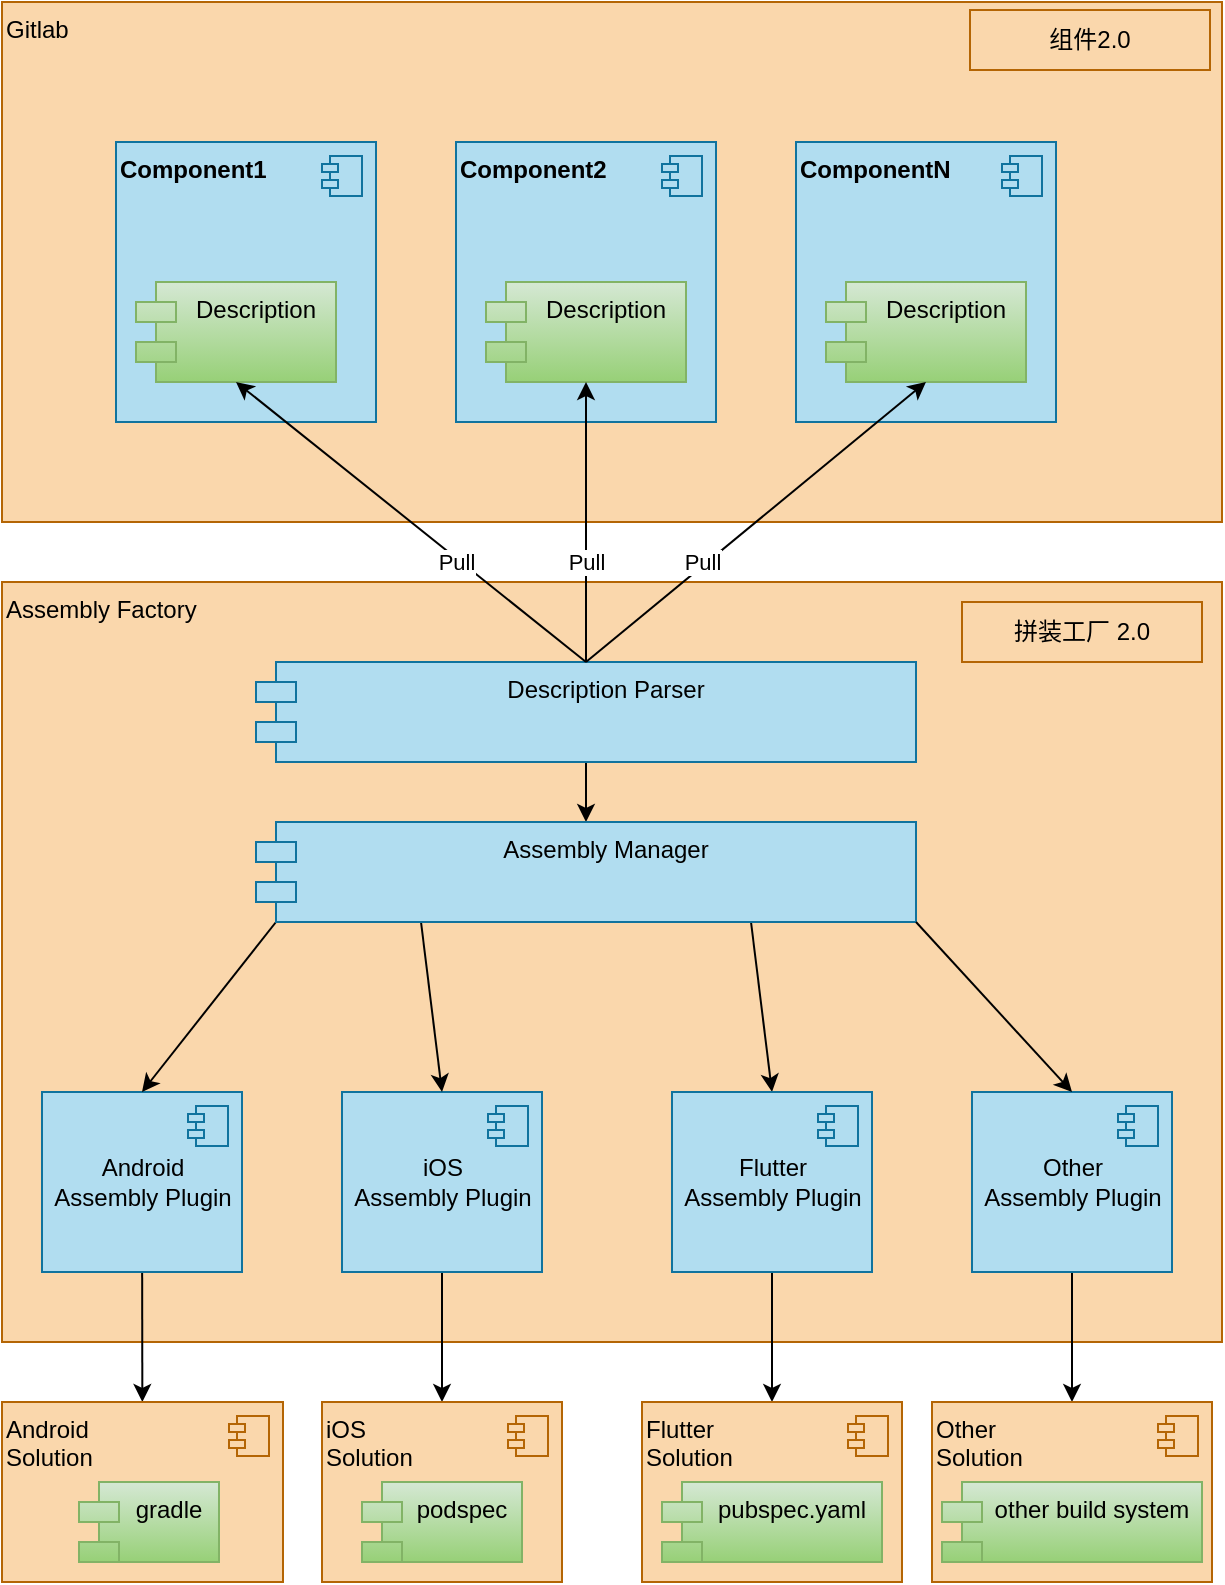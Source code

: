 <mxfile version="20.8.23" type="github" pages="12">
  <diagram name="第 1 页" id="zwg2vvg_9aj8PHfeXNo3">
    <mxGraphModel dx="1434" dy="908" grid="1" gridSize="10" guides="1" tooltips="1" connect="1" arrows="1" fold="1" page="1" pageScale="1" pageWidth="827" pageHeight="1169" math="0" shadow="0">
      <root>
        <mxCell id="0" />
        <mxCell id="1" parent="0" />
        <mxCell id="I6TWMLQy3BOm3Pw9d9K--17" value="" style="group;fillColor=#ffe6cc;strokeColor=#d79b00;container=0;" parent="1" vertex="1" connectable="0">
          <mxGeometry x="147" y="140" width="580" height="260" as="geometry" />
        </mxCell>
        <mxCell id="I6TWMLQy3BOm3Pw9d9K--18" value="Assembly Factory" style="html=1;align=left;verticalAlign=top;fillColor=#fad7ac;strokeColor=#b46504;" parent="1" vertex="1">
          <mxGeometry x="130" y="430" width="610" height="380" as="geometry" />
        </mxCell>
        <mxCell id="I6TWMLQy3BOm3Pw9d9K--35" style="edgeStyle=none;rounded=0;orthogonalLoop=1;jettySize=auto;html=1;exitX=0.5;exitY=1;exitDx=0;exitDy=0;entryX=0.5;entryY=0;entryDx=0;entryDy=0;" parent="1" source="I6TWMLQy3BOm3Pw9d9K--25" target="I6TWMLQy3BOm3Pw9d9K--34" edge="1">
          <mxGeometry relative="1" as="geometry" />
        </mxCell>
        <mxCell id="I6TWMLQy3BOm3Pw9d9K--25" value="Description Parser" style="shape=module;align=left;spacingLeft=20;align=center;verticalAlign=top;container=0;fillColor=#b1ddf0;strokeColor=#10739e;" parent="1" vertex="1">
          <mxGeometry x="257" y="470" width="330" height="50" as="geometry" />
        </mxCell>
        <mxCell id="I6TWMLQy3BOm3Pw9d9K--49" style="edgeStyle=none;rounded=0;orthogonalLoop=1;jettySize=auto;html=1;" parent="1" source="I6TWMLQy3BOm3Pw9d9K--28" target="I6TWMLQy3BOm3Pw9d9K--40" edge="1">
          <mxGeometry relative="1" as="geometry" />
        </mxCell>
        <mxCell id="I6TWMLQy3BOm3Pw9d9K--28" value="Android &lt;br&gt;Assembly Plugin" style="html=1;dropTarget=0;fillColor=#b1ddf0;strokeColor=#10739e;" parent="1" vertex="1">
          <mxGeometry x="150" y="685" width="100" height="90" as="geometry" />
        </mxCell>
        <mxCell id="I6TWMLQy3BOm3Pw9d9K--29" value="" style="shape=module;jettyWidth=8;jettyHeight=4;fillColor=#b1ddf0;strokeColor=#10739e;" parent="I6TWMLQy3BOm3Pw9d9K--28" vertex="1">
          <mxGeometry x="1" width="20" height="20" relative="1" as="geometry">
            <mxPoint x="-27" y="7" as="offset" />
          </mxGeometry>
        </mxCell>
        <mxCell id="I6TWMLQy3BOm3Pw9d9K--66" style="edgeStyle=none;rounded=0;orthogonalLoop=1;jettySize=auto;html=1;" parent="1" source="I6TWMLQy3BOm3Pw9d9K--32" target="I6TWMLQy3BOm3Pw9d9K--54" edge="1">
          <mxGeometry relative="1" as="geometry" />
        </mxCell>
        <mxCell id="I6TWMLQy3BOm3Pw9d9K--32" value="iOS&lt;br&gt;Assembly Plugin" style="html=1;dropTarget=0;fillColor=#b1ddf0;strokeColor=#10739e;" parent="1" vertex="1">
          <mxGeometry x="300" y="685" width="100" height="90" as="geometry" />
        </mxCell>
        <mxCell id="I6TWMLQy3BOm3Pw9d9K--33" value="" style="shape=module;jettyWidth=8;jettyHeight=4;fillColor=#b1ddf0;strokeColor=#10739e;" parent="I6TWMLQy3BOm3Pw9d9K--32" vertex="1">
          <mxGeometry x="1" width="20" height="20" relative="1" as="geometry">
            <mxPoint x="-27" y="7" as="offset" />
          </mxGeometry>
        </mxCell>
        <mxCell id="I6TWMLQy3BOm3Pw9d9K--36" style="edgeStyle=none;rounded=0;orthogonalLoop=1;jettySize=auto;html=1;exitX=0;exitY=1;exitDx=10;exitDy=0;entryX=0.5;entryY=0;entryDx=0;entryDy=0;exitPerimeter=0;" parent="1" source="I6TWMLQy3BOm3Pw9d9K--34" target="I6TWMLQy3BOm3Pw9d9K--28" edge="1">
          <mxGeometry relative="1" as="geometry" />
        </mxCell>
        <mxCell id="I6TWMLQy3BOm3Pw9d9K--37" style="edgeStyle=none;rounded=0;orthogonalLoop=1;jettySize=auto;html=1;entryX=0.5;entryY=0;entryDx=0;entryDy=0;exitX=0.25;exitY=1;exitDx=0;exitDy=0;" parent="1" source="I6TWMLQy3BOm3Pw9d9K--34" target="I6TWMLQy3BOm3Pw9d9K--32" edge="1">
          <mxGeometry relative="1" as="geometry">
            <mxPoint x="390" y="610" as="sourcePoint" />
          </mxGeometry>
        </mxCell>
        <mxCell id="I6TWMLQy3BOm3Pw9d9K--47" style="edgeStyle=none;rounded=0;orthogonalLoop=1;jettySize=auto;html=1;entryX=0.5;entryY=0;entryDx=0;entryDy=0;exitX=0.75;exitY=1;exitDx=0;exitDy=0;" parent="1" source="I6TWMLQy3BOm3Pw9d9K--34" target="I6TWMLQy3BOm3Pw9d9K--42" edge="1">
          <mxGeometry relative="1" as="geometry" />
        </mxCell>
        <mxCell id="I6TWMLQy3BOm3Pw9d9K--34" value="Assembly Manager" style="shape=module;align=left;spacingLeft=20;align=center;verticalAlign=top;container=0;fillColor=#b1ddf0;strokeColor=#10739e;" parent="1" vertex="1">
          <mxGeometry x="257" y="550" width="330" height="50" as="geometry" />
        </mxCell>
        <mxCell id="I6TWMLQy3BOm3Pw9d9K--40" value="Android &lt;br&gt;Solution" style="html=1;dropTarget=0;align=left;verticalAlign=top;fillColor=#fad7ac;strokeColor=#b46504;" parent="1" vertex="1">
          <mxGeometry x="130" y="840" width="140.5" height="90" as="geometry" />
        </mxCell>
        <mxCell id="I6TWMLQy3BOm3Pw9d9K--41" value="" style="shape=module;jettyWidth=8;jettyHeight=4;fillColor=#fad7ac;strokeColor=#b46504;" parent="I6TWMLQy3BOm3Pw9d9K--40" vertex="1">
          <mxGeometry x="1" width="20" height="20" relative="1" as="geometry">
            <mxPoint x="-27" y="7" as="offset" />
          </mxGeometry>
        </mxCell>
        <mxCell id="I6TWMLQy3BOm3Pw9d9K--68" style="edgeStyle=none;rounded=0;orthogonalLoop=1;jettySize=auto;html=1;entryX=0.5;entryY=0;entryDx=0;entryDy=0;" parent="1" source="I6TWMLQy3BOm3Pw9d9K--42" target="I6TWMLQy3BOm3Pw9d9K--58" edge="1">
          <mxGeometry relative="1" as="geometry" />
        </mxCell>
        <mxCell id="I6TWMLQy3BOm3Pw9d9K--42" value="Flutter&lt;br&gt;Assembly Plugin" style="html=1;dropTarget=0;fillColor=#b1ddf0;strokeColor=#10739e;" parent="1" vertex="1">
          <mxGeometry x="465" y="685" width="100" height="90" as="geometry" />
        </mxCell>
        <mxCell id="I6TWMLQy3BOm3Pw9d9K--43" value="" style="shape=module;jettyWidth=8;jettyHeight=4;fillColor=#b1ddf0;strokeColor=#10739e;" parent="I6TWMLQy3BOm3Pw9d9K--42" vertex="1">
          <mxGeometry x="1" width="20" height="20" relative="1" as="geometry">
            <mxPoint x="-27" y="7" as="offset" />
          </mxGeometry>
        </mxCell>
        <mxCell id="I6TWMLQy3BOm3Pw9d9K--69" style="edgeStyle=none;rounded=0;orthogonalLoop=1;jettySize=auto;html=1;entryX=0.5;entryY=0;entryDx=0;entryDy=0;" parent="1" source="I6TWMLQy3BOm3Pw9d9K--44" target="I6TWMLQy3BOm3Pw9d9K--60" edge="1">
          <mxGeometry relative="1" as="geometry" />
        </mxCell>
        <mxCell id="I6TWMLQy3BOm3Pw9d9K--44" value="Other&lt;br&gt;Assembly Plugin" style="html=1;dropTarget=0;fillColor=#b1ddf0;strokeColor=#10739e;" parent="1" vertex="1">
          <mxGeometry x="615" y="685" width="100" height="90" as="geometry" />
        </mxCell>
        <mxCell id="I6TWMLQy3BOm3Pw9d9K--45" value="" style="shape=module;jettyWidth=8;jettyHeight=4;fillColor=#b1ddf0;strokeColor=#10739e;" parent="I6TWMLQy3BOm3Pw9d9K--44" vertex="1">
          <mxGeometry x="1" width="20" height="20" relative="1" as="geometry">
            <mxPoint x="-27" y="7" as="offset" />
          </mxGeometry>
        </mxCell>
        <mxCell id="I6TWMLQy3BOm3Pw9d9K--54" value="iOS&lt;br&gt;Solution" style="html=1;dropTarget=0;align=left;verticalAlign=top;fillColor=#fad7ac;strokeColor=#b46504;" parent="1" vertex="1">
          <mxGeometry x="290" y="840" width="120" height="90" as="geometry" />
        </mxCell>
        <mxCell id="I6TWMLQy3BOm3Pw9d9K--55" value="" style="shape=module;jettyWidth=8;jettyHeight=4;fillColor=#fad7ac;strokeColor=#b46504;" parent="I6TWMLQy3BOm3Pw9d9K--54" vertex="1">
          <mxGeometry x="1" width="20" height="20" relative="1" as="geometry">
            <mxPoint x="-27" y="7" as="offset" />
          </mxGeometry>
        </mxCell>
        <mxCell id="I6TWMLQy3BOm3Pw9d9K--58" value="Flutter&lt;br&gt;Solution" style="html=1;dropTarget=0;align=left;verticalAlign=top;fillColor=#fad7ac;strokeColor=#b46504;" parent="1" vertex="1">
          <mxGeometry x="450" y="840" width="130" height="90" as="geometry" />
        </mxCell>
        <mxCell id="I6TWMLQy3BOm3Pw9d9K--59" value="" style="shape=module;jettyWidth=8;jettyHeight=4;fillColor=#fad7ac;strokeColor=#b46504;" parent="I6TWMLQy3BOm3Pw9d9K--58" vertex="1">
          <mxGeometry x="1" width="20" height="20" relative="1" as="geometry">
            <mxPoint x="-27" y="7" as="offset" />
          </mxGeometry>
        </mxCell>
        <mxCell id="I6TWMLQy3BOm3Pw9d9K--60" value="Other&lt;br&gt;Solution" style="html=1;dropTarget=0;align=left;verticalAlign=top;fillColor=#fad7ac;strokeColor=#b46504;" parent="1" vertex="1">
          <mxGeometry x="595" y="840" width="140" height="90" as="geometry" />
        </mxCell>
        <mxCell id="I6TWMLQy3BOm3Pw9d9K--61" value="" style="shape=module;jettyWidth=8;jettyHeight=4;fillColor=#fad7ac;strokeColor=#b46504;" parent="I6TWMLQy3BOm3Pw9d9K--60" vertex="1">
          <mxGeometry x="1" width="20" height="20" relative="1" as="geometry">
            <mxPoint x="-27" y="7" as="offset" />
          </mxGeometry>
        </mxCell>
        <mxCell id="I6TWMLQy3BOm3Pw9d9K--62" value="gradle" style="shape=module;align=left;spacingLeft=20;align=center;verticalAlign=top;fillColor=#d5e8d4;gradientColor=#97d077;strokeColor=#82b366;" parent="1" vertex="1">
          <mxGeometry x="168.5" y="880" width="70" height="40" as="geometry" />
        </mxCell>
        <mxCell id="I6TWMLQy3BOm3Pw9d9K--63" value="podspec" style="shape=module;align=left;spacingLeft=20;align=center;verticalAlign=top;" parent="1" vertex="1">
          <mxGeometry x="310" y="880" width="80" height="40" as="geometry" />
        </mxCell>
        <mxCell id="I6TWMLQy3BOm3Pw9d9K--65" value="pubspec.yaml" style="shape=module;align=left;spacingLeft=20;align=center;verticalAlign=top;" parent="1" vertex="1">
          <mxGeometry x="460" y="880" width="110" height="40" as="geometry" />
        </mxCell>
        <mxCell id="I6TWMLQy3BOm3Pw9d9K--70" value="other build system" style="shape=module;align=left;spacingLeft=20;align=center;verticalAlign=top;" parent="1" vertex="1">
          <mxGeometry x="600" y="880" width="130" height="40" as="geometry" />
        </mxCell>
        <mxCell id="I6TWMLQy3BOm3Pw9d9K--48" style="edgeStyle=none;rounded=0;orthogonalLoop=1;jettySize=auto;html=1;entryX=0.5;entryY=0;entryDx=0;entryDy=0;exitX=1;exitY=1;exitDx=0;exitDy=0;" parent="1" source="I6TWMLQy3BOm3Pw9d9K--34" target="I6TWMLQy3BOm3Pw9d9K--44" edge="1">
          <mxGeometry relative="1" as="geometry" />
        </mxCell>
        <mxCell id="CIRrE4xNVU4OzMbf18V8-6" value="other build system" style="shape=module;align=left;spacingLeft=20;align=center;verticalAlign=top;fillColor=#d5e8d4;gradientColor=#97d077;strokeColor=#82b366;" parent="1" vertex="1">
          <mxGeometry x="600" y="880" width="130" height="40" as="geometry" />
        </mxCell>
        <mxCell id="CIRrE4xNVU4OzMbf18V8-7" value="pubspec.yaml" style="shape=module;align=left;spacingLeft=20;align=center;verticalAlign=top;fillColor=#d5e8d4;gradientColor=#97d077;strokeColor=#82b366;" parent="1" vertex="1">
          <mxGeometry x="460" y="880" width="110" height="40" as="geometry" />
        </mxCell>
        <mxCell id="CIRrE4xNVU4OzMbf18V8-9" value="podspec" style="shape=module;align=left;spacingLeft=20;align=center;verticalAlign=top;fillColor=#d5e8d4;gradientColor=#97d077;strokeColor=#82b366;" parent="1" vertex="1">
          <mxGeometry x="310" y="880" width="80" height="40" as="geometry" />
        </mxCell>
        <mxCell id="I6TWMLQy3BOm3Pw9d9K--5" value="Gitlab" style="html=1;align=left;verticalAlign=top;container=0;fillColor=#fad7ac;strokeColor=#b46504;" parent="1" vertex="1">
          <mxGeometry x="130" y="140" width="610" height="260" as="geometry" />
        </mxCell>
        <mxCell id="I6TWMLQy3BOm3Pw9d9K--7" value="&lt;b&gt;Component1&lt;/b&gt;" style="html=1;dropTarget=0;align=left;verticalAlign=top;container=0;fillColor=#b1ddf0;strokeColor=#10739e;" parent="1" vertex="1">
          <mxGeometry x="187" y="210" width="130" height="140" as="geometry" />
        </mxCell>
        <mxCell id="I6TWMLQy3BOm3Pw9d9K--9" value="&lt;b&gt;Component2&lt;/b&gt;" style="html=1;dropTarget=0;align=left;verticalAlign=top;container=0;fillColor=#b1ddf0;strokeColor=#10739e;" parent="1" vertex="1">
          <mxGeometry x="357" y="210" width="130" height="140" as="geometry" />
        </mxCell>
        <mxCell id="I6TWMLQy3BOm3Pw9d9K--11" value="&lt;b&gt;ComponentN&lt;/b&gt;" style="html=1;dropTarget=0;align=left;verticalAlign=top;container=0;fillColor=#b1ddf0;strokeColor=#10739e;" parent="1" vertex="1">
          <mxGeometry x="527" y="210" width="130" height="140" as="geometry" />
        </mxCell>
        <mxCell id="I6TWMLQy3BOm3Pw9d9K--14" value="Description" style="shape=module;align=left;spacingLeft=20;align=center;verticalAlign=top;container=0;fillColor=#d5e8d4;strokeColor=#82b366;gradientColor=#97d077;" parent="1" vertex="1">
          <mxGeometry x="197" y="280" width="100" height="50" as="geometry" />
        </mxCell>
        <mxCell id="I6TWMLQy3BOm3Pw9d9K--15" value="Description" style="shape=module;align=left;spacingLeft=20;align=center;verticalAlign=top;container=0;fillColor=#d5e8d4;strokeColor=#82b366;gradientColor=#97d077;" parent="1" vertex="1">
          <mxGeometry x="372" y="280" width="100" height="50" as="geometry" />
        </mxCell>
        <mxCell id="I6TWMLQy3BOm3Pw9d9K--16" value="Description" style="shape=module;align=left;spacingLeft=20;align=center;verticalAlign=top;container=0;fillColor=#d5e8d4;strokeColor=#82b366;gradientColor=#97d077;" parent="1" vertex="1">
          <mxGeometry x="542" y="280" width="100" height="50" as="geometry" />
        </mxCell>
        <mxCell id="I6TWMLQy3BOm3Pw9d9K--8" value="" style="shape=module;jettyWidth=8;jettyHeight=4;container=0;fillColor=#b1ddf0;strokeColor=#10739e;" parent="1" vertex="1">
          <mxGeometry x="290" y="217" width="20" height="20" as="geometry">
            <mxPoint x="-27" y="7" as="offset" />
          </mxGeometry>
        </mxCell>
        <mxCell id="I6TWMLQy3BOm3Pw9d9K--10" value="" style="shape=module;jettyWidth=8;jettyHeight=4;container=0;fillColor=#b1ddf0;strokeColor=#10739e;" parent="1" vertex="1">
          <mxGeometry x="460" y="217" width="20" height="20" as="geometry">
            <mxPoint x="-27" y="7" as="offset" />
          </mxGeometry>
        </mxCell>
        <mxCell id="I6TWMLQy3BOm3Pw9d9K--12" value="" style="shape=module;jettyWidth=8;jettyHeight=4;container=0;fillColor=#b1ddf0;strokeColor=#10739e;" parent="1" vertex="1">
          <mxGeometry x="630" y="217" width="20" height="20" as="geometry">
            <mxPoint x="-27" y="7" as="offset" />
          </mxGeometry>
        </mxCell>
        <mxCell id="I6TWMLQy3BOm3Pw9d9K--19" style="rounded=0;orthogonalLoop=1;jettySize=auto;html=1;entryX=0.5;entryY=1;entryDx=0;entryDy=0;exitX=0.5;exitY=0;exitDx=0;exitDy=0;" parent="1" source="I6TWMLQy3BOm3Pw9d9K--25" target="I6TWMLQy3BOm3Pw9d9K--14" edge="1">
          <mxGeometry relative="1" as="geometry">
            <mxPoint x="210" y="500" as="sourcePoint" />
          </mxGeometry>
        </mxCell>
        <mxCell id="I6TWMLQy3BOm3Pw9d9K--23" value="Pull" style="edgeLabel;html=1;align=center;verticalAlign=middle;resizable=0;points=[];" parent="I6TWMLQy3BOm3Pw9d9K--19" vertex="1" connectable="0">
          <mxGeometry x="0.198" y="-2" relative="1" as="geometry">
            <mxPoint x="38" y="35" as="offset" />
          </mxGeometry>
        </mxCell>
        <mxCell id="I6TWMLQy3BOm3Pw9d9K--20" value="Pull" style="rounded=0;orthogonalLoop=1;jettySize=auto;html=1;entryX=0.5;entryY=1;entryDx=0;entryDy=0;exitX=0.5;exitY=0;exitDx=0;exitDy=0;" parent="1" source="I6TWMLQy3BOm3Pw9d9K--25" target="I6TWMLQy3BOm3Pw9d9K--15" edge="1">
          <mxGeometry x="-0.286" relative="1" as="geometry">
            <mxPoint x="395" y="500" as="sourcePoint" />
            <mxPoint as="offset" />
          </mxGeometry>
        </mxCell>
        <mxCell id="I6TWMLQy3BOm3Pw9d9K--21" style="rounded=0;orthogonalLoop=1;jettySize=auto;html=1;entryX=0.5;entryY=1;entryDx=0;entryDy=0;exitX=0.5;exitY=0;exitDx=0;exitDy=0;" parent="1" source="I6TWMLQy3BOm3Pw9d9K--25" target="I6TWMLQy3BOm3Pw9d9K--16" edge="1">
          <mxGeometry relative="1" as="geometry">
            <mxPoint x="565" y="500" as="sourcePoint" />
          </mxGeometry>
        </mxCell>
        <mxCell id="I6TWMLQy3BOm3Pw9d9K--24" value="Pull" style="edgeLabel;html=1;align=center;verticalAlign=middle;resizable=0;points=[];" parent="I6TWMLQy3BOm3Pw9d9K--21" vertex="1" connectable="0">
          <mxGeometry x="0.215" y="4" relative="1" as="geometry">
            <mxPoint x="-43" y="38" as="offset" />
          </mxGeometry>
        </mxCell>
        <mxCell id="CIRrE4xNVU4OzMbf18V8-13" value="组件2.0" style="rounded=0;whiteSpace=wrap;html=1;fillColor=#fad7ac;strokeColor=#b46504;" parent="1" vertex="1">
          <mxGeometry x="614" y="144" width="120" height="30" as="geometry" />
        </mxCell>
        <mxCell id="CIRrE4xNVU4OzMbf18V8-14" value="拼装工厂 2.0" style="rounded=0;whiteSpace=wrap;html=1;fillColor=#fad7ac;strokeColor=#b46504;" parent="1" vertex="1">
          <mxGeometry x="610" y="440" width="120" height="30" as="geometry" />
        </mxCell>
      </root>
    </mxGraphModel>
  </diagram>
  <diagram id="zv-O2JNxYxsMQmlohPRc" name="第 2 页">
    <mxGraphModel dx="1434" dy="908" grid="1" gridSize="10" guides="1" tooltips="1" connect="1" arrows="1" fold="1" page="1" pageScale="1" pageWidth="827" pageHeight="1169" math="0" shadow="0">
      <root>
        <mxCell id="0" />
        <mxCell id="1" parent="0" />
        <mxCell id="yf9CihzAh85KHfU8xRgC-20" style="edgeStyle=orthogonalEdgeStyle;rounded=0;orthogonalLoop=1;jettySize=auto;html=1;entryX=0;entryY=0.5;entryDx=0;entryDy=0;fontSize=14;" parent="1" source="DO625we-4FlpakCCzO4p-12" target="yf9CihzAh85KHfU8xRgC-1" edge="1">
          <mxGeometry relative="1" as="geometry" />
        </mxCell>
        <mxCell id="DO625we-4FlpakCCzO4p-12" value="App Factory" style="html=1;align=left;verticalAlign=top;fontSize=14;" parent="1" vertex="1">
          <mxGeometry x="104" y="540" width="616" height="340" as="geometry" />
        </mxCell>
        <mxCell id="DO625we-4FlpakCCzO4p-11" value="Nexus/Cocoapods" style="html=1;align=left;verticalAlign=top;fontSize=14;" parent="1" vertex="1">
          <mxGeometry x="104" y="325" width="616" height="175" as="geometry" />
        </mxCell>
        <mxCell id="yf9CihzAh85KHfU8xRgC-21" style="edgeStyle=orthogonalEdgeStyle;rounded=0;orthogonalLoop=1;jettySize=auto;html=1;entryX=0;entryY=0.5;entryDx=0;entryDy=0;fontSize=14;" parent="1" source="DO625we-4FlpakCCzO4p-10" target="yf9CihzAh85KHfU8xRgC-1" edge="1">
          <mxGeometry relative="1" as="geometry" />
        </mxCell>
        <mxCell id="DO625we-4FlpakCCzO4p-10" value="Gitlab" style="html=1;align=left;verticalAlign=top;fontSize=14;" parent="1" vertex="1">
          <mxGeometry x="104" y="120" width="616" height="175" as="geometry" />
        </mxCell>
        <mxCell id="DO625we-4FlpakCCzO4p-7" style="edgeStyle=none;rounded=0;orthogonalLoop=1;jettySize=auto;html=1;entryX=0.5;entryY=0;entryDx=0;entryDy=0;fontSize=14;" parent="1" source="upleQPJ2WQOxfalDjkzi-2" target="DO625we-4FlpakCCzO4p-1" edge="1">
          <mxGeometry relative="1" as="geometry" />
        </mxCell>
        <mxCell id="upleQPJ2WQOxfalDjkzi-2" value="Module1" style="html=1;dropTarget=0;fontSize=14;" parent="1" vertex="1">
          <mxGeometry x="170" y="170" width="110" height="90" as="geometry" />
        </mxCell>
        <mxCell id="upleQPJ2WQOxfalDjkzi-3" value="" style="shape=module;jettyWidth=8;jettyHeight=4;fontSize=14;" parent="upleQPJ2WQOxfalDjkzi-2" vertex="1">
          <mxGeometry x="1" width="20" height="20" relative="1" as="geometry">
            <mxPoint x="-27" y="7" as="offset" />
          </mxGeometry>
        </mxCell>
        <mxCell id="DO625we-4FlpakCCzO4p-8" style="edgeStyle=none;rounded=0;orthogonalLoop=1;jettySize=auto;html=1;entryX=0.5;entryY=0;entryDx=0;entryDy=0;fontSize=14;" parent="1" source="upleQPJ2WQOxfalDjkzi-4" target="DO625we-4FlpakCCzO4p-3" edge="1">
          <mxGeometry relative="1" as="geometry" />
        </mxCell>
        <mxCell id="upleQPJ2WQOxfalDjkzi-4" value="Module2" style="html=1;dropTarget=0;fontSize=14;" parent="1" vertex="1">
          <mxGeometry x="357" y="170" width="110" height="90" as="geometry" />
        </mxCell>
        <mxCell id="upleQPJ2WQOxfalDjkzi-5" value="" style="shape=module;jettyWidth=8;jettyHeight=4;fontSize=14;" parent="upleQPJ2WQOxfalDjkzi-4" vertex="1">
          <mxGeometry x="1" width="20" height="20" relative="1" as="geometry">
            <mxPoint x="-27" y="7" as="offset" />
          </mxGeometry>
        </mxCell>
        <mxCell id="DO625we-4FlpakCCzO4p-9" style="edgeStyle=none;rounded=0;orthogonalLoop=1;jettySize=auto;html=1;fontSize=14;" parent="1" source="upleQPJ2WQOxfalDjkzi-6" target="DO625we-4FlpakCCzO4p-5" edge="1">
          <mxGeometry relative="1" as="geometry" />
        </mxCell>
        <mxCell id="upleQPJ2WQOxfalDjkzi-6" value="ModuleN" style="html=1;dropTarget=0;fontSize=14;" parent="1" vertex="1">
          <mxGeometry x="549" y="170" width="100" height="90" as="geometry" />
        </mxCell>
        <mxCell id="upleQPJ2WQOxfalDjkzi-7" value="" style="shape=module;jettyWidth=8;jettyHeight=4;fontSize=14;" parent="upleQPJ2WQOxfalDjkzi-6" vertex="1">
          <mxGeometry x="1" width="20" height="20" relative="1" as="geometry">
            <mxPoint x="-27" y="7" as="offset" />
          </mxGeometry>
        </mxCell>
        <mxCell id="2QaKas8CS87gtc61uWDf-1" value="App Framework" style="html=1;dropTarget=0;fontSize=14;" parent="1" vertex="1">
          <mxGeometry x="324" y="620" width="180" height="90" as="geometry" />
        </mxCell>
        <mxCell id="2QaKas8CS87gtc61uWDf-2" value="" style="shape=module;jettyWidth=8;jettyHeight=4;fontSize=14;" parent="2QaKas8CS87gtc61uWDf-1" vertex="1">
          <mxGeometry x="1" width="20" height="20" relative="1" as="geometry">
            <mxPoint x="-27" y="7" as="offset" />
          </mxGeometry>
        </mxCell>
        <mxCell id="DO625we-4FlpakCCzO4p-1" value="Module1&lt;br style=&quot;font-size: 14px;&quot;&gt;Binary" style="html=1;dropTarget=0;fontSize=14;" parent="1" vertex="1">
          <mxGeometry x="170" y="365" width="110" height="90" as="geometry" />
        </mxCell>
        <mxCell id="DO625we-4FlpakCCzO4p-2" value="" style="shape=module;jettyWidth=8;jettyHeight=4;fontSize=14;" parent="DO625we-4FlpakCCzO4p-1" vertex="1">
          <mxGeometry x="1" width="20" height="20" relative="1" as="geometry">
            <mxPoint x="-27" y="7" as="offset" />
          </mxGeometry>
        </mxCell>
        <mxCell id="DO625we-4FlpakCCzO4p-3" value="Module2&lt;br style=&quot;font-size: 14px;&quot;&gt;Binary" style="html=1;dropTarget=0;fontSize=14;" parent="1" vertex="1">
          <mxGeometry x="357" y="365" width="110" height="90" as="geometry" />
        </mxCell>
        <mxCell id="DO625we-4FlpakCCzO4p-4" value="" style="shape=module;jettyWidth=8;jettyHeight=4;fontSize=14;" parent="DO625we-4FlpakCCzO4p-3" vertex="1">
          <mxGeometry x="1" width="20" height="20" relative="1" as="geometry">
            <mxPoint x="-27" y="7" as="offset" />
          </mxGeometry>
        </mxCell>
        <mxCell id="DO625we-4FlpakCCzO4p-5" value="ModuleN&lt;br style=&quot;font-size: 14px;&quot;&gt;Binary" style="html=1;dropTarget=0;fontSize=14;" parent="1" vertex="1">
          <mxGeometry x="544" y="365" width="110" height="90" as="geometry" />
        </mxCell>
        <mxCell id="DO625we-4FlpakCCzO4p-6" value="" style="shape=module;jettyWidth=8;jettyHeight=4;fontSize=14;" parent="DO625we-4FlpakCCzO4p-5" vertex="1">
          <mxGeometry x="1" width="20" height="20" relative="1" as="geometry">
            <mxPoint x="-27" y="7" as="offset" />
          </mxGeometry>
        </mxCell>
        <mxCell id="wW_vzUHUNwheHRck7dAu-3" style="edgeStyle=none;rounded=0;orthogonalLoop=1;jettySize=auto;html=1;entryX=0.5;entryY=1;entryDx=0;entryDy=0;fontSize=14;" parent="1" source="O3OTLkj9TkLmvS1eABt4-3" target="DO625we-4FlpakCCzO4p-1" edge="1">
          <mxGeometry relative="1" as="geometry" />
        </mxCell>
        <mxCell id="wW_vzUHUNwheHRck7dAu-4" style="edgeStyle=none;rounded=0;orthogonalLoop=1;jettySize=auto;html=1;entryX=0.5;entryY=1;entryDx=0;entryDy=0;fontSize=14;" parent="1" source="O3OTLkj9TkLmvS1eABt4-3" target="DO625we-4FlpakCCzO4p-3" edge="1">
          <mxGeometry relative="1" as="geometry" />
        </mxCell>
        <mxCell id="O3OTLkj9TkLmvS1eABt4-3" value="Component1.xml" style="html=1;dropTarget=0;fontSize=14;" parent="1" vertex="1">
          <mxGeometry x="170" y="587.5" width="110" height="90" as="geometry" />
        </mxCell>
        <mxCell id="O3OTLkj9TkLmvS1eABt4-4" value="" style="shape=module;jettyWidth=8;jettyHeight=4;fontSize=14;" parent="O3OTLkj9TkLmvS1eABt4-3" vertex="1">
          <mxGeometry x="1" width="20" height="20" relative="1" as="geometry">
            <mxPoint x="-27" y="7" as="offset" />
          </mxGeometry>
        </mxCell>
        <mxCell id="wW_vzUHUNwheHRck7dAu-5" style="edgeStyle=none;rounded=0;orthogonalLoop=1;jettySize=auto;html=1;entryX=0.5;entryY=1;entryDx=0;entryDy=0;fontSize=14;" parent="1" source="wW_vzUHUNwheHRck7dAu-1" target="DO625we-4FlpakCCzO4p-3" edge="1">
          <mxGeometry relative="1" as="geometry" />
        </mxCell>
        <mxCell id="wW_vzUHUNwheHRck7dAu-6" style="edgeStyle=none;rounded=0;orthogonalLoop=1;jettySize=auto;html=1;exitX=0.5;exitY=0;exitDx=0;exitDy=0;entryX=0.5;entryY=1;entryDx=0;entryDy=0;fontSize=14;" parent="1" source="wW_vzUHUNwheHRck7dAu-1" target="DO625we-4FlpakCCzO4p-5" edge="1">
          <mxGeometry relative="1" as="geometry" />
        </mxCell>
        <mxCell id="wW_vzUHUNwheHRck7dAu-1" value="ComponentN.xml" style="html=1;dropTarget=0;fontSize=14;" parent="1" vertex="1">
          <mxGeometry x="544" y="585" width="110" height="90" as="geometry" />
        </mxCell>
        <mxCell id="wW_vzUHUNwheHRck7dAu-2" value="" style="shape=module;jettyWidth=8;jettyHeight=4;fontSize=14;" parent="wW_vzUHUNwheHRck7dAu-1" vertex="1">
          <mxGeometry x="1" width="20" height="20" relative="1" as="geometry">
            <mxPoint x="-27" y="7" as="offset" />
          </mxGeometry>
        </mxCell>
        <mxCell id="P9OLIBjp0Zk6fSwO6xzy-1" style="edgeStyle=none;rounded=0;orthogonalLoop=1;jettySize=auto;html=1;exitX=0.25;exitY=0;exitDx=0;exitDy=0;entryX=0.5;entryY=1;entryDx=0;entryDy=0;fontSize=14;" parent="1" source="JfRdRevh2PpC6_w34qJR-1" target="O3OTLkj9TkLmvS1eABt4-3" edge="1">
          <mxGeometry relative="1" as="geometry" />
        </mxCell>
        <mxCell id="P9OLIBjp0Zk6fSwO6xzy-2" style="edgeStyle=none;rounded=0;orthogonalLoop=1;jettySize=auto;html=1;exitX=0.5;exitY=0;exitDx=0;exitDy=0;entryX=0.5;entryY=1;entryDx=0;entryDy=0;fontSize=14;" parent="1" source="JfRdRevh2PpC6_w34qJR-1" target="2QaKas8CS87gtc61uWDf-1" edge="1">
          <mxGeometry relative="1" as="geometry" />
        </mxCell>
        <mxCell id="P9OLIBjp0Zk6fSwO6xzy-3" style="edgeStyle=none;rounded=0;orthogonalLoop=1;jettySize=auto;html=1;exitX=0.75;exitY=0;exitDx=0;exitDy=0;entryX=0.5;entryY=1;entryDx=0;entryDy=0;fontSize=14;" parent="1" source="JfRdRevh2PpC6_w34qJR-1" target="wW_vzUHUNwheHRck7dAu-1" edge="1">
          <mxGeometry relative="1" as="geometry" />
        </mxCell>
        <mxCell id="JfRdRevh2PpC6_w34qJR-1" value="Assembly Manager" style="shape=module;align=left;spacingLeft=20;align=center;verticalAlign=top;container=0;fontSize=14;" parent="1" vertex="1">
          <mxGeometry x="156" y="740" width="516" height="120" as="geometry" />
        </mxCell>
        <mxCell id="P9OLIBjp0Zk6fSwO6xzy-4" value="Android Solution &lt;br style=&quot;font-size: 14px;&quot;&gt;Generator" style="html=1;dropTarget=0;fontSize=14;" parent="1" vertex="1">
          <mxGeometry x="194" y="780" width="154" height="70" as="geometry" />
        </mxCell>
        <mxCell id="P9OLIBjp0Zk6fSwO6xzy-5" value="" style="shape=module;jettyWidth=8;jettyHeight=4;fontSize=14;" parent="P9OLIBjp0Zk6fSwO6xzy-4" vertex="1">
          <mxGeometry x="1" width="20" height="20" relative="1" as="geometry">
            <mxPoint x="-27" y="7" as="offset" />
          </mxGeometry>
        </mxCell>
        <mxCell id="P9OLIBjp0Zk6fSwO6xzy-6" value="iOS Solution &lt;br style=&quot;font-size: 14px;&quot;&gt;Generator" style="html=1;dropTarget=0;fontSize=14;" parent="1" vertex="1">
          <mxGeometry x="470" y="780" width="154" height="70" as="geometry" />
        </mxCell>
        <mxCell id="P9OLIBjp0Zk6fSwO6xzy-7" value="" style="shape=module;jettyWidth=8;jettyHeight=4;fontSize=14;" parent="P9OLIBjp0Zk6fSwO6xzy-6" vertex="1">
          <mxGeometry x="1" width="20" height="20" relative="1" as="geometry">
            <mxPoint x="-27" y="7" as="offset" />
          </mxGeometry>
        </mxCell>
        <mxCell id="dHGLS5SWoiPLfk3-RTIB-4" value="Android &lt;br style=&quot;font-size: 14px;&quot;&gt;Solution" style="html=1;dropTarget=0;fontSize=14;" parent="1" vertex="1">
          <mxGeometry x="194" y="955" width="154" height="70" as="geometry" />
        </mxCell>
        <mxCell id="dHGLS5SWoiPLfk3-RTIB-5" value="" style="shape=module;jettyWidth=8;jettyHeight=4;fontSize=14;" parent="dHGLS5SWoiPLfk3-RTIB-4" vertex="1">
          <mxGeometry x="1" width="20" height="20" relative="1" as="geometry">
            <mxPoint x="-27" y="7" as="offset" />
          </mxGeometry>
        </mxCell>
        <mxCell id="dHGLS5SWoiPLfk3-RTIB-6" value="iOS&lt;br style=&quot;font-size: 14px;&quot;&gt;Solution" style="html=1;dropTarget=0;fontSize=14;" parent="1" vertex="1">
          <mxGeometry x="470" y="955" width="154" height="70" as="geometry" />
        </mxCell>
        <mxCell id="dHGLS5SWoiPLfk3-RTIB-7" value="" style="shape=module;jettyWidth=8;jettyHeight=4;fontSize=14;" parent="dHGLS5SWoiPLfk3-RTIB-6" vertex="1">
          <mxGeometry x="1" width="20" height="20" relative="1" as="geometry">
            <mxPoint x="-27" y="7" as="offset" />
          </mxGeometry>
        </mxCell>
        <mxCell id="dHGLS5SWoiPLfk3-RTIB-8" style="edgeStyle=none;rounded=0;orthogonalLoop=1;jettySize=auto;html=1;entryX=0.5;entryY=0;entryDx=0;entryDy=0;fontSize=14;" parent="1" source="P9OLIBjp0Zk6fSwO6xzy-4" target="dHGLS5SWoiPLfk3-RTIB-4" edge="1">
          <mxGeometry relative="1" as="geometry" />
        </mxCell>
        <mxCell id="dHGLS5SWoiPLfk3-RTIB-9" style="edgeStyle=none;rounded=0;orthogonalLoop=1;jettySize=auto;html=1;fontSize=14;" parent="1" source="P9OLIBjp0Zk6fSwO6xzy-6" target="dHGLS5SWoiPLfk3-RTIB-6" edge="1">
          <mxGeometry relative="1" as="geometry" />
        </mxCell>
        <mxCell id="yf9CihzAh85KHfU8xRgC-19" style="edgeStyle=orthogonalEdgeStyle;rounded=0;orthogonalLoop=1;jettySize=auto;html=1;entryX=0.5;entryY=0;entryDx=0;entryDy=0;fontSize=14;" parent="1" source="yf9CihzAh85KHfU8xRgC-1" target="dHGLS5SWoiPLfk3-RTIB-1" edge="1">
          <mxGeometry relative="1" as="geometry" />
        </mxCell>
        <mxCell id="yf9CihzAh85KHfU8xRgC-1" value="Portal" style="html=1;align=left;verticalAlign=top;fontSize=14;" parent="1" vertex="1">
          <mxGeometry x="760" y="120" width="150" height="692.5" as="geometry" />
        </mxCell>
        <mxCell id="yf9CihzAh85KHfU8xRgC-7" value="Module1&lt;br style=&quot;font-size: 14px;&quot;&gt;Description" style="html=1;dropTarget=0;fontSize=14;" parent="1" vertex="1">
          <mxGeometry x="770" y="152.5" width="120" height="60" as="geometry" />
        </mxCell>
        <mxCell id="yf9CihzAh85KHfU8xRgC-8" value="" style="shape=module;jettyWidth=8;jettyHeight=4;fontSize=14;" parent="yf9CihzAh85KHfU8xRgC-7" vertex="1">
          <mxGeometry x="1" width="20" height="20" relative="1" as="geometry">
            <mxPoint x="-27" y="7" as="offset" />
          </mxGeometry>
        </mxCell>
        <mxCell id="yf9CihzAh85KHfU8xRgC-10" value="Module2&lt;br style=&quot;font-size: 14px;&quot;&gt;Description" style="html=1;dropTarget=0;fontSize=14;" parent="1" vertex="1">
          <mxGeometry x="770" y="237.5" width="120" height="60" as="geometry" />
        </mxCell>
        <mxCell id="yf9CihzAh85KHfU8xRgC-11" value="" style="shape=module;jettyWidth=8;jettyHeight=4;fontSize=14;" parent="yf9CihzAh85KHfU8xRgC-10" vertex="1">
          <mxGeometry x="1" width="20" height="20" relative="1" as="geometry">
            <mxPoint x="-27" y="7" as="offset" />
          </mxGeometry>
        </mxCell>
        <mxCell id="yf9CihzAh85KHfU8xRgC-12" value="Module3&lt;br style=&quot;font-size: 14px;&quot;&gt;Description" style="html=1;dropTarget=0;fontSize=14;" parent="1" vertex="1">
          <mxGeometry x="770" y="322.5" width="120" height="60" as="geometry" />
        </mxCell>
        <mxCell id="yf9CihzAh85KHfU8xRgC-13" value="" style="shape=module;jettyWidth=8;jettyHeight=4;fontSize=14;" parent="yf9CihzAh85KHfU8xRgC-12" vertex="1">
          <mxGeometry x="1" width="20" height="20" relative="1" as="geometry">
            <mxPoint x="-27" y="7" as="offset" />
          </mxGeometry>
        </mxCell>
        <mxCell id="yf9CihzAh85KHfU8xRgC-14" value="Component1&lt;br style=&quot;font-size: 14px;&quot;&gt;Description" style="html=1;dropTarget=0;fontSize=14;" parent="1" vertex="1">
          <mxGeometry x="770" y="587.5" width="130" height="60" as="geometry" />
        </mxCell>
        <mxCell id="yf9CihzAh85KHfU8xRgC-15" value="" style="shape=module;jettyWidth=8;jettyHeight=4;fontSize=14;" parent="yf9CihzAh85KHfU8xRgC-14" vertex="1">
          <mxGeometry x="1" width="20" height="20" relative="1" as="geometry">
            <mxPoint x="-27" y="7" as="offset" />
          </mxGeometry>
        </mxCell>
        <mxCell id="yf9CihzAh85KHfU8xRgC-16" value="ComponentN&lt;br style=&quot;font-size: 14px;&quot;&gt;Description" style="html=1;dropTarget=0;fontSize=14;" parent="1" vertex="1">
          <mxGeometry x="770" y="682.5" width="130" height="60" as="geometry" />
        </mxCell>
        <mxCell id="yf9CihzAh85KHfU8xRgC-17" value="" style="shape=module;jettyWidth=8;jettyHeight=4;fontSize=14;" parent="yf9CihzAh85KHfU8xRgC-16" vertex="1">
          <mxGeometry x="1" width="20" height="20" relative="1" as="geometry">
            <mxPoint x="-27" y="7" as="offset" />
          </mxGeometry>
        </mxCell>
        <mxCell id="dHGLS5SWoiPLfk3-RTIB-1" value="Jenkins" style="html=1;align=left;verticalAlign=top;fontSize=14;" parent="1" vertex="1">
          <mxGeometry x="760" y="852.5" width="150" height="180" as="geometry" />
        </mxCell>
      </root>
    </mxGraphModel>
  </diagram>
  <diagram id="ox8aNvttb-8gVZ9L8BYf" name="第 3 页">
    <mxGraphModel dx="1434" dy="908" grid="1" gridSize="10" guides="1" tooltips="1" connect="1" arrows="1" fold="1" page="1" pageScale="1" pageWidth="827" pageHeight="1169" math="0" shadow="0">
      <root>
        <mxCell id="0" />
        <mxCell id="1" parent="0" />
        <mxCell id="zcmXJdi1cQr9Ww2m_E8S-1" value="" style="group" parent="1" vertex="1" connectable="0">
          <mxGeometry x="100" y="60" width="600" height="260" as="geometry" />
        </mxCell>
        <mxCell id="zcmXJdi1cQr9Ww2m_E8S-2" value="Gitlab" style="html=1;align=left;verticalAlign=top;container=0;" parent="zcmXJdi1cQr9Ww2m_E8S-1" vertex="1">
          <mxGeometry width="600" height="260" as="geometry" />
        </mxCell>
        <mxCell id="zcmXJdi1cQr9Ww2m_E8S-3" value="&lt;b&gt;Component1&lt;/b&gt;" style="html=1;dropTarget=0;align=left;verticalAlign=top;container=0;" parent="zcmXJdi1cQr9Ww2m_E8S-1" vertex="1">
          <mxGeometry x="41.379" y="70" width="134.483" height="140" as="geometry" />
        </mxCell>
        <mxCell id="zcmXJdi1cQr9Ww2m_E8S-4" value="&lt;b&gt;Component2&lt;/b&gt;" style="html=1;dropTarget=0;align=left;verticalAlign=top;container=0;" parent="zcmXJdi1cQr9Ww2m_E8S-1" vertex="1">
          <mxGeometry x="217.241" y="70" width="134.483" height="140" as="geometry" />
        </mxCell>
        <mxCell id="zcmXJdi1cQr9Ww2m_E8S-5" value="&lt;b&gt;ComponentN&lt;/b&gt;" style="html=1;dropTarget=0;align=left;verticalAlign=top;container=0;" parent="zcmXJdi1cQr9Ww2m_E8S-1" vertex="1">
          <mxGeometry x="393.103" y="70" width="134.483" height="140" as="geometry" />
        </mxCell>
        <mxCell id="zcmXJdi1cQr9Ww2m_E8S-6" value="Description" style="shape=module;align=left;spacingLeft=20;align=center;verticalAlign=top;container=0;" parent="zcmXJdi1cQr9Ww2m_E8S-1" vertex="1">
          <mxGeometry x="51.724" y="140" width="103.448" height="50" as="geometry" />
        </mxCell>
        <mxCell id="zcmXJdi1cQr9Ww2m_E8S-7" value="Description" style="shape=module;align=left;spacingLeft=20;align=center;verticalAlign=top;container=0;" parent="zcmXJdi1cQr9Ww2m_E8S-1" vertex="1">
          <mxGeometry x="232.759" y="140" width="103.448" height="50" as="geometry" />
        </mxCell>
        <mxCell id="zcmXJdi1cQr9Ww2m_E8S-8" value="Description" style="shape=module;align=left;spacingLeft=20;align=center;verticalAlign=top;container=0;" parent="zcmXJdi1cQr9Ww2m_E8S-1" vertex="1">
          <mxGeometry x="408.621" y="140" width="103.448" height="50" as="geometry" />
        </mxCell>
        <mxCell id="zcmXJdi1cQr9Ww2m_E8S-9" value="" style="shape=module;jettyWidth=8;jettyHeight=4;container=0;" parent="zcmXJdi1cQr9Ww2m_E8S-1" vertex="1">
          <mxGeometry x="147.931" y="77" width="20.69" height="20" as="geometry">
            <mxPoint x="-27" y="7" as="offset" />
          </mxGeometry>
        </mxCell>
        <mxCell id="zcmXJdi1cQr9Ww2m_E8S-10" value="" style="shape=module;jettyWidth=8;jettyHeight=4;container=0;" parent="zcmXJdi1cQr9Ww2m_E8S-1" vertex="1">
          <mxGeometry x="323.793" y="77" width="20.69" height="20" as="geometry">
            <mxPoint x="-27" y="7" as="offset" />
          </mxGeometry>
        </mxCell>
        <mxCell id="zcmXJdi1cQr9Ww2m_E8S-11" value="" style="shape=module;jettyWidth=8;jettyHeight=4;container=0;" parent="zcmXJdi1cQr9Ww2m_E8S-1" vertex="1">
          <mxGeometry x="499.655" y="77" width="20.69" height="20" as="geometry">
            <mxPoint x="-27" y="7" as="offset" />
          </mxGeometry>
        </mxCell>
        <mxCell id="zcmXJdi1cQr9Ww2m_E8S-12" value="Assembly Factory" style="html=1;align=left;verticalAlign=top;" parent="1" vertex="1">
          <mxGeometry x="110" y="360" width="600" height="330" as="geometry" />
        </mxCell>
        <mxCell id="zcmXJdi1cQr9Ww2m_E8S-13" style="rounded=0;orthogonalLoop=1;jettySize=auto;html=1;entryX=0.5;entryY=1;entryDx=0;entryDy=0;exitX=0.5;exitY=0;exitDx=0;exitDy=0;" parent="1" source="zcmXJdi1cQr9Ww2m_E8S-16" target="zcmXJdi1cQr9Ww2m_E8S-6" edge="1">
          <mxGeometry relative="1" as="geometry">
            <mxPoint x="110" y="430" as="sourcePoint" />
          </mxGeometry>
        </mxCell>
        <mxCell id="zcmXJdi1cQr9Ww2m_E8S-14" value="Pull" style="edgeLabel;html=1;align=center;verticalAlign=middle;resizable=0;points=[];" parent="zcmXJdi1cQr9Ww2m_E8S-13" vertex="1" connectable="0">
          <mxGeometry x="0.198" y="-2" relative="1" as="geometry">
            <mxPoint x="57" y="61" as="offset" />
          </mxGeometry>
        </mxCell>
        <mxCell id="zcmXJdi1cQr9Ww2m_E8S-15" style="edgeStyle=none;rounded=0;orthogonalLoop=1;jettySize=auto;html=1;exitX=0.25;exitY=1;exitDx=0;exitDy=0;entryX=0.5;entryY=0;entryDx=0;entryDy=0;" parent="1" source="zcmXJdi1cQr9Ww2m_E8S-16" target="zcmXJdi1cQr9Ww2m_E8S-30" edge="1">
          <mxGeometry relative="1" as="geometry" />
        </mxCell>
        <mxCell id="zcmXJdi1cQr9Ww2m_E8S-61" style="edgeStyle=none;rounded=0;orthogonalLoop=1;jettySize=auto;html=1;entryX=0.5;entryY=0;entryDx=0;entryDy=0;" parent="1" source="zcmXJdi1cQr9Ww2m_E8S-16" target="zcmXJdi1cQr9Ww2m_E8S-58" edge="1">
          <mxGeometry relative="1" as="geometry" />
        </mxCell>
        <mxCell id="zcmXJdi1cQr9Ww2m_E8S-16" value="Description Parser" style="shape=module;align=left;spacingLeft=20;align=center;verticalAlign=top;container=0;" parent="1" vertex="1">
          <mxGeometry x="292.5" y="400" width="180" height="50" as="geometry" />
        </mxCell>
        <mxCell id="zcmXJdi1cQr9Ww2m_E8S-23" value="Pull" style="rounded=0;orthogonalLoop=1;jettySize=auto;html=1;entryX=0.5;entryY=1;entryDx=0;entryDy=0;" parent="1" target="zcmXJdi1cQr9Ww2m_E8S-7" edge="1">
          <mxGeometry x="-0.6" relative="1" as="geometry">
            <mxPoint x="383" y="400" as="sourcePoint" />
            <mxPoint as="offset" />
          </mxGeometry>
        </mxCell>
        <mxCell id="zcmXJdi1cQr9Ww2m_E8S-24" style="rounded=0;orthogonalLoop=1;jettySize=auto;html=1;entryX=0.5;entryY=1;entryDx=0;entryDy=0;exitX=0.5;exitY=0;exitDx=0;exitDy=0;" parent="1" source="zcmXJdi1cQr9Ww2m_E8S-16" target="zcmXJdi1cQr9Ww2m_E8S-8" edge="1">
          <mxGeometry relative="1" as="geometry">
            <mxPoint x="465" y="430" as="sourcePoint" />
          </mxGeometry>
        </mxCell>
        <mxCell id="zcmXJdi1cQr9Ww2m_E8S-25" value="Pull" style="edgeLabel;html=1;align=center;verticalAlign=middle;resizable=0;points=[];" parent="zcmXJdi1cQr9Ww2m_E8S-24" vertex="1" connectable="0">
          <mxGeometry x="0.215" y="4" relative="1" as="geometry">
            <mxPoint x="-62" y="64" as="offset" />
          </mxGeometry>
        </mxCell>
        <mxCell id="zcmXJdi1cQr9Ww2m_E8S-30" value="Assembly Manager" style="shape=module;align=left;spacingLeft=20;align=center;verticalAlign=top;container=0;" parent="1" vertex="1">
          <mxGeometry x="167.5" y="485" width="180" height="50" as="geometry" />
        </mxCell>
        <mxCell id="zcmXJdi1cQr9Ww2m_E8S-39" style="edgeStyle=none;rounded=0;orthogonalLoop=1;jettySize=auto;html=1;entryX=0.5;entryY=0;entryDx=0;entryDy=0;" parent="1" source="zcmXJdi1cQr9Ww2m_E8S-40" target="zcmXJdi1cQr9Ww2m_E8S-48" edge="1">
          <mxGeometry relative="1" as="geometry" />
        </mxCell>
        <mxCell id="zcmXJdi1cQr9Ww2m_E8S-40" value="Assembly Plugin" style="html=1;dropTarget=0;" parent="1" vertex="1">
          <mxGeometry x="195" y="600" width="125" height="70" as="geometry" />
        </mxCell>
        <mxCell id="zcmXJdi1cQr9Ww2m_E8S-41" value="" style="shape=module;jettyWidth=8;jettyHeight=4;" parent="zcmXJdi1cQr9Ww2m_E8S-40" vertex="1">
          <mxGeometry x="1" width="20" height="20" relative="1" as="geometry">
            <mxPoint x="-27" y="7" as="offset" />
          </mxGeometry>
        </mxCell>
        <mxCell id="zcmXJdi1cQr9Ww2m_E8S-55" style="edgeStyle=none;rounded=0;orthogonalLoop=1;jettySize=auto;html=1;entryX=0.5;entryY=0;entryDx=0;entryDy=0;exitX=0.5;exitY=1;exitDx=0;exitDy=0;" parent="1" source="zcmXJdi1cQr9Ww2m_E8S-30" target="zcmXJdi1cQr9Ww2m_E8S-40" edge="1">
          <mxGeometry relative="1" as="geometry" />
        </mxCell>
        <mxCell id="zcmXJdi1cQr9Ww2m_E8S-57" value="" style="group" parent="1" vertex="1" connectable="0">
          <mxGeometry x="177.5" y="730" width="160" height="110" as="geometry" />
        </mxCell>
        <mxCell id="zcmXJdi1cQr9Ww2m_E8S-48" value="Other&lt;br&gt;Solution" style="html=1;dropTarget=0;align=left;verticalAlign=top;" parent="zcmXJdi1cQr9Ww2m_E8S-57" vertex="1">
          <mxGeometry width="160" height="110.0" as="geometry" />
        </mxCell>
        <mxCell id="zcmXJdi1cQr9Ww2m_E8S-49" value="" style="shape=module;jettyWidth=8;jettyHeight=4;" parent="zcmXJdi1cQr9Ww2m_E8S-48" vertex="1">
          <mxGeometry x="1" width="20" height="20" relative="1" as="geometry">
            <mxPoint x="-27" y="7" as="offset" />
          </mxGeometry>
        </mxCell>
        <mxCell id="zcmXJdi1cQr9Ww2m_E8S-54" value="build system" style="shape=module;align=left;spacingLeft=20;align=center;verticalAlign=top;" parent="zcmXJdi1cQr9Ww2m_E8S-57" vertex="1">
          <mxGeometry x="22.85" y="48.89" width="114.29" height="48.89" as="geometry" />
        </mxCell>
        <mxCell id="zcmXJdi1cQr9Ww2m_E8S-62" style="edgeStyle=none;rounded=0;orthogonalLoop=1;jettySize=auto;html=1;entryX=1;entryY=0.5;entryDx=0;entryDy=0;" parent="1" source="zcmXJdi1cQr9Ww2m_E8S-58" target="zcmXJdi1cQr9Ww2m_E8S-30" edge="1">
          <mxGeometry relative="1" as="geometry" />
        </mxCell>
        <mxCell id="zcmXJdi1cQr9Ww2m_E8S-67" style="edgeStyle=none;rounded=0;orthogonalLoop=1;jettySize=auto;html=1;entryX=0;entryY=0.5;entryDx=0;entryDy=0;" parent="1" source="zcmXJdi1cQr9Ww2m_E8S-58" target="zcmXJdi1cQr9Ww2m_E8S-59" edge="1">
          <mxGeometry relative="1" as="geometry" />
        </mxCell>
        <mxCell id="zcmXJdi1cQr9Ww2m_E8S-68" style="edgeStyle=none;rounded=0;orthogonalLoop=1;jettySize=auto;html=1;entryX=0;entryY=0.5;entryDx=0;entryDy=0;" parent="1" source="zcmXJdi1cQr9Ww2m_E8S-58" target="zcmXJdi1cQr9Ww2m_E8S-63" edge="1">
          <mxGeometry relative="1" as="geometry" />
        </mxCell>
        <mxCell id="zcmXJdi1cQr9Ww2m_E8S-76" style="edgeStyle=none;rounded=0;orthogonalLoop=1;jettySize=auto;html=1;entryX=0;entryY=0.5;entryDx=0;entryDy=0;" parent="1" source="zcmXJdi1cQr9Ww2m_E8S-58" target="zcmXJdi1cQr9Ww2m_E8S-74" edge="1">
          <mxGeometry relative="1" as="geometry" />
        </mxCell>
        <mxCell id="zcmXJdi1cQr9Ww2m_E8S-58" value="Deployment Manager" style="shape=module;align=center;spacingLeft=20;align=center;verticalAlign=middle;container=0;horizontal=1;" parent="1" vertex="1">
          <mxGeometry x="390" y="485" width="165" height="50" as="geometry" />
        </mxCell>
        <mxCell id="zcmXJdi1cQr9Ww2m_E8S-72" value="" style="edgeStyle=none;rounded=0;orthogonalLoop=1;jettySize=auto;html=1;" parent="1" source="zcmXJdi1cQr9Ww2m_E8S-59" target="zcmXJdi1cQr9Ww2m_E8S-69" edge="1">
          <mxGeometry relative="1" as="geometry" />
        </mxCell>
        <mxCell id="zcmXJdi1cQr9Ww2m_E8S-59" value="SDP &lt;br&gt;Deploy Plugin" style="html=1;dropTarget=0;" parent="1" vertex="1">
          <mxGeometry x="580" y="380" width="100" height="70" as="geometry" />
        </mxCell>
        <mxCell id="zcmXJdi1cQr9Ww2m_E8S-60" value="" style="shape=module;jettyWidth=8;jettyHeight=4;" parent="zcmXJdi1cQr9Ww2m_E8S-59" vertex="1">
          <mxGeometry x="1" width="20" height="20" relative="1" as="geometry">
            <mxPoint x="-27" y="7" as="offset" />
          </mxGeometry>
        </mxCell>
        <mxCell id="zcmXJdi1cQr9Ww2m_E8S-73" value="" style="edgeStyle=none;rounded=0;orthogonalLoop=1;jettySize=auto;html=1;" parent="1" source="zcmXJdi1cQr9Ww2m_E8S-63" target="zcmXJdi1cQr9Ww2m_E8S-70" edge="1">
          <mxGeometry relative="1" as="geometry" />
        </mxCell>
        <mxCell id="zcmXJdi1cQr9Ww2m_E8S-63" value="EKS &lt;br&gt;Deploy Plugin" style="html=1;dropTarget=0;" parent="1" vertex="1">
          <mxGeometry x="580" y="485" width="100" height="60" as="geometry" />
        </mxCell>
        <mxCell id="zcmXJdi1cQr9Ww2m_E8S-64" value="" style="shape=module;jettyWidth=8;jettyHeight=4;" parent="zcmXJdi1cQr9Ww2m_E8S-63" vertex="1">
          <mxGeometry x="1" width="20" height="20" relative="1" as="geometry">
            <mxPoint x="-27" y="7" as="offset" />
          </mxGeometry>
        </mxCell>
        <mxCell id="zcmXJdi1cQr9Ww2m_E8S-69" value="SDP Cloud" style="html=1;" parent="1" vertex="1">
          <mxGeometry x="760" y="392.5" width="83" height="50" as="geometry" />
        </mxCell>
        <mxCell id="zcmXJdi1cQr9Ww2m_E8S-70" value="AWS Cloud" style="html=1;" parent="1" vertex="1">
          <mxGeometry x="760" y="492.5" width="83" height="50" as="geometry" />
        </mxCell>
        <mxCell id="zcmXJdi1cQr9Ww2m_E8S-78" style="edgeStyle=none;rounded=0;orthogonalLoop=1;jettySize=auto;html=1;entryX=0;entryY=0.5;entryDx=0;entryDy=0;" parent="1" source="zcmXJdi1cQr9Ww2m_E8S-74" target="zcmXJdi1cQr9Ww2m_E8S-77" edge="1">
          <mxGeometry relative="1" as="geometry" />
        </mxCell>
        <mxCell id="zcmXJdi1cQr9Ww2m_E8S-74" value="Other&lt;br&gt;Deploy Plugin" style="html=1;dropTarget=0;" parent="1" vertex="1">
          <mxGeometry x="580" y="579.5" width="100" height="60" as="geometry" />
        </mxCell>
        <mxCell id="zcmXJdi1cQr9Ww2m_E8S-75" value="" style="shape=module;jettyWidth=8;jettyHeight=4;" parent="zcmXJdi1cQr9Ww2m_E8S-74" vertex="1">
          <mxGeometry x="1" width="20" height="20" relative="1" as="geometry">
            <mxPoint x="-27" y="7" as="offset" />
          </mxGeometry>
        </mxCell>
        <mxCell id="zcmXJdi1cQr9Ww2m_E8S-77" value="Other Cloud" style="html=1;" parent="1" vertex="1">
          <mxGeometry x="760" y="587.5" width="83" height="50" as="geometry" />
        </mxCell>
      </root>
    </mxGraphModel>
  </diagram>
  <diagram id="WKZ_IPauPFdLmfJImccN" name="第 4 页">
    <mxGraphModel dx="1434" dy="908" grid="1" gridSize="10" guides="1" tooltips="1" connect="1" arrows="1" fold="1" page="1" pageScale="1" pageWidth="827" pageHeight="1169" math="0" shadow="0">
      <root>
        <mxCell id="0" />
        <mxCell id="1" parent="0" />
        <mxCell id="HnHAt2cieKyKtwD0Av-u-2" value="Gitlab" style="html=1;align=left;verticalAlign=top;container=0;" parent="1" vertex="1">
          <mxGeometry x="140" y="270" width="580" height="360" as="geometry" />
        </mxCell>
        <mxCell id="HnHAt2cieKyKtwD0Av-u-3" value="&lt;b&gt;Component1&lt;/b&gt;" style="html=1;dropTarget=0;align=left;verticalAlign=top;container=0;" parent="1" vertex="1">
          <mxGeometry x="182" y="440" width="130" height="140" as="geometry" />
        </mxCell>
        <mxCell id="HnHAt2cieKyKtwD0Av-u-4" value="&lt;b&gt;Component2&lt;/b&gt;" style="html=1;dropTarget=0;align=left;verticalAlign=top;container=0;" parent="1" vertex="1">
          <mxGeometry x="352" y="440" width="130" height="140" as="geometry" />
        </mxCell>
        <mxCell id="HnHAt2cieKyKtwD0Av-u-5" value="&lt;b&gt;ComponentN&lt;/b&gt;" style="html=1;dropTarget=0;align=left;verticalAlign=top;container=0;" parent="1" vertex="1">
          <mxGeometry x="522" y="440" width="130" height="140" as="geometry" />
        </mxCell>
        <mxCell id="HnHAt2cieKyKtwD0Av-u-6" value="Description" style="shape=module;align=left;spacingLeft=20;align=center;verticalAlign=top;container=0;" parent="1" vertex="1">
          <mxGeometry x="192" y="510" width="100" height="50" as="geometry" />
        </mxCell>
        <mxCell id="HnHAt2cieKyKtwD0Av-u-7" value="Description" style="shape=module;align=left;spacingLeft=20;align=center;verticalAlign=top;container=0;" parent="1" vertex="1">
          <mxGeometry x="367" y="510" width="100" height="50" as="geometry" />
        </mxCell>
        <mxCell id="HnHAt2cieKyKtwD0Av-u-8" value="Description" style="shape=module;align=left;spacingLeft=20;align=center;verticalAlign=top;container=0;" parent="1" vertex="1">
          <mxGeometry x="537" y="510" width="100" height="50" as="geometry" />
        </mxCell>
        <mxCell id="HnHAt2cieKyKtwD0Av-u-9" value="" style="shape=module;jettyWidth=8;jettyHeight=4;container=0;" parent="1" vertex="1">
          <mxGeometry x="285" y="447" width="20" height="20" as="geometry">
            <mxPoint x="-27" y="7" as="offset" />
          </mxGeometry>
        </mxCell>
        <mxCell id="HnHAt2cieKyKtwD0Av-u-10" value="" style="shape=module;jettyWidth=8;jettyHeight=4;container=0;" parent="1" vertex="1">
          <mxGeometry x="455" y="447" width="20" height="20" as="geometry">
            <mxPoint x="-27" y="7" as="offset" />
          </mxGeometry>
        </mxCell>
        <mxCell id="HnHAt2cieKyKtwD0Av-u-11" value="" style="shape=module;jettyWidth=8;jettyHeight=4;container=0;" parent="1" vertex="1">
          <mxGeometry x="625" y="447" width="20" height="20" as="geometry">
            <mxPoint x="-27" y="7" as="offset" />
          </mxGeometry>
        </mxCell>
        <mxCell id="HnHAt2cieKyKtwD0Av-u-12" value="Repository1" style="shape=module;align=left;spacingLeft=20;align=center;verticalAlign=top;" parent="1" vertex="1">
          <mxGeometry x="182" y="330" width="100" height="50" as="geometry" />
        </mxCell>
        <mxCell id="HnHAt2cieKyKtwD0Av-u-13" value="Repository2" style="shape=module;align=left;spacingLeft=20;align=center;verticalAlign=top;" parent="1" vertex="1">
          <mxGeometry x="304" y="330" width="100" height="50" as="geometry" />
        </mxCell>
        <mxCell id="HnHAt2cieKyKtwD0Av-u-14" value="Repository1" style="shape=module;align=left;spacingLeft=20;align=center;verticalAlign=top;" parent="1" vertex="1">
          <mxGeometry x="452" y="330" width="100" height="50" as="geometry" />
        </mxCell>
        <mxCell id="HnHAt2cieKyKtwD0Av-u-15" value="Repository1" style="shape=module;align=left;spacingLeft=20;align=center;verticalAlign=top;" parent="1" vertex="1">
          <mxGeometry x="582" y="330" width="100" height="50" as="geometry" />
        </mxCell>
        <mxCell id="HnHAt2cieKyKtwD0Av-u-16" value="Repository1" style="shape=module;align=left;spacingLeft=20;align=center;verticalAlign=top;" parent="1" vertex="1">
          <mxGeometry x="182" y="330" width="100" height="50" as="geometry" />
        </mxCell>
        <mxCell id="HnHAt2cieKyKtwD0Av-u-17" value="Repository1" style="shape=module;align=left;spacingLeft=20;align=center;verticalAlign=top;" parent="1" vertex="1">
          <mxGeometry x="170" y="330" width="100" height="50" as="geometry" />
        </mxCell>
        <mxCell id="HnHAt2cieKyKtwD0Av-u-18" value="Repository3" style="shape=module;align=left;spacingLeft=20;align=center;verticalAlign=top;" parent="1" vertex="1">
          <mxGeometry x="440" y="330" width="100" height="50" as="geometry" />
        </mxCell>
        <mxCell id="HnHAt2cieKyKtwD0Av-u-19" value="RepositoryN" style="shape=module;align=left;spacingLeft=20;align=center;verticalAlign=top;" parent="1" vertex="1">
          <mxGeometry x="570" y="330" width="100" height="50" as="geometry" />
        </mxCell>
      </root>
    </mxGraphModel>
  </diagram>
  <diagram id="Z2FlIMq5Q95FrbtasICm" name="第 5 页">
    <mxGraphModel dx="2261" dy="908" grid="1" gridSize="10" guides="1" tooltips="1" connect="1" arrows="1" fold="1" page="1" pageScale="1" pageWidth="827" pageHeight="1169" math="0" shadow="0">
      <root>
        <mxCell id="0" />
        <mxCell id="1" parent="0" />
        <mxCell id="v-lczNuvA9zr-n21jOvK-1" value="开发者视角" style="swimlane;childLayout=stackLayout;resizeParent=1;resizeParentMax=0;startSize=20;horizontal=0;horizontalStack=1;" vertex="1" parent="1">
          <mxGeometry x="-690" y="90" width="410" height="830" as="geometry" />
        </mxCell>
        <mxCell id="v-lczNuvA9zr-n21jOvK-2" value="开发者" style="swimlane;startSize=20;" vertex="1" parent="v-lczNuvA9zr-n21jOvK-1">
          <mxGeometry x="20" width="120" height="830" as="geometry" />
        </mxCell>
        <mxCell id="v-lczNuvA9zr-n21jOvK-3" value="编写代码" style="rounded=1;whiteSpace=wrap;html=1;absoluteArcSize=1;arcSize=14;strokeWidth=2;fillColor=#d5e8d4;strokeColor=#82b366;" vertex="1" parent="v-lczNuvA9zr-n21jOvK-2">
          <mxGeometry x="25" y="130" width="70" height="30" as="geometry" />
        </mxCell>
        <mxCell id="v-lczNuvA9zr-n21jOvK-4" value="提交代码" style="rounded=1;whiteSpace=wrap;html=1;absoluteArcSize=1;arcSize=14;strokeWidth=2;fillColor=#d5e8d4;strokeColor=#82b366;" vertex="1" parent="v-lczNuvA9zr-n21jOvK-2">
          <mxGeometry x="25" y="210" width="70" height="30" as="geometry" />
        </mxCell>
        <mxCell id="v-lczNuvA9zr-n21jOvK-5" style="edgeStyle=orthogonalEdgeStyle;rounded=0;orthogonalLoop=1;jettySize=auto;html=1;entryX=0.5;entryY=0;entryDx=0;entryDy=0;exitX=0.5;exitY=1;exitDx=0;exitDy=0;" edge="1" parent="v-lczNuvA9zr-n21jOvK-2" source="v-lczNuvA9zr-n21jOvK-3" target="v-lczNuvA9zr-n21jOvK-4">
          <mxGeometry relative="1" as="geometry" />
        </mxCell>
        <mxCell id="v-lczNuvA9zr-n21jOvK-6" style="edgeStyle=orthogonalEdgeStyle;rounded=0;orthogonalLoop=1;jettySize=auto;html=1;entryX=0.5;entryY=0;entryDx=0;entryDy=0;" edge="1" parent="v-lczNuvA9zr-n21jOvK-2" source="v-lczNuvA9zr-n21jOvK-7" target="v-lczNuvA9zr-n21jOvK-3">
          <mxGeometry relative="1" as="geometry" />
        </mxCell>
        <mxCell id="v-lczNuvA9zr-n21jOvK-7" value="" style="verticalLabelPosition=bottom;verticalAlign=top;html=1;shape=mxgraph.flowchart.on-page_reference;" vertex="1" parent="v-lczNuvA9zr-n21jOvK-2">
          <mxGeometry x="45" y="53.13" width="30" height="23.75" as="geometry" />
        </mxCell>
        <mxCell id="v-lczNuvA9zr-n21jOvK-8" style="edgeStyle=orthogonalEdgeStyle;rounded=0;orthogonalLoop=1;jettySize=auto;html=1;entryX=0;entryY=0.5;entryDx=0;entryDy=0;" edge="1" parent="v-lczNuvA9zr-n21jOvK-1" source="v-lczNuvA9zr-n21jOvK-4" target="v-lczNuvA9zr-n21jOvK-11">
          <mxGeometry relative="1" as="geometry" />
        </mxCell>
        <mxCell id="v-lczNuvA9zr-n21jOvK-9" value="Gitlab" style="swimlane;startSize=20;" vertex="1" parent="v-lczNuvA9zr-n21jOvK-1">
          <mxGeometry x="140" width="120" height="830" as="geometry" />
        </mxCell>
        <mxCell id="v-lczNuvA9zr-n21jOvK-10" value="创建代码库" style="rounded=1;whiteSpace=wrap;html=1;absoluteArcSize=1;arcSize=14;strokeWidth=2;" vertex="1" parent="v-lczNuvA9zr-n21jOvK-9">
          <mxGeometry x="25" y="130" width="70" height="30" as="geometry" />
        </mxCell>
        <mxCell id="v-lczNuvA9zr-n21jOvK-11" value="存储代码" style="rounded=1;whiteSpace=wrap;html=1;absoluteArcSize=1;arcSize=14;strokeWidth=2;" vertex="1" parent="v-lczNuvA9zr-n21jOvK-9">
          <mxGeometry x="25" y="210" width="70" height="30" as="geometry" />
        </mxCell>
        <mxCell id="v-lczNuvA9zr-n21jOvK-12" value="Nexus/Cocoapods" style="swimlane;startSize=20;" vertex="1" parent="v-lczNuvA9zr-n21jOvK-1">
          <mxGeometry x="260" width="150" height="830" as="geometry" />
        </mxCell>
        <mxCell id="v-lczNuvA9zr-n21jOvK-13" style="edgeStyle=orthogonalEdgeStyle;rounded=0;orthogonalLoop=1;jettySize=auto;html=1;entryX=0.5;entryY=0;entryDx=0;entryDy=0;entryPerimeter=0;dashed=1;" edge="1" parent="v-lczNuvA9zr-n21jOvK-12" source="v-lczNuvA9zr-n21jOvK-14" target="v-lczNuvA9zr-n21jOvK-15">
          <mxGeometry relative="1" as="geometry" />
        </mxCell>
        <mxCell id="v-lczNuvA9zr-n21jOvK-14" value="存储aar/pod" style="rounded=1;whiteSpace=wrap;html=1;absoluteArcSize=1;arcSize=14;strokeWidth=2;" vertex="1" parent="v-lczNuvA9zr-n21jOvK-12">
          <mxGeometry x="32.5" y="360" width="85" height="30" as="geometry" />
        </mxCell>
        <mxCell id="v-lczNuvA9zr-n21jOvK-15" value="aar/pod" style="strokeWidth=2;html=1;shape=mxgraph.flowchart.direct_data;whiteSpace=wrap;fillColor=#f5f5f5;strokeColor=#666666;gradientColor=#b3b3b3;" vertex="1" parent="v-lczNuvA9zr-n21jOvK-12">
          <mxGeometry x="32.5" y="630" width="85" height="30" as="geometry" />
        </mxCell>
        <mxCell id="v-lczNuvA9zr-n21jOvK-16" value="门户" style="swimlane;startSize=20;" vertex="1" parent="1">
          <mxGeometry x="-280" y="90" width="150" height="830" as="geometry" />
        </mxCell>
        <mxCell id="v-lczNuvA9zr-n21jOvK-17" value="创建颗粒" style="rounded=1;whiteSpace=wrap;html=1;absoluteArcSize=1;arcSize=14;strokeWidth=2;" vertex="1" parent="v-lczNuvA9zr-n21jOvK-16">
          <mxGeometry x="45" y="50" width="60" height="30" as="geometry" />
        </mxCell>
        <mxCell id="v-lczNuvA9zr-n21jOvK-18" value="触发构建" style="rounded=1;whiteSpace=wrap;html=1;absoluteArcSize=1;arcSize=14;strokeWidth=2;fillColor=#d5e8d4;strokeColor=#82b366;" vertex="1" parent="v-lczNuvA9zr-n21jOvK-16">
          <mxGeometry x="40" y="280" width="70" height="30" as="geometry" />
        </mxCell>
        <mxCell id="v-lczNuvA9zr-n21jOvK-19" style="edgeStyle=orthogonalEdgeStyle;rounded=0;orthogonalLoop=1;jettySize=auto;html=1;entryX=0.5;entryY=0;entryDx=0;entryDy=0;entryPerimeter=0;" edge="1" parent="v-lczNuvA9zr-n21jOvK-16" source="v-lczNuvA9zr-n21jOvK-20">
          <mxGeometry relative="1" as="geometry">
            <mxPoint x="75" y="630" as="targetPoint" />
          </mxGeometry>
        </mxCell>
        <mxCell id="v-lczNuvA9zr-n21jOvK-20" value="创建移动业务组件" style="rounded=1;whiteSpace=wrap;html=1;absoluteArcSize=1;arcSize=14;strokeWidth=2;fillColor=#d5e8d4;strokeColor=#82b366;" vertex="1" parent="v-lczNuvA9zr-n21jOvK-16">
          <mxGeometry x="25" y="530" width="100" height="30" as="geometry" />
        </mxCell>
        <mxCell id="v-lczNuvA9zr-n21jOvK-21" style="edgeStyle=orthogonalEdgeStyle;rounded=0;orthogonalLoop=1;jettySize=auto;html=1;entryX=0.5;entryY=0;entryDx=0;entryDy=0;entryPerimeter=0;dashed=1;" edge="1" parent="v-lczNuvA9zr-n21jOvK-16" source="v-lczNuvA9zr-n21jOvK-22" target="v-lczNuvA9zr-n21jOvK-23">
          <mxGeometry relative="1" as="geometry" />
        </mxCell>
        <mxCell id="v-lczNuvA9zr-n21jOvK-22" value="编辑移动业务组件" style="rounded=1;whiteSpace=wrap;html=1;absoluteArcSize=1;arcSize=14;strokeWidth=2;fillColor=#d5e8d4;strokeColor=#82b366;" vertex="1" parent="v-lczNuvA9zr-n21jOvK-16">
          <mxGeometry x="25" y="630" width="100" height="30" as="geometry" />
        </mxCell>
        <mxCell id="v-lczNuvA9zr-n21jOvK-23" value="移动业务组件" style="strokeWidth=2;html=1;shape=mxgraph.flowchart.direct_data;whiteSpace=wrap;fillColor=#f5f5f5;strokeColor=#666666;gradientColor=#b3b3b3;" vertex="1" parent="v-lczNuvA9zr-n21jOvK-16">
          <mxGeometry x="13.13" y="720" width="123.75" height="30" as="geometry" />
        </mxCell>
        <mxCell id="v-lczNuvA9zr-n21jOvK-24" value="Jenkins" style="swimlane;startSize=20;" vertex="1" parent="1">
          <mxGeometry x="-130" y="90" width="120" height="830" as="geometry" />
        </mxCell>
        <mxCell id="v-lczNuvA9zr-n21jOvK-25" value="拉取代码" style="rounded=1;whiteSpace=wrap;html=1;absoluteArcSize=1;arcSize=14;strokeWidth=2;" vertex="1" parent="v-lczNuvA9zr-n21jOvK-24">
          <mxGeometry x="17.5" y="280" width="85" height="30" as="geometry" />
        </mxCell>
        <mxCell id="v-lczNuvA9zr-n21jOvK-26" value="构建" style="rounded=1;whiteSpace=wrap;html=1;absoluteArcSize=1;arcSize=14;strokeWidth=2;" vertex="1" parent="v-lczNuvA9zr-n21jOvK-24">
          <mxGeometry x="17.5" y="360" width="85" height="30" as="geometry" />
        </mxCell>
        <mxCell id="v-lczNuvA9zr-n21jOvK-27" style="edgeStyle=orthogonalEdgeStyle;rounded=0;orthogonalLoop=1;jettySize=auto;html=1;entryX=0.5;entryY=0;entryDx=0;entryDy=0;exitX=0.5;exitY=1;exitDx=0;exitDy=0;" edge="1" parent="v-lczNuvA9zr-n21jOvK-24" source="v-lczNuvA9zr-n21jOvK-25" target="v-lczNuvA9zr-n21jOvK-26">
          <mxGeometry relative="1" as="geometry" />
        </mxCell>
        <mxCell id="v-lczNuvA9zr-n21jOvK-28" style="edgeStyle=orthogonalEdgeStyle;rounded=0;orthogonalLoop=1;jettySize=auto;html=1;entryX=1;entryY=0.5;entryDx=0;entryDy=0;exitX=0.5;exitY=1;exitDx=0;exitDy=0;" edge="1" parent="1" source="v-lczNuvA9zr-n21jOvK-17" target="v-lczNuvA9zr-n21jOvK-10">
          <mxGeometry relative="1" as="geometry" />
        </mxCell>
        <mxCell id="v-lczNuvA9zr-n21jOvK-29" style="edgeStyle=orthogonalEdgeStyle;rounded=0;orthogonalLoop=1;jettySize=auto;html=1;exitX=1;exitY=0.5;exitDx=0;exitDy=0;entryX=0;entryY=0.5;entryDx=0;entryDy=0;" edge="1" parent="1" source="v-lczNuvA9zr-n21jOvK-18" target="v-lczNuvA9zr-n21jOvK-25">
          <mxGeometry relative="1" as="geometry" />
        </mxCell>
        <mxCell id="v-lczNuvA9zr-n21jOvK-30" style="edgeStyle=orthogonalEdgeStyle;rounded=0;orthogonalLoop=1;jettySize=auto;html=1;entryX=1;entryY=0.5;entryDx=0;entryDy=0;" edge="1" parent="1" source="v-lczNuvA9zr-n21jOvK-26" target="v-lczNuvA9zr-n21jOvK-14">
          <mxGeometry relative="1" as="geometry" />
        </mxCell>
        <mxCell id="v-lczNuvA9zr-n21jOvK-31" style="edgeStyle=orthogonalEdgeStyle;rounded=0;orthogonalLoop=1;jettySize=auto;html=1;entryX=0;entryY=0.5;entryDx=0;entryDy=0;exitX=0.5;exitY=1;exitDx=0;exitDy=0;" edge="1" parent="1" source="v-lczNuvA9zr-n21jOvK-4" target="v-lczNuvA9zr-n21jOvK-18">
          <mxGeometry relative="1" as="geometry" />
        </mxCell>
        <mxCell id="v-lczNuvA9zr-n21jOvK-32" style="edgeStyle=orthogonalEdgeStyle;rounded=0;orthogonalLoop=1;jettySize=auto;html=1;entryX=0;entryY=0.5;entryDx=0;entryDy=0;" edge="1" parent="1" source="v-lczNuvA9zr-n21jOvK-7" target="v-lczNuvA9zr-n21jOvK-17">
          <mxGeometry relative="1" as="geometry" />
        </mxCell>
        <mxCell id="v-lczNuvA9zr-n21jOvK-33" style="edgeStyle=orthogonalEdgeStyle;rounded=0;orthogonalLoop=1;jettySize=auto;html=1;entryX=0;entryY=0.5;entryDx=0;entryDy=0;exitX=0.5;exitY=1;exitDx=0;exitDy=0;" edge="1" parent="1" source="v-lczNuvA9zr-n21jOvK-4" target="v-lczNuvA9zr-n21jOvK-20">
          <mxGeometry relative="1" as="geometry" />
        </mxCell>
        <mxCell id="v-lczNuvA9zr-n21jOvK-34" style="edgeStyle=orthogonalEdgeStyle;rounded=0;orthogonalLoop=1;jettySize=auto;html=1;entryX=1;entryY=0.5;entryDx=0;entryDy=0;entryPerimeter=0;" edge="1" parent="1" source="v-lczNuvA9zr-n21jOvK-22" target="v-lczNuvA9zr-n21jOvK-15">
          <mxGeometry relative="1" as="geometry" />
        </mxCell>
        <mxCell id="v-lczNuvA9zr-n21jOvK-35" value="技术货架" style="swimlane;startSize=20;" vertex="1" parent="1">
          <mxGeometry x="-10" y="90" width="150" height="830" as="geometry" />
        </mxCell>
        <mxCell id="v-lczNuvA9zr-n21jOvK-36" value="组件上架" style="rounded=1;whiteSpace=wrap;html=1;absoluteArcSize=1;arcSize=14;strokeWidth=2;fillColor=#d5e8d4;strokeColor=#82b366;" vertex="1" parent="v-lczNuvA9zr-n21jOvK-35">
          <mxGeometry x="25" y="550" width="100" height="30" as="geometry" />
        </mxCell>
        <mxCell id="v-lczNuvA9zr-n21jOvK-37" value="维护文档" style="rounded=1;whiteSpace=wrap;html=1;absoluteArcSize=1;arcSize=14;strokeWidth=2;fillColor=#d5e8d4;strokeColor=#82b366;" vertex="1" parent="v-lczNuvA9zr-n21jOvK-35">
          <mxGeometry x="25" y="640" width="100" height="30" as="geometry" />
        </mxCell>
        <mxCell id="v-lczNuvA9zr-n21jOvK-38" value="wiki" style="swimlane;startSize=20;" vertex="1" parent="1">
          <mxGeometry x="140" y="90" width="150" height="830" as="geometry" />
        </mxCell>
        <mxCell id="v-lczNuvA9zr-n21jOvK-39" value="维护接口文档" style="rounded=1;whiteSpace=wrap;html=1;absoluteArcSize=1;arcSize=14;strokeWidth=2;fillColor=#d5e8d4;strokeColor=#82b366;" vertex="1" parent="v-lczNuvA9zr-n21jOvK-38">
          <mxGeometry x="25" y="550" width="100" height="30" as="geometry" />
        </mxCell>
        <mxCell id="v-lczNuvA9zr-n21jOvK-40" value="开发方法论" style="swimlane;startSize=20;" vertex="1" parent="1">
          <mxGeometry x="290" y="90" width="150" height="830" as="geometry" />
        </mxCell>
        <mxCell id="v-lczNuvA9zr-n21jOvK-41" value="维护设计文档&amp;nbsp;" style="rounded=1;whiteSpace=wrap;html=1;absoluteArcSize=1;arcSize=14;strokeWidth=2;fillColor=#d5e8d4;strokeColor=#82b366;" vertex="1" parent="v-lczNuvA9zr-n21jOvK-40">
          <mxGeometry x="25" y="550" width="100" height="30" as="geometry" />
        </mxCell>
      </root>
    </mxGraphModel>
  </diagram>
  <diagram id="qI7OGqxH59kpl07GM32B" name="第 6 页">
    <mxGraphModel dx="2261" dy="908" grid="1" gridSize="10" guides="1" tooltips="1" connect="1" arrows="1" fold="1" page="1" pageScale="1" pageWidth="827" pageHeight="1169" math="0" shadow="0">
      <root>
        <mxCell id="0" />
        <mxCell id="1" parent="0" />
        <mxCell id="q3hocd_PESCyBfLrF3mf-1" value="使用者视角" style="swimlane;childLayout=stackLayout;resizeParent=1;resizeParentMax=0;startSize=20;horizontal=0;horizontalStack=1;" parent="1" vertex="1">
          <mxGeometry x="-810" y="90" width="150" height="600" as="geometry" />
        </mxCell>
        <mxCell id="q3hocd_PESCyBfLrF3mf-12" value="Nexus/Cocoapods" style="swimlane;startSize=20;" parent="q3hocd_PESCyBfLrF3mf-1" vertex="1">
          <mxGeometry x="20" width="130" height="600" as="geometry" />
        </mxCell>
        <mxCell id="jRzXSqbWnCbueljZ2db3-1" value="aar/pod" style="strokeWidth=2;html=1;shape=mxgraph.flowchart.direct_data;whiteSpace=wrap;fillColor=#f5f5f5;strokeColor=#666666;gradientColor=#b3b3b3;" parent="q3hocd_PESCyBfLrF3mf-12" vertex="1">
          <mxGeometry x="22.5" y="240" width="85" height="30" as="geometry" />
        </mxCell>
        <mxCell id="q3hocd_PESCyBfLrF3mf-16" value="门户" style="swimlane;startSize=20;" parent="1" vertex="1">
          <mxGeometry x="-660" y="90" width="170" height="600" as="geometry" />
        </mxCell>
        <mxCell id="q3hocd_PESCyBfLrF3mf-23" value="移动业务组件" style="strokeWidth=2;html=1;shape=mxgraph.flowchart.direct_data;whiteSpace=wrap;fillColor=#f5f5f5;strokeColor=#666666;gradientColor=#b3b3b3;" parent="q3hocd_PESCyBfLrF3mf-16" vertex="1">
          <mxGeometry x="10.0" y="150" width="123.75" height="30" as="geometry" />
        </mxCell>
        <mxCell id="7n1-QX91Nd3hEkuJb5m--8" value="修改组件配置" style="rounded=1;whiteSpace=wrap;html=1;absoluteArcSize=1;arcSize=14;strokeWidth=2;fillColor=#d5e8d4;strokeColor=#82b366;" vertex="1" parent="q3hocd_PESCyBfLrF3mf-16">
          <mxGeometry x="21.88" y="63.13" width="100" height="30" as="geometry" />
        </mxCell>
        <mxCell id="q3hocd_PESCyBfLrF3mf-24" value="Jenkins" style="swimlane;startSize=20;" parent="1" vertex="1">
          <mxGeometry x="-490" y="90" width="150" height="600" as="geometry" />
        </mxCell>
        <mxCell id="jRzXSqbWnCbueljZ2db3-12" value="打包" style="rounded=1;whiteSpace=wrap;html=1;absoluteArcSize=1;arcSize=14;strokeWidth=2;" parent="q3hocd_PESCyBfLrF3mf-24" vertex="1">
          <mxGeometry x="21.25" y="500" width="107.5" height="30" as="geometry" />
        </mxCell>
        <mxCell id="37qgwZiPXNiF8tHpWn7E-7" value="拼装工厂" style="swimlane;startSize=20;" parent="1" vertex="1">
          <mxGeometry x="-340" y="90" width="150" height="600" as="geometry" />
        </mxCell>
        <mxCell id="xhCG9G332vPwd4j0bPVM-3" style="edgeStyle=orthogonalEdgeStyle;rounded=0;orthogonalLoop=1;jettySize=auto;html=1;entryX=0.5;entryY=0;entryDx=0;entryDy=0;" parent="37qgwZiPXNiF8tHpWn7E-7" source="Lpc8BKnpNx9tlgj6tXxC-1" target="Lpc8BKnpNx9tlgj6tXxC-2" edge="1">
          <mxGeometry relative="1" as="geometry" />
        </mxCell>
        <mxCell id="Lpc8BKnpNx9tlgj6tXxC-1" value="创建产品" style="rounded=1;whiteSpace=wrap;html=1;absoluteArcSize=1;arcSize=14;strokeWidth=2;fillColor=#d5e8d4;strokeColor=#82b366;" parent="37qgwZiPXNiF8tHpWn7E-7" vertex="1">
          <mxGeometry x="45" y="60" width="60" height="30" as="geometry" />
        </mxCell>
        <mxCell id="jRzXSqbWnCbueljZ2db3-3" style="edgeStyle=orthogonalEdgeStyle;rounded=0;orthogonalLoop=1;jettySize=auto;html=1;entryX=0.5;entryY=0;entryDx=0;entryDy=0;" parent="37qgwZiPXNiF8tHpWn7E-7" source="Lpc8BKnpNx9tlgj6tXxC-2" target="F4_IH0pyk-4oKomfe4re-2" edge="1">
          <mxGeometry relative="1" as="geometry" />
        </mxCell>
        <mxCell id="Lpc8BKnpNx9tlgj6tXxC-2" value="关联移动业务组件" style="rounded=1;whiteSpace=wrap;html=1;absoluteArcSize=1;arcSize=14;strokeWidth=2;fillColor=#d5e8d4;strokeColor=#82b366;" parent="37qgwZiPXNiF8tHpWn7E-7" vertex="1">
          <mxGeometry x="21.25" y="150" width="107.5" height="30" as="geometry" />
        </mxCell>
        <mxCell id="jRzXSqbWnCbueljZ2db3-5" style="edgeStyle=orthogonalEdgeStyle;rounded=0;orthogonalLoop=1;jettySize=auto;html=1;entryX=0.5;entryY=0;entryDx=0;entryDy=0;" parent="37qgwZiPXNiF8tHpWn7E-7" source="F4_IH0pyk-4oKomfe4re-2" target="jRzXSqbWnCbueljZ2db3-4" edge="1">
          <mxGeometry relative="1" as="geometry" />
        </mxCell>
        <mxCell id="F4_IH0pyk-4oKomfe4re-2" value="获取aar/pod信息" style="rounded=1;whiteSpace=wrap;html=1;absoluteArcSize=1;arcSize=14;strokeWidth=2;" parent="37qgwZiPXNiF8tHpWn7E-7" vertex="1">
          <mxGeometry x="21.25" y="240" width="107.5" height="30" as="geometry" />
        </mxCell>
        <mxCell id="jRzXSqbWnCbueljZ2db3-7" style="edgeStyle=orthogonalEdgeStyle;rounded=0;orthogonalLoop=1;jettySize=auto;html=1;entryX=0.5;entryY=0;entryDx=0;entryDy=0;" parent="37qgwZiPXNiF8tHpWn7E-7" source="jRzXSqbWnCbueljZ2db3-4" target="jRzXSqbWnCbueljZ2db3-6" edge="1">
          <mxGeometry relative="1" as="geometry" />
        </mxCell>
        <mxCell id="jRzXSqbWnCbueljZ2db3-4" value="结合MAF" style="rounded=1;whiteSpace=wrap;html=1;absoluteArcSize=1;arcSize=14;strokeWidth=2;" parent="37qgwZiPXNiF8tHpWn7E-7" vertex="1">
          <mxGeometry x="21.25" y="330" width="107.5" height="30" as="geometry" />
        </mxCell>
        <mxCell id="jRzXSqbWnCbueljZ2db3-9" style="edgeStyle=orthogonalEdgeStyle;rounded=0;orthogonalLoop=1;jettySize=auto;html=1;entryX=0.5;entryY=0;entryDx=0;entryDy=0;" parent="37qgwZiPXNiF8tHpWn7E-7" source="jRzXSqbWnCbueljZ2db3-6" target="jRzXSqbWnCbueljZ2db3-8" edge="1">
          <mxGeometry relative="1" as="geometry" />
        </mxCell>
        <mxCell id="jRzXSqbWnCbueljZ2db3-6" value="生成工程" style="rounded=1;whiteSpace=wrap;html=1;absoluteArcSize=1;arcSize=14;strokeWidth=2;" parent="37qgwZiPXNiF8tHpWn7E-7" vertex="1">
          <mxGeometry x="21.25" y="420" width="107.5" height="30" as="geometry" />
        </mxCell>
        <mxCell id="jRzXSqbWnCbueljZ2db3-8" value="触发打包" style="rounded=1;whiteSpace=wrap;html=1;absoluteArcSize=1;arcSize=14;strokeWidth=2;fillColor=#d5e8d4;strokeColor=#82b366;" parent="37qgwZiPXNiF8tHpWn7E-7" vertex="1">
          <mxGeometry x="21.25" y="500" width="107.5" height="30" as="geometry" />
        </mxCell>
        <mxCell id="37qgwZiPXNiF8tHpWn7E-15" value="使用方" style="swimlane;startSize=20;" parent="1" vertex="1">
          <mxGeometry x="-190" y="90" width="150" height="600" as="geometry" />
        </mxCell>
        <mxCell id="xhCG9G332vPwd4j0bPVM-1" value="" style="verticalLabelPosition=bottom;verticalAlign=top;html=1;shape=mxgraph.flowchart.on-page_reference;" parent="37qgwZiPXNiF8tHpWn7E-15" vertex="1">
          <mxGeometry x="60" y="63.13" width="30" height="23.75" as="geometry" />
        </mxCell>
        <mxCell id="xhCG9G332vPwd4j0bPVM-2" style="edgeStyle=orthogonalEdgeStyle;rounded=0;orthogonalLoop=1;jettySize=auto;html=1;entryX=1;entryY=0.5;entryDx=0;entryDy=0;" parent="1" source="xhCG9G332vPwd4j0bPVM-1" target="Lpc8BKnpNx9tlgj6tXxC-1" edge="1">
          <mxGeometry relative="1" as="geometry" />
        </mxCell>
        <mxCell id="xhCG9G332vPwd4j0bPVM-4" style="edgeStyle=orthogonalEdgeStyle;orthogonalLoop=1;jettySize=auto;html=1;entryX=1;entryY=0.5;entryDx=0;entryDy=0;entryPerimeter=0;rounded=0;dashed=1;" parent="1" source="Lpc8BKnpNx9tlgj6tXxC-2" target="q3hocd_PESCyBfLrF3mf-23" edge="1">
          <mxGeometry relative="1" as="geometry" />
        </mxCell>
        <mxCell id="jRzXSqbWnCbueljZ2db3-2" style="edgeStyle=orthogonalEdgeStyle;rounded=0;orthogonalLoop=1;jettySize=auto;html=1;entryX=1;entryY=0.5;entryDx=0;entryDy=0;entryPerimeter=0;dashed=1;" parent="1" source="F4_IH0pyk-4oKomfe4re-2" target="jRzXSqbWnCbueljZ2db3-1" edge="1">
          <mxGeometry relative="1" as="geometry" />
        </mxCell>
        <mxCell id="jRzXSqbWnCbueljZ2db3-13" style="edgeStyle=orthogonalEdgeStyle;rounded=0;orthogonalLoop=1;jettySize=auto;html=1;entryX=1;entryY=0.5;entryDx=0;entryDy=0;" parent="1" source="jRzXSqbWnCbueljZ2db3-8" target="jRzXSqbWnCbueljZ2db3-12" edge="1">
          <mxGeometry relative="1" as="geometry" />
        </mxCell>
        <mxCell id="7n1-QX91Nd3hEkuJb5m--1" value="技术货架" style="swimlane;startSize=20;" vertex="1" parent="1">
          <mxGeometry x="-40" y="90" width="150" height="600" as="geometry" />
        </mxCell>
        <mxCell id="7n1-QX91Nd3hEkuJb5m--2" value="查看组件文档" style="rounded=1;whiteSpace=wrap;html=1;absoluteArcSize=1;arcSize=14;strokeWidth=2;fillColor=#d5e8d4;strokeColor=#82b366;" vertex="1" parent="7n1-QX91Nd3hEkuJb5m--1">
          <mxGeometry x="25" y="250" width="100" height="30" as="geometry" />
        </mxCell>
      </root>
    </mxGraphModel>
  </diagram>
  <diagram id="_dEVdOsr4L6ETLjOmTl1" name="第 7 页">
    <mxGraphModel dx="1434" dy="908" grid="1" gridSize="10" guides="1" tooltips="1" connect="1" arrows="1" fold="1" page="1" pageScale="1" pageWidth="827" pageHeight="1169" math="0" shadow="0">
      <root>
        <mxCell id="0" />
        <mxCell id="1" parent="0" />
        <mxCell id="sJg785PB45mwbh7MOaf5-4" style="edgeStyle=orthogonalEdgeStyle;rounded=0;orthogonalLoop=1;jettySize=auto;html=1;" parent="1" source="sJg785PB45mwbh7MOaf5-2" target="sJg785PB45mwbh7MOaf5-14" edge="1">
          <mxGeometry relative="1" as="geometry" />
        </mxCell>
        <mxCell id="sJg785PB45mwbh7MOaf5-2" value="" style="strokeWidth=2;html=1;shape=mxgraph.flowchart.start_2;whiteSpace=wrap;" parent="1" vertex="1">
          <mxGeometry x="389" y="90" width="36" height="30" as="geometry" />
        </mxCell>
        <mxCell id="sJg785PB45mwbh7MOaf5-8" style="edgeStyle=orthogonalEdgeStyle;rounded=0;orthogonalLoop=1;jettySize=auto;html=1;entryX=0.5;entryY=0;entryDx=0;entryDy=0;" parent="1" source="sJg785PB45mwbh7MOaf5-3" target="sJg785PB45mwbh7MOaf5-5" edge="1">
          <mxGeometry relative="1" as="geometry" />
        </mxCell>
        <mxCell id="sJg785PB45mwbh7MOaf5-3" value="修改代码" style="rounded=1;whiteSpace=wrap;html=1;absoluteArcSize=1;arcSize=14;strokeWidth=2;" parent="1" vertex="1">
          <mxGeometry x="354" y="220" width="106" height="30" as="geometry" />
        </mxCell>
        <mxCell id="sJg785PB45mwbh7MOaf5-9" style="edgeStyle=orthogonalEdgeStyle;rounded=0;orthogonalLoop=1;jettySize=auto;html=1;entryX=0.5;entryY=0;entryDx=0;entryDy=0;" parent="1" source="sJg785PB45mwbh7MOaf5-5" target="sJg785PB45mwbh7MOaf5-6" edge="1">
          <mxGeometry relative="1" as="geometry" />
        </mxCell>
        <mxCell id="sJg785PB45mwbh7MOaf5-5" value="组件打包" style="rounded=1;whiteSpace=wrap;html=1;absoluteArcSize=1;arcSize=14;strokeWidth=2;" parent="1" vertex="1">
          <mxGeometry x="354" y="280" width="106" height="30" as="geometry" />
        </mxCell>
        <mxCell id="sJg785PB45mwbh7MOaf5-10" style="edgeStyle=orthogonalEdgeStyle;rounded=0;orthogonalLoop=1;jettySize=auto;html=1;entryX=0.5;entryY=0;entryDx=0;entryDy=0;" parent="1" source="sJg785PB45mwbh7MOaf5-6" target="sJg785PB45mwbh7MOaf5-7" edge="1">
          <mxGeometry relative="1" as="geometry" />
        </mxCell>
        <mxCell id="sJg785PB45mwbh7MOaf5-6" value="修改移动业务组件配置" style="rounded=1;whiteSpace=wrap;html=1;absoluteArcSize=1;arcSize=14;strokeWidth=2;" parent="1" vertex="1">
          <mxGeometry x="354" y="340" width="106" height="40" as="geometry" />
        </mxCell>
        <mxCell id="sJg785PB45mwbh7MOaf5-12" style="edgeStyle=orthogonalEdgeStyle;rounded=0;orthogonalLoop=1;jettySize=auto;html=1;entryX=0.5;entryY=0;entryDx=0;entryDy=0;" parent="1" source="sJg785PB45mwbh7MOaf5-7" target="sJg785PB45mwbh7MOaf5-11" edge="1">
          <mxGeometry relative="1" as="geometry" />
        </mxCell>
        <mxCell id="sJg785PB45mwbh7MOaf5-7" value="产品打包" style="rounded=1;whiteSpace=wrap;html=1;absoluteArcSize=1;arcSize=14;strokeWidth=2;" parent="1" vertex="1">
          <mxGeometry x="354" y="410" width="106" height="30" as="geometry" />
        </mxCell>
        <mxCell id="sJg785PB45mwbh7MOaf5-13" style="edgeStyle=orthogonalEdgeStyle;rounded=0;orthogonalLoop=1;jettySize=auto;html=1;entryX=1;entryY=0.5;entryDx=0;entryDy=0;entryPerimeter=0;exitX=1;exitY=0.75;exitDx=0;exitDy=0;" parent="1" source="sJg785PB45mwbh7MOaf5-11" target="sJg785PB45mwbh7MOaf5-2" edge="1">
          <mxGeometry relative="1" as="geometry">
            <Array as="points">
              <mxPoint x="530" y="492" />
              <mxPoint x="530" y="105" />
            </Array>
          </mxGeometry>
        </mxCell>
        <mxCell id="sJg785PB45mwbh7MOaf5-11" value="观察结果" style="rounded=1;whiteSpace=wrap;html=1;absoluteArcSize=1;arcSize=14;strokeWidth=2;" parent="1" vertex="1">
          <mxGeometry x="354" y="470" width="106" height="30" as="geometry" />
        </mxCell>
        <mxCell id="sJg785PB45mwbh7MOaf5-15" style="edgeStyle=orthogonalEdgeStyle;rounded=0;orthogonalLoop=1;jettySize=auto;html=1;entryX=0.5;entryY=0;entryDx=0;entryDy=0;" parent="1" source="sJg785PB45mwbh7MOaf5-14" target="sJg785PB45mwbh7MOaf5-3" edge="1">
          <mxGeometry relative="1" as="geometry" />
        </mxCell>
        <mxCell id="sJg785PB45mwbh7MOaf5-14" value="查找颗粒" style="rounded=1;whiteSpace=wrap;html=1;absoluteArcSize=1;arcSize=14;strokeWidth=2;fillColor=#ffe6cc;strokeColor=#d79b00;" parent="1" vertex="1">
          <mxGeometry x="354" y="160" width="106" height="30" as="geometry" />
        </mxCell>
        <mxCell id="sJg785PB45mwbh7MOaf5-16" style="edgeStyle=orthogonalEdgeStyle;rounded=0;orthogonalLoop=1;jettySize=auto;html=1;" parent="1" source="sJg785PB45mwbh7MOaf5-17" target="sJg785PB45mwbh7MOaf5-29" edge="1">
          <mxGeometry relative="1" as="geometry" />
        </mxCell>
        <mxCell id="sJg785PB45mwbh7MOaf5-17" value="" style="strokeWidth=2;html=1;shape=mxgraph.flowchart.start_2;whiteSpace=wrap;" parent="1" vertex="1">
          <mxGeometry x="389" y="600" width="36" height="30" as="geometry" />
        </mxCell>
        <mxCell id="sJg785PB45mwbh7MOaf5-18" style="edgeStyle=orthogonalEdgeStyle;rounded=0;orthogonalLoop=1;jettySize=auto;html=1;entryX=0.5;entryY=0;entryDx=0;entryDy=0;" parent="1" source="sJg785PB45mwbh7MOaf5-19" target="sJg785PB45mwbh7MOaf5-21" edge="1">
          <mxGeometry relative="1" as="geometry" />
        </mxCell>
        <mxCell id="sJg785PB45mwbh7MOaf5-19" value="查找组件颗粒" style="rounded=1;whiteSpace=wrap;html=1;absoluteArcSize=1;arcSize=14;strokeWidth=2;" parent="1" vertex="1">
          <mxGeometry x="354" y="730" width="106" height="30" as="geometry" />
        </mxCell>
        <mxCell id="sJg785PB45mwbh7MOaf5-20" style="edgeStyle=orthogonalEdgeStyle;rounded=0;orthogonalLoop=1;jettySize=auto;html=1;entryX=0.5;entryY=0;entryDx=0;entryDy=0;" parent="1" source="sJg785PB45mwbh7MOaf5-21" target="sJg785PB45mwbh7MOaf5-23" edge="1">
          <mxGeometry relative="1" as="geometry" />
        </mxCell>
        <mxCell id="sJg785PB45mwbh7MOaf5-21" value="获取组件代码" style="rounded=1;whiteSpace=wrap;html=1;absoluteArcSize=1;arcSize=14;strokeWidth=2;" parent="1" vertex="1">
          <mxGeometry x="354" y="790" width="106" height="30" as="geometry" />
        </mxCell>
        <mxCell id="sJg785PB45mwbh7MOaf5-22" style="edgeStyle=orthogonalEdgeStyle;rounded=0;orthogonalLoop=1;jettySize=auto;html=1;entryX=0.5;entryY=0;entryDx=0;entryDy=0;" parent="1" source="sJg785PB45mwbh7MOaf5-23" target="sJg785PB45mwbh7MOaf5-25" edge="1">
          <mxGeometry relative="1" as="geometry" />
        </mxCell>
        <mxCell id="sJg785PB45mwbh7MOaf5-23" value="切换相应的分支和提交" style="rounded=1;whiteSpace=wrap;html=1;absoluteArcSize=1;arcSize=14;strokeWidth=2;" parent="1" vertex="1">
          <mxGeometry x="354" y="850" width="106" height="40" as="geometry" />
        </mxCell>
        <mxCell id="sJg785PB45mwbh7MOaf5-24" style="edgeStyle=orthogonalEdgeStyle;rounded=0;orthogonalLoop=1;jettySize=auto;html=1;entryX=0.5;entryY=0;entryDx=0;entryDy=0;" parent="1" source="sJg785PB45mwbh7MOaf5-25" target="sJg785PB45mwbh7MOaf5-27" edge="1">
          <mxGeometry relative="1" as="geometry" />
        </mxCell>
        <mxCell id="sJg785PB45mwbh7MOaf5-25" value="替换本地引用" style="rounded=1;whiteSpace=wrap;html=1;absoluteArcSize=1;arcSize=14;strokeWidth=2;" parent="1" vertex="1">
          <mxGeometry x="354" y="920" width="106" height="30" as="geometry" />
        </mxCell>
        <mxCell id="sJg785PB45mwbh7MOaf5-31" style="edgeStyle=orthogonalEdgeStyle;rounded=0;orthogonalLoop=1;jettySize=auto;html=1;" parent="1" source="sJg785PB45mwbh7MOaf5-27" target="sJg785PB45mwbh7MOaf5-30" edge="1">
          <mxGeometry relative="1" as="geometry" />
        </mxCell>
        <mxCell id="sJg785PB45mwbh7MOaf5-27" value="修改代码" style="rounded=1;whiteSpace=wrap;html=1;absoluteArcSize=1;arcSize=14;strokeWidth=2;" parent="1" vertex="1">
          <mxGeometry x="354" y="980" width="106" height="30" as="geometry" />
        </mxCell>
        <mxCell id="sJg785PB45mwbh7MOaf5-28" style="edgeStyle=orthogonalEdgeStyle;rounded=0;orthogonalLoop=1;jettySize=auto;html=1;entryX=0.5;entryY=0;entryDx=0;entryDy=0;" parent="1" source="sJg785PB45mwbh7MOaf5-29" target="sJg785PB45mwbh7MOaf5-19" edge="1">
          <mxGeometry relative="1" as="geometry" />
        </mxCell>
        <mxCell id="sJg785PB45mwbh7MOaf5-29" value="获取工程" style="rounded=1;whiteSpace=wrap;html=1;absoluteArcSize=1;arcSize=14;strokeWidth=2;fillColor=#ffe6cc;strokeColor=#d79b00;" parent="1" vertex="1">
          <mxGeometry x="354" y="670" width="106" height="30" as="geometry" />
        </mxCell>
        <mxCell id="sJg785PB45mwbh7MOaf5-30" value="打包调试" style="rounded=1;whiteSpace=wrap;html=1;absoluteArcSize=1;arcSize=14;strokeWidth=2;" parent="1" vertex="1">
          <mxGeometry x="354" y="1040" width="106" height="30" as="geometry" />
        </mxCell>
        <mxCell id="6OYjjkGkrt0yrxTLiBGu-1" style="edgeStyle=orthogonalEdgeStyle;rounded=0;orthogonalLoop=1;jettySize=auto;html=1;" parent="1" source="6OYjjkGkrt0yrxTLiBGu-2" target="6OYjjkGkrt0yrxTLiBGu-14" edge="1">
          <mxGeometry relative="1" as="geometry" />
        </mxCell>
        <mxCell id="6OYjjkGkrt0yrxTLiBGu-2" value="" style="strokeWidth=2;html=1;shape=mxgraph.flowchart.start_2;whiteSpace=wrap;" parent="1" vertex="1">
          <mxGeometry x="825" y="90" width="36" height="30" as="geometry" />
        </mxCell>
        <mxCell id="6OYjjkGkrt0yrxTLiBGu-3" style="edgeStyle=orthogonalEdgeStyle;rounded=0;orthogonalLoop=1;jettySize=auto;html=1;entryX=0.5;entryY=0;entryDx=0;entryDy=0;" parent="1" source="6OYjjkGkrt0yrxTLiBGu-4" target="6OYjjkGkrt0yrxTLiBGu-10" edge="1">
          <mxGeometry relative="1" as="geometry">
            <mxPoint x="843" y="280" as="targetPoint" />
          </mxGeometry>
        </mxCell>
        <mxCell id="6OYjjkGkrt0yrxTLiBGu-4" value="修改自描述文件" style="rounded=1;whiteSpace=wrap;html=1;absoluteArcSize=1;arcSize=14;strokeWidth=2;" parent="1" vertex="1">
          <mxGeometry x="790" y="220" width="106" height="30" as="geometry" />
        </mxCell>
        <mxCell id="6OYjjkGkrt0yrxTLiBGu-9" style="edgeStyle=orthogonalEdgeStyle;rounded=0;orthogonalLoop=1;jettySize=auto;html=1;entryX=0.5;entryY=0;entryDx=0;entryDy=0;" parent="1" source="6OYjjkGkrt0yrxTLiBGu-10" target="6OYjjkGkrt0yrxTLiBGu-12" edge="1">
          <mxGeometry relative="1" as="geometry" />
        </mxCell>
        <mxCell id="6OYjjkGkrt0yrxTLiBGu-10" value="产品打包" style="rounded=1;whiteSpace=wrap;html=1;absoluteArcSize=1;arcSize=14;strokeWidth=2;" parent="1" vertex="1">
          <mxGeometry x="790" y="290" width="106" height="30" as="geometry" />
        </mxCell>
        <mxCell id="6OYjjkGkrt0yrxTLiBGu-11" style="edgeStyle=orthogonalEdgeStyle;rounded=0;orthogonalLoop=1;jettySize=auto;html=1;entryX=1;entryY=0.5;entryDx=0;entryDy=0;entryPerimeter=0;exitX=1;exitY=0.75;exitDx=0;exitDy=0;" parent="1" source="6OYjjkGkrt0yrxTLiBGu-12" target="6OYjjkGkrt0yrxTLiBGu-2" edge="1">
          <mxGeometry relative="1" as="geometry">
            <Array as="points">
              <mxPoint x="896" y="370" />
              <mxPoint x="966" y="370" />
              <mxPoint x="966" y="105" />
            </Array>
          </mxGeometry>
        </mxCell>
        <mxCell id="6OYjjkGkrt0yrxTLiBGu-12" value="观察结果" style="rounded=1;whiteSpace=wrap;html=1;absoluteArcSize=1;arcSize=14;strokeWidth=2;" parent="1" vertex="1">
          <mxGeometry x="790" y="350" width="106" height="30" as="geometry" />
        </mxCell>
        <mxCell id="6OYjjkGkrt0yrxTLiBGu-13" style="edgeStyle=orthogonalEdgeStyle;rounded=0;orthogonalLoop=1;jettySize=auto;html=1;entryX=0.5;entryY=0;entryDx=0;entryDy=0;" parent="1" source="6OYjjkGkrt0yrxTLiBGu-14" target="6OYjjkGkrt0yrxTLiBGu-4" edge="1">
          <mxGeometry relative="1" as="geometry" />
        </mxCell>
        <mxCell id="6OYjjkGkrt0yrxTLiBGu-14" value="修改代码" style="rounded=1;whiteSpace=wrap;html=1;absoluteArcSize=1;arcSize=14;strokeWidth=2;" parent="1" vertex="1">
          <mxGeometry x="790" y="160" width="106" height="30" as="geometry" />
        </mxCell>
        <mxCell id="6OYjjkGkrt0yrxTLiBGu-15" style="edgeStyle=orthogonalEdgeStyle;rounded=0;orthogonalLoop=1;jettySize=auto;html=1;" parent="1" source="6OYjjkGkrt0yrxTLiBGu-16" target="6OYjjkGkrt0yrxTLiBGu-28" edge="1">
          <mxGeometry relative="1" as="geometry" />
        </mxCell>
        <mxCell id="6OYjjkGkrt0yrxTLiBGu-16" value="" style="strokeWidth=2;html=1;shape=mxgraph.flowchart.start_2;whiteSpace=wrap;" parent="1" vertex="1">
          <mxGeometry x="825" y="590" width="36" height="30" as="geometry" />
        </mxCell>
        <mxCell id="6OYjjkGkrt0yrxTLiBGu-25" style="edgeStyle=orthogonalEdgeStyle;rounded=0;orthogonalLoop=1;jettySize=auto;html=1;" parent="1" source="6OYjjkGkrt0yrxTLiBGu-26" target="6OYjjkGkrt0yrxTLiBGu-29" edge="1">
          <mxGeometry relative="1" as="geometry" />
        </mxCell>
        <mxCell id="6OYjjkGkrt0yrxTLiBGu-26" value="修改代码" style="rounded=1;whiteSpace=wrap;html=1;absoluteArcSize=1;arcSize=14;strokeWidth=2;" parent="1" vertex="1">
          <mxGeometry x="790" y="730" width="106" height="30" as="geometry" />
        </mxCell>
        <mxCell id="6OYjjkGkrt0yrxTLiBGu-27" style="edgeStyle=orthogonalEdgeStyle;rounded=0;orthogonalLoop=1;jettySize=auto;html=1;entryX=0.5;entryY=0;entryDx=0;entryDy=0;" parent="1" source="6OYjjkGkrt0yrxTLiBGu-28" target="6OYjjkGkrt0yrxTLiBGu-26" edge="1">
          <mxGeometry relative="1" as="geometry">
            <mxPoint x="843" y="720" as="targetPoint" />
          </mxGeometry>
        </mxCell>
        <mxCell id="6OYjjkGkrt0yrxTLiBGu-28" value="获取工程" style="rounded=1;whiteSpace=wrap;html=1;absoluteArcSize=1;arcSize=14;strokeWidth=2;" parent="1" vertex="1">
          <mxGeometry x="790" y="660" width="106" height="30" as="geometry" />
        </mxCell>
        <mxCell id="6OYjjkGkrt0yrxTLiBGu-29" value="打包调试" style="rounded=1;whiteSpace=wrap;html=1;absoluteArcSize=1;arcSize=14;strokeWidth=2;" parent="1" vertex="1">
          <mxGeometry x="790" y="800" width="106" height="30" as="geometry" />
        </mxCell>
      </root>
    </mxGraphModel>
  </diagram>
  <diagram id="N08gYzP7sJ1RsvNW7VGR" name="第 8 页">
    <mxGraphModel dx="2261" dy="908" grid="1" gridSize="10" guides="1" tooltips="1" connect="1" arrows="1" fold="1" page="1" pageScale="1" pageWidth="827" pageHeight="1169" math="0" shadow="0">
      <root>
        <mxCell id="0" />
        <mxCell id="1" parent="0" />
        <mxCell id="O_k2aoOzvuNy5J5lr0U4-1" value="开发者视角" style="swimlane;childLayout=stackLayout;resizeParent=1;resizeParentMax=0;startSize=20;horizontal=0;horizontalStack=1;" parent="1" vertex="1">
          <mxGeometry x="-660" y="130" width="380" height="730" as="geometry" />
        </mxCell>
        <mxCell id="O_k2aoOzvuNy5J5lr0U4-2" value="开发者" style="swimlane;startSize=20;" parent="O_k2aoOzvuNy5J5lr0U4-1" vertex="1">
          <mxGeometry x="20" width="170" height="730" as="geometry" />
        </mxCell>
        <mxCell id="O_k2aoOzvuNy5J5lr0U4-3" value="编写代码" style="rounded=1;whiteSpace=wrap;html=1;absoluteArcSize=1;arcSize=14;strokeWidth=2;fillColor=#d5e8d4;strokeColor=#82b366;" parent="O_k2aoOzvuNy5J5lr0U4-2" vertex="1">
          <mxGeometry x="25" y="130" width="70" height="30" as="geometry" />
        </mxCell>
        <mxCell id="O_k2aoOzvuNy5J5lr0U4-39" style="edgeStyle=orthogonalEdgeStyle;rounded=0;orthogonalLoop=1;jettySize=auto;html=1;entryX=0.5;entryY=0;entryDx=0;entryDy=0;" parent="O_k2aoOzvuNy5J5lr0U4-2" source="O_k2aoOzvuNy5J5lr0U4-4" target="O_k2aoOzvuNy5J5lr0U4-36" edge="1">
          <mxGeometry relative="1" as="geometry" />
        </mxCell>
        <mxCell id="O_k2aoOzvuNy5J5lr0U4-4" value="提交代码" style="rounded=1;whiteSpace=wrap;html=1;absoluteArcSize=1;arcSize=14;strokeWidth=2;fillColor=#d5e8d4;strokeColor=#82b366;" parent="O_k2aoOzvuNy5J5lr0U4-2" vertex="1">
          <mxGeometry x="25" y="210" width="70" height="30" as="geometry" />
        </mxCell>
        <mxCell id="O_k2aoOzvuNy5J5lr0U4-5" style="edgeStyle=orthogonalEdgeStyle;rounded=0;orthogonalLoop=1;jettySize=auto;html=1;entryX=0.5;entryY=0;entryDx=0;entryDy=0;exitX=0.5;exitY=1;exitDx=0;exitDy=0;" parent="O_k2aoOzvuNy5J5lr0U4-2" source="O_k2aoOzvuNy5J5lr0U4-3" target="O_k2aoOzvuNy5J5lr0U4-4" edge="1">
          <mxGeometry relative="1" as="geometry" />
        </mxCell>
        <mxCell id="O_k2aoOzvuNy5J5lr0U4-6" style="edgeStyle=orthogonalEdgeStyle;rounded=0;orthogonalLoop=1;jettySize=auto;html=1;entryX=0.5;entryY=0;entryDx=0;entryDy=0;" parent="O_k2aoOzvuNy5J5lr0U4-2" source="O_k2aoOzvuNy5J5lr0U4-7" target="O_k2aoOzvuNy5J5lr0U4-3" edge="1">
          <mxGeometry relative="1" as="geometry" />
        </mxCell>
        <mxCell id="O_k2aoOzvuNy5J5lr0U4-7" value="" style="verticalLabelPosition=bottom;verticalAlign=top;html=1;shape=mxgraph.flowchart.on-page_reference;" parent="O_k2aoOzvuNy5J5lr0U4-2" vertex="1">
          <mxGeometry x="45" y="53.13" width="30" height="23.75" as="geometry" />
        </mxCell>
        <mxCell id="O_k2aoOzvuNy5J5lr0U4-36" value="提交组件自描述文件&amp;nbsp;" style="rounded=1;whiteSpace=wrap;html=1;absoluteArcSize=1;arcSize=14;strokeWidth=2;fillColor=#d5e8d4;strokeColor=#82b366;" parent="O_k2aoOzvuNy5J5lr0U4-2" vertex="1">
          <mxGeometry x="22.5" y="280" width="75" height="40" as="geometry" />
        </mxCell>
        <mxCell id="O_k2aoOzvuNy5J5lr0U4-8" style="edgeStyle=orthogonalEdgeStyle;rounded=0;orthogonalLoop=1;jettySize=auto;html=1;entryX=0;entryY=0.5;entryDx=0;entryDy=0;" parent="O_k2aoOzvuNy5J5lr0U4-1" source="O_k2aoOzvuNy5J5lr0U4-4" target="O_k2aoOzvuNy5J5lr0U4-11" edge="1">
          <mxGeometry relative="1" as="geometry" />
        </mxCell>
        <mxCell id="O_k2aoOzvuNy5J5lr0U4-9" value="Gitlab" style="swimlane;startSize=20;" parent="O_k2aoOzvuNy5J5lr0U4-1" vertex="1">
          <mxGeometry x="190" width="190" height="730" as="geometry" />
        </mxCell>
        <mxCell id="O_k2aoOzvuNy5J5lr0U4-10" value="创建代码库" style="rounded=1;whiteSpace=wrap;html=1;absoluteArcSize=1;arcSize=14;strokeWidth=2;" parent="O_k2aoOzvuNy5J5lr0U4-9" vertex="1">
          <mxGeometry x="57.5" y="50" width="70" height="30" as="geometry" />
        </mxCell>
        <mxCell id="O_k2aoOzvuNy5J5lr0U4-11" value="存储代码" style="rounded=1;whiteSpace=wrap;html=1;absoluteArcSize=1;arcSize=14;strokeWidth=2;" parent="O_k2aoOzvuNy5J5lr0U4-9" vertex="1">
          <mxGeometry x="57.5" y="210" width="70" height="30" as="geometry" />
        </mxCell>
        <mxCell id="O_k2aoOzvuNy5J5lr0U4-41" style="edgeStyle=orthogonalEdgeStyle;rounded=0;orthogonalLoop=1;jettySize=auto;html=1;entryX=0.5;entryY=0;entryDx=0;entryDy=0;entryPerimeter=0;dashed=1;" parent="O_k2aoOzvuNy5J5lr0U4-9" source="O_k2aoOzvuNy5J5lr0U4-37" target="O_k2aoOzvuNy5J5lr0U4-40" edge="1">
          <mxGeometry relative="1" as="geometry" />
        </mxCell>
        <mxCell id="O_k2aoOzvuNy5J5lr0U4-37" value="存储组件自描述文件" style="rounded=1;whiteSpace=wrap;html=1;absoluteArcSize=1;arcSize=14;strokeWidth=2;" parent="O_k2aoOzvuNy5J5lr0U4-9" vertex="1">
          <mxGeometry x="57.5" y="280" width="75" height="40" as="geometry" />
        </mxCell>
        <mxCell id="O_k2aoOzvuNy5J5lr0U4-40" value="组件自描述文件" style="strokeWidth=2;html=1;shape=mxgraph.flowchart.direct_data;whiteSpace=wrap;fillColor=#f5f5f5;fontColor=#333333;strokeColor=#666666;" parent="O_k2aoOzvuNy5J5lr0U4-9" vertex="1">
          <mxGeometry x="25.75" y="420" width="138.5" height="30" as="geometry" />
        </mxCell>
        <mxCell id="O_k2aoOzvuNy5J5lr0U4-35" style="edgeStyle=orthogonalEdgeStyle;rounded=0;orthogonalLoop=1;jettySize=auto;html=1;entryX=0;entryY=0.5;entryDx=0;entryDy=0;" parent="O_k2aoOzvuNy5J5lr0U4-1" source="O_k2aoOzvuNy5J5lr0U4-7" target="O_k2aoOzvuNy5J5lr0U4-10" edge="1">
          <mxGeometry relative="1" as="geometry" />
        </mxCell>
        <mxCell id="O_k2aoOzvuNy5J5lr0U4-38" style="edgeStyle=orthogonalEdgeStyle;rounded=0;orthogonalLoop=1;jettySize=auto;html=1;entryX=0;entryY=0.5;entryDx=0;entryDy=0;" parent="O_k2aoOzvuNy5J5lr0U4-1" source="O_k2aoOzvuNy5J5lr0U4-36" target="O_k2aoOzvuNy5J5lr0U4-37" edge="1">
          <mxGeometry relative="1" as="geometry" />
        </mxCell>
        <mxCell id="iAvoIK47m5-3m4V8Ai1o-1" value="拼装工厂" style="swimlane;startSize=20;" parent="1" vertex="1">
          <mxGeometry x="-280" y="130" width="190" height="730" as="geometry" />
        </mxCell>
        <mxCell id="iAvoIK47m5-3m4V8Ai1o-12" style="edgeStyle=orthogonalEdgeStyle;rounded=0;orthogonalLoop=1;jettySize=auto;html=1;entryX=0.5;entryY=0;entryDx=0;entryDy=0;" parent="iAvoIK47m5-3m4V8Ai1o-1" source="iAvoIK47m5-3m4V8Ai1o-7" target="iAvoIK47m5-3m4V8Ai1o-9" edge="1">
          <mxGeometry relative="1" as="geometry" />
        </mxCell>
        <mxCell id="iAvoIK47m5-3m4V8Ai1o-7" value="传入代码库路径" style="rounded=1;whiteSpace=wrap;html=1;absoluteArcSize=1;arcSize=14;strokeWidth=2;fillColor=#d5e8d4;strokeColor=#82b366;" parent="iAvoIK47m5-3m4V8Ai1o-1" vertex="1">
          <mxGeometry x="55" y="350" width="80" height="40" as="geometry" />
        </mxCell>
        <mxCell id="iAvoIK47m5-3m4V8Ai1o-14" style="edgeStyle=orthogonalEdgeStyle;rounded=0;orthogonalLoop=1;jettySize=auto;html=1;entryX=0.5;entryY=0;entryDx=0;entryDy=0;" parent="iAvoIK47m5-3m4V8Ai1o-1" source="iAvoIK47m5-3m4V8Ai1o-9" target="iAvoIK47m5-3m4V8Ai1o-13" edge="1">
          <mxGeometry relative="1" as="geometry" />
        </mxCell>
        <mxCell id="iAvoIK47m5-3m4V8Ai1o-9" value="拉取组件自描述文件" style="rounded=1;whiteSpace=wrap;html=1;absoluteArcSize=1;arcSize=14;strokeWidth=2;" parent="iAvoIK47m5-3m4V8Ai1o-1" vertex="1">
          <mxGeometry x="55" y="420" width="80" height="40" as="geometry" />
        </mxCell>
        <mxCell id="iAvoIK47m5-3m4V8Ai1o-16" style="edgeStyle=orthogonalEdgeStyle;rounded=0;orthogonalLoop=1;jettySize=auto;html=1;entryX=0.5;entryY=0;entryDx=0;entryDy=0;" parent="iAvoIK47m5-3m4V8Ai1o-1" source="iAvoIK47m5-3m4V8Ai1o-13" target="iAvoIK47m5-3m4V8Ai1o-15" edge="1">
          <mxGeometry relative="1" as="geometry" />
        </mxCell>
        <mxCell id="iAvoIK47m5-3m4V8Ai1o-13" value="生成客户端工程" style="rounded=1;whiteSpace=wrap;html=1;absoluteArcSize=1;arcSize=14;strokeWidth=2;" parent="iAvoIK47m5-3m4V8Ai1o-1" vertex="1">
          <mxGeometry x="55" y="490" width="80" height="40" as="geometry" />
        </mxCell>
        <mxCell id="iAvoIK47m5-3m4V8Ai1o-15" value="打包出app" style="rounded=1;whiteSpace=wrap;html=1;absoluteArcSize=1;arcSize=14;strokeWidth=2;" parent="iAvoIK47m5-3m4V8Ai1o-1" vertex="1">
          <mxGeometry x="55" y="560" width="80" height="40" as="geometry" />
        </mxCell>
        <mxCell id="RXK2CgeGgGZikTx-0yDf-1" value="组件上架" style="rounded=1;whiteSpace=wrap;html=1;absoluteArcSize=1;arcSize=14;strokeWidth=2;fillColor=#f8cecc;strokeColor=#b85450;" parent="iAvoIK47m5-3m4V8Ai1o-1" vertex="1">
          <mxGeometry x="55" y="280" width="75" height="40" as="geometry" />
        </mxCell>
        <mxCell id="iAvoIK47m5-3m4V8Ai1o-8" style="edgeStyle=orthogonalEdgeStyle;rounded=0;orthogonalLoop=1;jettySize=auto;html=1;entryX=0;entryY=0.5;entryDx=0;entryDy=0;exitX=0.5;exitY=1;exitDx=0;exitDy=0;" parent="1" source="O_k2aoOzvuNy5J5lr0U4-36" target="iAvoIK47m5-3m4V8Ai1o-7" edge="1">
          <mxGeometry relative="1" as="geometry" />
        </mxCell>
        <mxCell id="iAvoIK47m5-3m4V8Ai1o-11" style="edgeStyle=orthogonalEdgeStyle;rounded=0;orthogonalLoop=1;jettySize=auto;html=1;entryX=0.988;entryY=0.68;entryDx=0;entryDy=0;entryPerimeter=0;" parent="1" source="iAvoIK47m5-3m4V8Ai1o-9" target="O_k2aoOzvuNy5J5lr0U4-40" edge="1">
          <mxGeometry relative="1" as="geometry" />
        </mxCell>
        <mxCell id="RXK2CgeGgGZikTx-0yDf-2" style="edgeStyle=orthogonalEdgeStyle;rounded=0;orthogonalLoop=1;jettySize=auto;html=1;entryX=0;entryY=0.5;entryDx=0;entryDy=0;" parent="1" source="O_k2aoOzvuNy5J5lr0U4-37" target="RXK2CgeGgGZikTx-0yDf-1" edge="1">
          <mxGeometry relative="1" as="geometry" />
        </mxCell>
      </root>
    </mxGraphModel>
  </diagram>
  <diagram id="Jb--kciIz2qAOIfa0qkO" name="第 9 页">
    <mxGraphModel dx="2261" dy="908" grid="1" gridSize="10" guides="1" tooltips="1" connect="1" arrows="1" fold="1" page="1" pageScale="1" pageWidth="827" pageHeight="1169" math="0" shadow="0">
      <root>
        <mxCell id="0" />
        <mxCell id="1" parent="0" />
        <mxCell id="FqtTaToJucEyfTGt4JT7-1" value="使用者视角" style="swimlane;childLayout=stackLayout;resizeParent=1;resizeParentMax=0;startSize=20;horizontal=0;horizontalStack=1;" parent="1" vertex="1">
          <mxGeometry x="-520" y="100" width="210" height="560" as="geometry" />
        </mxCell>
        <mxCell id="FqtTaToJucEyfTGt4JT7-11" value="Gitlab" style="swimlane;startSize=20;" parent="FqtTaToJucEyfTGt4JT7-1" vertex="1">
          <mxGeometry x="20" width="190" height="560" as="geometry" />
        </mxCell>
        <mxCell id="aYFbuWXsSZuqdzyHL7kS-1" value="组件自描述文件" style="strokeWidth=2;html=1;shape=mxgraph.flowchart.direct_data;whiteSpace=wrap;fillColor=#f5f5f5;fontColor=#333333;strokeColor=#666666;" parent="FqtTaToJucEyfTGt4JT7-11" vertex="1">
          <mxGeometry x="17" y="335" width="138.5" height="30" as="geometry" />
        </mxCell>
        <mxCell id="FqtTaToJucEyfTGt4JT7-19" value="拼装工厂" style="swimlane;startSize=20;" parent="1" vertex="1">
          <mxGeometry x="-310" y="100" width="190" height="560" as="geometry" />
        </mxCell>
        <mxCell id="aYFbuWXsSZuqdzyHL7kS-2" style="edgeStyle=orthogonalEdgeStyle;rounded=0;orthogonalLoop=1;jettySize=auto;html=1;entryX=0.5;entryY=0;entryDx=0;entryDy=0;" parent="FqtTaToJucEyfTGt4JT7-19" source="hbD6MEqz6FuAxST0TzGy-1" target="hbD6MEqz6FuAxST0TzGy-4" edge="1">
          <mxGeometry relative="1" as="geometry" />
        </mxCell>
        <mxCell id="hbD6MEqz6FuAxST0TzGy-1" value="创建产品" style="rounded=1;whiteSpace=wrap;html=1;absoluteArcSize=1;arcSize=14;strokeWidth=2;" parent="FqtTaToJucEyfTGt4JT7-19" vertex="1">
          <mxGeometry x="65" y="73.13" width="60" height="30" as="geometry" />
        </mxCell>
        <mxCell id="CjcmBKEb0Eg6wgnz3mU3-4" style="edgeStyle=orthogonalEdgeStyle;rounded=0;orthogonalLoop=1;jettySize=auto;html=1;entryX=0.5;entryY=0;entryDx=0;entryDy=0;" parent="FqtTaToJucEyfTGt4JT7-19" source="hbD6MEqz6FuAxST0TzGy-4" target="aYFbuWXsSZuqdzyHL7kS-3" edge="1">
          <mxGeometry relative="1" as="geometry" />
        </mxCell>
        <mxCell id="hbD6MEqz6FuAxST0TzGy-4" value="关联组件代码库" style="rounded=1;whiteSpace=wrap;html=1;absoluteArcSize=1;arcSize=14;strokeWidth=2;" parent="FqtTaToJucEyfTGt4JT7-19" vertex="1">
          <mxGeometry x="60" y="160" width="70" height="50" as="geometry" />
        </mxCell>
        <mxCell id="CjcmBKEb0Eg6wgnz3mU3-5" style="edgeStyle=orthogonalEdgeStyle;rounded=0;orthogonalLoop=1;jettySize=auto;html=1;" parent="FqtTaToJucEyfTGt4JT7-19" source="aYFbuWXsSZuqdzyHL7kS-3" target="CjcmBKEb0Eg6wgnz3mU3-1" edge="1">
          <mxGeometry relative="1" as="geometry" />
        </mxCell>
        <mxCell id="aYFbuWXsSZuqdzyHL7kS-3" value="关联组件代码库" style="rounded=1;whiteSpace=wrap;html=1;absoluteArcSize=1;arcSize=14;strokeWidth=2;" parent="FqtTaToJucEyfTGt4JT7-19" vertex="1">
          <mxGeometry x="60" y="240" width="70" height="50" as="geometry" />
        </mxCell>
        <mxCell id="CjcmBKEb0Eg6wgnz3mU3-6" value="" style="edgeStyle=orthogonalEdgeStyle;rounded=0;orthogonalLoop=1;jettySize=auto;html=1;" parent="FqtTaToJucEyfTGt4JT7-19" source="CjcmBKEb0Eg6wgnz3mU3-1" target="CjcmBKEb0Eg6wgnz3mU3-2" edge="1">
          <mxGeometry relative="1" as="geometry" />
        </mxCell>
        <mxCell id="CjcmBKEb0Eg6wgnz3mU3-1" value="拉取组件自描述文件" style="rounded=1;whiteSpace=wrap;html=1;absoluteArcSize=1;arcSize=14;strokeWidth=2;" parent="FqtTaToJucEyfTGt4JT7-19" vertex="1">
          <mxGeometry x="55" y="330" width="80" height="40" as="geometry" />
        </mxCell>
        <mxCell id="CjcmBKEb0Eg6wgnz3mU3-7" style="edgeStyle=orthogonalEdgeStyle;rounded=0;orthogonalLoop=1;jettySize=auto;html=1;entryX=0.5;entryY=0;entryDx=0;entryDy=0;" parent="FqtTaToJucEyfTGt4JT7-19" source="CjcmBKEb0Eg6wgnz3mU3-2" target="CjcmBKEb0Eg6wgnz3mU3-3" edge="1">
          <mxGeometry relative="1" as="geometry" />
        </mxCell>
        <mxCell id="CjcmBKEb0Eg6wgnz3mU3-2" value="生成客户端工程" style="rounded=1;whiteSpace=wrap;html=1;absoluteArcSize=1;arcSize=14;strokeWidth=2;" parent="FqtTaToJucEyfTGt4JT7-19" vertex="1">
          <mxGeometry x="55" y="410" width="80" height="40" as="geometry" />
        </mxCell>
        <mxCell id="CjcmBKEb0Eg6wgnz3mU3-3" value="打包出app" style="rounded=1;whiteSpace=wrap;html=1;absoluteArcSize=1;arcSize=14;strokeWidth=2;" parent="FqtTaToJucEyfTGt4JT7-19" vertex="1">
          <mxGeometry x="55" y="490" width="80" height="40" as="geometry" />
        </mxCell>
        <mxCell id="FqtTaToJucEyfTGt4JT7-2" value="使用者" style="swimlane;startSize=20;" parent="1" vertex="1">
          <mxGeometry x="-120" y="100" width="170" height="560" as="geometry" />
        </mxCell>
        <mxCell id="hbD6MEqz6FuAxST0TzGy-2" value="" style="verticalLabelPosition=bottom;verticalAlign=top;html=1;shape=mxgraph.flowchart.on-page_reference;" parent="FqtTaToJucEyfTGt4JT7-2" vertex="1">
          <mxGeometry x="70" y="76.26" width="30" height="23.75" as="geometry" />
        </mxCell>
        <mxCell id="hbD6MEqz6FuAxST0TzGy-3" style="edgeStyle=orthogonalEdgeStyle;rounded=0;orthogonalLoop=1;jettySize=auto;html=1;entryX=1;entryY=0.5;entryDx=0;entryDy=0;" parent="1" source="hbD6MEqz6FuAxST0TzGy-2" target="hbD6MEqz6FuAxST0TzGy-1" edge="1">
          <mxGeometry relative="1" as="geometry" />
        </mxCell>
        <mxCell id="CjcmBKEb0Eg6wgnz3mU3-9" style="edgeStyle=orthogonalEdgeStyle;rounded=0;orthogonalLoop=1;jettySize=auto;html=1;dashed=1;" parent="1" source="CjcmBKEb0Eg6wgnz3mU3-1" target="aYFbuWXsSZuqdzyHL7kS-1" edge="1">
          <mxGeometry relative="1" as="geometry" />
        </mxCell>
      </root>
    </mxGraphModel>
  </diagram>
  <diagram id="FSYPOZkVXymNSRNZxOsI" name="第 10 页">
    <mxGraphModel dx="2261" dy="908" grid="1" gridSize="10" guides="1" tooltips="1" connect="1" arrows="1" fold="1" page="1" pageScale="1" pageWidth="827" pageHeight="1169" math="0" shadow="0">
      <root>
        <mxCell id="0" />
        <mxCell id="1" parent="0" />
        <mxCell id="DVKogDG1cIdkGAEuW0t9-1" value="开发者视角" style="swimlane;childLayout=stackLayout;resizeParent=1;resizeParentMax=0;startSize=20;horizontal=0;horizontalStack=1;" vertex="1" parent="1">
          <mxGeometry x="-490" y="70" width="410" height="1150" as="geometry" />
        </mxCell>
        <mxCell id="DVKogDG1cIdkGAEuW0t9-2" value="定制方" style="swimlane;startSize=20;" vertex="1" parent="DVKogDG1cIdkGAEuW0t9-1">
          <mxGeometry x="20" width="120" height="1150" as="geometry" />
        </mxCell>
        <mxCell id="DVKogDG1cIdkGAEuW0t9-7" value="" style="verticalLabelPosition=bottom;verticalAlign=top;html=1;shape=mxgraph.flowchart.on-page_reference;" vertex="1" parent="DVKogDG1cIdkGAEuW0t9-2">
          <mxGeometry x="50" y="40.0" width="30" height="23.75" as="geometry" />
        </mxCell>
        <mxCell id="AeJ2iL1aFa_jJZsDtSsX-93" value="查找颗粒" style="rounded=1;whiteSpace=wrap;html=1;absoluteArcSize=1;arcSize=14;strokeWidth=2;fillColor=#d5e8d4;strokeColor=#82b366;" vertex="1" parent="DVKogDG1cIdkGAEuW0t9-2">
          <mxGeometry x="30" y="120" width="70" height="30" as="geometry" />
        </mxCell>
        <mxCell id="AeJ2iL1aFa_jJZsDtSsX-100" style="edgeStyle=orthogonalEdgeStyle;rounded=0;orthogonalLoop=1;jettySize=auto;html=1;entryX=0.5;entryY=0;entryDx=0;entryDy=0;" edge="1" parent="DVKogDG1cIdkGAEuW0t9-2" source="AeJ2iL1aFa_jJZsDtSsX-97" target="AeJ2iL1aFa_jJZsDtSsX-99">
          <mxGeometry relative="1" as="geometry" />
        </mxCell>
        <mxCell id="AeJ2iL1aFa_jJZsDtSsX-97" value="修改代码" style="rounded=1;whiteSpace=wrap;html=1;absoluteArcSize=1;arcSize=14;strokeWidth=2;fillColor=#d5e8d4;strokeColor=#82b366;" vertex="1" parent="DVKogDG1cIdkGAEuW0t9-2">
          <mxGeometry x="30" y="260" width="70" height="30" as="geometry" />
        </mxCell>
        <mxCell id="AeJ2iL1aFa_jJZsDtSsX-99" value="提交代码" style="rounded=1;whiteSpace=wrap;html=1;absoluteArcSize=1;arcSize=14;strokeWidth=2;fillColor=#d5e8d4;strokeColor=#82b366;" vertex="1" parent="DVKogDG1cIdkGAEuW0t9-2">
          <mxGeometry x="30" y="330" width="70" height="30" as="geometry" />
        </mxCell>
        <mxCell id="AeJ2iL1aFa_jJZsDtSsX-95" value="拉取代码" style="rounded=1;whiteSpace=wrap;html=1;absoluteArcSize=1;arcSize=14;strokeWidth=2;fillColor=#d5e8d4;strokeColor=#82b366;" vertex="1" parent="DVKogDG1cIdkGAEuW0t9-2">
          <mxGeometry x="30" y="190" width="70" height="30" as="geometry" />
        </mxCell>
        <mxCell id="AeJ2iL1aFa_jJZsDtSsX-96" style="edgeStyle=orthogonalEdgeStyle;rounded=0;orthogonalLoop=1;jettySize=auto;html=1;entryX=0.5;entryY=0;entryDx=0;entryDy=0;exitX=0.5;exitY=1;exitDx=0;exitDy=0;" edge="1" parent="DVKogDG1cIdkGAEuW0t9-2" source="AeJ2iL1aFa_jJZsDtSsX-93" target="AeJ2iL1aFa_jJZsDtSsX-95">
          <mxGeometry relative="1" as="geometry" />
        </mxCell>
        <mxCell id="AeJ2iL1aFa_jJZsDtSsX-98" style="edgeStyle=orthogonalEdgeStyle;rounded=0;orthogonalLoop=1;jettySize=auto;html=1;entryX=0.5;entryY=0;entryDx=0;entryDy=0;exitX=0.5;exitY=1;exitDx=0;exitDy=0;" edge="1" parent="DVKogDG1cIdkGAEuW0t9-2" source="AeJ2iL1aFa_jJZsDtSsX-95" target="AeJ2iL1aFa_jJZsDtSsX-97">
          <mxGeometry relative="1" as="geometry" />
        </mxCell>
        <mxCell id="0PPR6XcfivQLM0Yeo46e-9" value="查看结果" style="rounded=1;whiteSpace=wrap;html=1;absoluteArcSize=1;arcSize=14;strokeWidth=2;fillColor=#d5e8d4;strokeColor=#82b366;" vertex="1" parent="DVKogDG1cIdkGAEuW0t9-2">
          <mxGeometry x="14" y="1040" width="85" height="30" as="geometry" />
        </mxCell>
        <mxCell id="DVKogDG1cIdkGAEuW0t9-9" value="Gitlab" style="swimlane;startSize=20;" vertex="1" parent="DVKogDG1cIdkGAEuW0t9-1">
          <mxGeometry x="140" width="120" height="1150" as="geometry" />
        </mxCell>
        <mxCell id="AeJ2iL1aFa_jJZsDtSsX-102" value="获取代码" style="rounded=1;whiteSpace=wrap;html=1;absoluteArcSize=1;arcSize=14;strokeWidth=2;" vertex="1" parent="DVKogDG1cIdkGAEuW0t9-9">
          <mxGeometry x="25" y="190" width="70" height="30" as="geometry" />
        </mxCell>
        <mxCell id="AeJ2iL1aFa_jJZsDtSsX-103" value="存储代码" style="rounded=1;whiteSpace=wrap;html=1;absoluteArcSize=1;arcSize=14;strokeWidth=2;" vertex="1" parent="DVKogDG1cIdkGAEuW0t9-9">
          <mxGeometry x="25" y="330" width="70" height="30" as="geometry" />
        </mxCell>
        <mxCell id="AeJ2iL1aFa_jJZsDtSsX-108" value="获取代码" style="rounded=1;whiteSpace=wrap;html=1;absoluteArcSize=1;arcSize=14;strokeWidth=2;" vertex="1" parent="DVKogDG1cIdkGAEuW0t9-9">
          <mxGeometry x="25" y="485" width="70" height="30" as="geometry" />
        </mxCell>
        <mxCell id="DVKogDG1cIdkGAEuW0t9-12" value="Nexus/Cocoapods" style="swimlane;startSize=20;" vertex="1" parent="DVKogDG1cIdkGAEuW0t9-1">
          <mxGeometry x="260" width="150" height="1150" as="geometry" />
        </mxCell>
        <mxCell id="AeJ2iL1aFa_jJZsDtSsX-114" value="存储aar/pod" style="rounded=1;whiteSpace=wrap;html=1;absoluteArcSize=1;arcSize=14;strokeWidth=2;" vertex="1" parent="DVKogDG1cIdkGAEuW0t9-12">
          <mxGeometry x="30" y="560" width="70" height="30" as="geometry" />
        </mxCell>
        <mxCell id="AeJ2iL1aFa_jJZsDtSsX-104" style="edgeStyle=orthogonalEdgeStyle;rounded=0;orthogonalLoop=1;jettySize=auto;html=1;entryX=0;entryY=0.5;entryDx=0;entryDy=0;" edge="1" parent="DVKogDG1cIdkGAEuW0t9-1" source="AeJ2iL1aFa_jJZsDtSsX-95" target="AeJ2iL1aFa_jJZsDtSsX-102">
          <mxGeometry relative="1" as="geometry" />
        </mxCell>
        <mxCell id="AeJ2iL1aFa_jJZsDtSsX-105" style="edgeStyle=orthogonalEdgeStyle;rounded=0;orthogonalLoop=1;jettySize=auto;html=1;exitX=1;exitY=0.5;exitDx=0;exitDy=0;" edge="1" parent="DVKogDG1cIdkGAEuW0t9-1" source="AeJ2iL1aFa_jJZsDtSsX-99" target="AeJ2iL1aFa_jJZsDtSsX-103">
          <mxGeometry relative="1" as="geometry" />
        </mxCell>
        <mxCell id="DVKogDG1cIdkGAEuW0t9-16" value="门户" style="swimlane;startSize=20;" vertex="1" parent="1">
          <mxGeometry x="-80" y="70" width="150" height="1150" as="geometry" />
        </mxCell>
        <mxCell id="0PPR6XcfivQLM0Yeo46e-5" style="edgeStyle=orthogonalEdgeStyle;rounded=0;orthogonalLoop=1;jettySize=auto;html=1;" edge="1" parent="DVKogDG1cIdkGAEuW0t9-16" source="AeJ2iL1aFa_jJZsDtSsX-106" target="0PPR6XcfivQLM0Yeo46e-2">
          <mxGeometry relative="1" as="geometry" />
        </mxCell>
        <mxCell id="AeJ2iL1aFa_jJZsDtSsX-106" value="触发构建" style="rounded=1;whiteSpace=wrap;html=1;absoluteArcSize=1;arcSize=14;strokeWidth=2;fillColor=#d5e8d4;strokeColor=#82b366;" vertex="1" parent="DVKogDG1cIdkGAEuW0t9-16">
          <mxGeometry x="40" y="410" width="70" height="30" as="geometry" />
        </mxCell>
        <mxCell id="0PPR6XcfivQLM0Yeo46e-1" value="aar/pod" style="strokeWidth=2;html=1;shape=mxgraph.flowchart.direct_data;whiteSpace=wrap;fillColor=#f5f5f5;strokeColor=#666666;gradientColor=#b3b3b3;" vertex="1" parent="DVKogDG1cIdkGAEuW0t9-16">
          <mxGeometry x="-130" y="640" width="85" height="30" as="geometry" />
        </mxCell>
        <mxCell id="0PPR6XcfivQLM0Yeo46e-4" style="edgeStyle=orthogonalEdgeStyle;rounded=0;orthogonalLoop=1;jettySize=auto;html=1;entryX=1;entryY=0.5;entryDx=0;entryDy=0;entryPerimeter=0;" edge="1" parent="DVKogDG1cIdkGAEuW0t9-16" source="0PPR6XcfivQLM0Yeo46e-2" target="0PPR6XcfivQLM0Yeo46e-1">
          <mxGeometry relative="1" as="geometry" />
        </mxCell>
        <mxCell id="0PPR6XcfivQLM0Yeo46e-6" style="edgeStyle=orthogonalEdgeStyle;rounded=0;orthogonalLoop=1;jettySize=auto;html=1;entryX=0.5;entryY=0;entryDx=0;entryDy=0;entryPerimeter=0;" edge="1" parent="DVKogDG1cIdkGAEuW0t9-16" source="0PPR6XcfivQLM0Yeo46e-2" target="0PPR6XcfivQLM0Yeo46e-3">
          <mxGeometry relative="1" as="geometry" />
        </mxCell>
        <mxCell id="0PPR6XcfivQLM0Yeo46e-2" value="编辑移动业务组件" style="rounded=1;whiteSpace=wrap;html=1;absoluteArcSize=1;arcSize=14;strokeWidth=2;fillColor=#d5e8d4;strokeColor=#82b366;" vertex="1" parent="DVKogDG1cIdkGAEuW0t9-16">
          <mxGeometry x="24.99" y="640" width="100" height="30" as="geometry" />
        </mxCell>
        <mxCell id="0PPR6XcfivQLM0Yeo46e-3" value="移动业务组件" style="strokeWidth=2;html=1;shape=mxgraph.flowchart.direct_data;whiteSpace=wrap;fillColor=#f5f5f5;strokeColor=#666666;gradientColor=#b3b3b3;" vertex="1" parent="DVKogDG1cIdkGAEuW0t9-16">
          <mxGeometry x="13.12" y="730" width="123.75" height="30" as="geometry" />
        </mxCell>
        <mxCell id="DVKogDG1cIdkGAEuW0t9-24" value="Jenkins" style="swimlane;startSize=20;" vertex="1" parent="1">
          <mxGeometry x="70" y="70" width="170" height="1150" as="geometry" />
        </mxCell>
        <mxCell id="AeJ2iL1aFa_jJZsDtSsX-14" value="拉取工作空间" style="rounded=1;whiteSpace=wrap;html=1;absoluteArcSize=1;arcSize=14;strokeWidth=2;" vertex="1" parent="DVKogDG1cIdkGAEuW0t9-24">
          <mxGeometry x="31.25" y="120" width="107.5" height="30" as="geometry" />
        </mxCell>
        <mxCell id="AeJ2iL1aFa_jJZsDtSsX-113" style="edgeStyle=orthogonalEdgeStyle;rounded=0;orthogonalLoop=1;jettySize=auto;html=1;entryX=0.5;entryY=0;entryDx=0;entryDy=0;" edge="1" parent="DVKogDG1cIdkGAEuW0t9-24" source="AeJ2iL1aFa_jJZsDtSsX-107" target="AeJ2iL1aFa_jJZsDtSsX-112">
          <mxGeometry relative="1" as="geometry" />
        </mxCell>
        <mxCell id="AeJ2iL1aFa_jJZsDtSsX-107" value="拉取代码" style="rounded=1;whiteSpace=wrap;html=1;absoluteArcSize=1;arcSize=14;strokeWidth=2;" vertex="1" parent="DVKogDG1cIdkGAEuW0t9-24">
          <mxGeometry x="60" y="485" width="70" height="30" as="geometry" />
        </mxCell>
        <mxCell id="AeJ2iL1aFa_jJZsDtSsX-112" value="构建" style="rounded=1;whiteSpace=wrap;html=1;absoluteArcSize=1;arcSize=14;strokeWidth=2;" vertex="1" parent="DVKogDG1cIdkGAEuW0t9-24">
          <mxGeometry x="60" y="560" width="70" height="30" as="geometry" />
        </mxCell>
        <mxCell id="0PPR6XcfivQLM0Yeo46e-24" value="打包" style="rounded=1;whiteSpace=wrap;html=1;absoluteArcSize=1;arcSize=14;strokeWidth=2;" vertex="1" parent="DVKogDG1cIdkGAEuW0t9-24">
          <mxGeometry x="42.5" y="1040" width="85" height="30" as="geometry" />
        </mxCell>
        <mxCell id="DVKogDG1cIdkGAEuW0t9-44" value="wiki" style="swimlane;startSize=20;" vertex="1" parent="1">
          <mxGeometry x="540" y="70" width="150" height="1150" as="geometry" />
        </mxCell>
        <mxCell id="DVKogDG1cIdkGAEuW0t9-46" value="查看接口文档" style="rounded=1;whiteSpace=wrap;html=1;absoluteArcSize=1;arcSize=14;strokeWidth=2;fillColor=#d5e8d4;strokeColor=#82b366;" vertex="1" parent="DVKogDG1cIdkGAEuW0t9-44">
          <mxGeometry x="24" y="210" width="100" height="30" as="geometry" />
        </mxCell>
        <mxCell id="AeJ2iL1aFa_jJZsDtSsX-13" style="edgeStyle=orthogonalEdgeStyle;rounded=0;orthogonalLoop=1;jettySize=auto;html=1;entryX=0;entryY=0.5;entryDx=0;entryDy=0;" edge="1" parent="1" source="DVKogDG1cIdkGAEuW0t9-7" target="AeJ2iL1aFa_jJZsDtSsX-32">
          <mxGeometry relative="1" as="geometry">
            <mxPoint x="222.5" y="121.88" as="targetPoint" />
          </mxGeometry>
        </mxCell>
        <mxCell id="DVKogDG1cIdkGAEuW0t9-35" value="技术货架" style="swimlane;startSize=20;" vertex="1" parent="1">
          <mxGeometry x="390" y="70" width="150" height="1150" as="geometry" />
        </mxCell>
        <mxCell id="DVKogDG1cIdkGAEuW0t9-43" value="查看文档" style="rounded=1;whiteSpace=wrap;html=1;absoluteArcSize=1;arcSize=14;strokeWidth=2;fillColor=#d5e8d4;strokeColor=#82b366;" vertex="1" parent="DVKogDG1cIdkGAEuW0t9-35">
          <mxGeometry x="24" y="210" width="100" height="30" as="geometry" />
        </mxCell>
        <mxCell id="DVKogDG1cIdkGAEuW0t9-47" value="开发方法论" style="swimlane;startSize=20;" vertex="1" parent="1">
          <mxGeometry x="690" y="70" width="150" height="1150" as="geometry" />
        </mxCell>
        <mxCell id="DVKogDG1cIdkGAEuW0t9-48" value="查看设计文档&amp;nbsp;" style="rounded=1;whiteSpace=wrap;html=1;absoluteArcSize=1;arcSize=14;strokeWidth=2;fillColor=#d5e8d4;strokeColor=#82b366;" vertex="1" parent="DVKogDG1cIdkGAEuW0t9-47">
          <mxGeometry x="24" y="210" width="100" height="30" as="geometry" />
        </mxCell>
        <mxCell id="AeJ2iL1aFa_jJZsDtSsX-30" value="拼装工厂" style="swimlane;startSize=20;" vertex="1" parent="1">
          <mxGeometry x="240" y="70" width="150" height="1150" as="geometry" />
        </mxCell>
        <mxCell id="AeJ2iL1aFa_jJZsDtSsX-32" value="获取工程" style="rounded=1;whiteSpace=wrap;html=1;absoluteArcSize=1;arcSize=14;strokeWidth=2;fillColor=#d5e8d4;strokeColor=#82b366;" vertex="1" parent="AeJ2iL1aFa_jJZsDtSsX-30">
          <mxGeometry x="32.5" y="36.88" width="85" height="30" as="geometry" />
        </mxCell>
        <mxCell id="0PPR6XcfivQLM0Yeo46e-18" style="edgeStyle=orthogonalEdgeStyle;rounded=0;orthogonalLoop=1;jettySize=auto;html=1;" edge="1" parent="AeJ2iL1aFa_jJZsDtSsX-30" source="0PPR6XcfivQLM0Yeo46e-7" target="0PPR6XcfivQLM0Yeo46e-16">
          <mxGeometry relative="1" as="geometry" />
        </mxCell>
        <mxCell id="0PPR6XcfivQLM0Yeo46e-7" value="触发构建" style="rounded=1;whiteSpace=wrap;html=1;absoluteArcSize=1;arcSize=14;strokeWidth=2;fillColor=#d5e8d4;strokeColor=#82b366;" vertex="1" parent="AeJ2iL1aFa_jJZsDtSsX-30">
          <mxGeometry x="32.5" y="640" width="85" height="30" as="geometry" />
        </mxCell>
        <mxCell id="0PPR6XcfivQLM0Yeo46e-22" style="edgeStyle=orthogonalEdgeStyle;rounded=0;orthogonalLoop=1;jettySize=auto;html=1;entryX=0.5;entryY=0;entryDx=0;entryDy=0;" edge="1" parent="AeJ2iL1aFa_jJZsDtSsX-30" source="0PPR6XcfivQLM0Yeo46e-14" target="0PPR6XcfivQLM0Yeo46e-21">
          <mxGeometry relative="1" as="geometry" />
        </mxCell>
        <mxCell id="0PPR6XcfivQLM0Yeo46e-14" value="结合MAF" style="rounded=1;whiteSpace=wrap;html=1;absoluteArcSize=1;arcSize=14;strokeWidth=2;" vertex="1" parent="AeJ2iL1aFa_jJZsDtSsX-30">
          <mxGeometry x="32.5" y="900" width="85" height="30" as="geometry" />
        </mxCell>
        <mxCell id="0PPR6XcfivQLM0Yeo46e-19" style="edgeStyle=orthogonalEdgeStyle;rounded=0;orthogonalLoop=1;jettySize=auto;html=1;entryX=0.5;entryY=0;entryDx=0;entryDy=0;" edge="1" parent="AeJ2iL1aFa_jJZsDtSsX-30" source="0PPR6XcfivQLM0Yeo46e-16" target="0PPR6XcfivQLM0Yeo46e-17">
          <mxGeometry relative="1" as="geometry" />
        </mxCell>
        <mxCell id="0PPR6XcfivQLM0Yeo46e-16" value="读取移动业务组件" style="rounded=1;whiteSpace=wrap;html=1;absoluteArcSize=1;arcSize=14;strokeWidth=2;" vertex="1" parent="AeJ2iL1aFa_jJZsDtSsX-30">
          <mxGeometry x="26.25" y="725" width="97.5" height="40" as="geometry" />
        </mxCell>
        <mxCell id="0PPR6XcfivQLM0Yeo46e-20" style="edgeStyle=orthogonalEdgeStyle;rounded=0;orthogonalLoop=1;jettySize=auto;html=1;entryX=0.5;entryY=0;entryDx=0;entryDy=0;" edge="1" parent="AeJ2iL1aFa_jJZsDtSsX-30" source="0PPR6XcfivQLM0Yeo46e-17" target="0PPR6XcfivQLM0Yeo46e-14">
          <mxGeometry relative="1" as="geometry" />
        </mxCell>
        <mxCell id="0PPR6XcfivQLM0Yeo46e-17" value="获取aar/pod信息" style="rounded=1;whiteSpace=wrap;html=1;absoluteArcSize=1;arcSize=14;strokeWidth=2;" vertex="1" parent="AeJ2iL1aFa_jJZsDtSsX-30">
          <mxGeometry x="26.25" y="810" width="97.5" height="40" as="geometry" />
        </mxCell>
        <mxCell id="0PPR6XcfivQLM0Yeo46e-27" style="edgeStyle=orthogonalEdgeStyle;rounded=0;orthogonalLoop=1;jettySize=auto;html=1;entryX=0.5;entryY=0;entryDx=0;entryDy=0;" edge="1" parent="AeJ2iL1aFa_jJZsDtSsX-30" source="0PPR6XcfivQLM0Yeo46e-21" target="0PPR6XcfivQLM0Yeo46e-23">
          <mxGeometry relative="1" as="geometry" />
        </mxCell>
        <mxCell id="0PPR6XcfivQLM0Yeo46e-21" value="生成工程" style="rounded=1;whiteSpace=wrap;html=1;absoluteArcSize=1;arcSize=14;strokeWidth=2;" vertex="1" parent="AeJ2iL1aFa_jJZsDtSsX-30">
          <mxGeometry x="32.5" y="960" width="85" height="30" as="geometry" />
        </mxCell>
        <mxCell id="0PPR6XcfivQLM0Yeo46e-23" value="触发打包" style="rounded=1;whiteSpace=wrap;html=1;absoluteArcSize=1;arcSize=14;strokeWidth=2;fillColor=#d5e8d4;strokeColor=#82b366;" vertex="1" parent="AeJ2iL1aFa_jJZsDtSsX-30">
          <mxGeometry x="32.5" y="1040" width="85" height="30" as="geometry" />
        </mxCell>
        <mxCell id="AeJ2iL1aFa_jJZsDtSsX-31" style="edgeStyle=orthogonalEdgeStyle;rounded=0;orthogonalLoop=1;jettySize=auto;html=1;entryX=1;entryY=0.5;entryDx=0;entryDy=0;exitX=0.5;exitY=1;exitDx=0;exitDy=0;" edge="1" parent="1" source="AeJ2iL1aFa_jJZsDtSsX-32" target="AeJ2iL1aFa_jJZsDtSsX-14">
          <mxGeometry relative="1" as="geometry">
            <mxPoint x="315" y="190" as="targetPoint" />
          </mxGeometry>
        </mxCell>
        <mxCell id="AeJ2iL1aFa_jJZsDtSsX-94" style="edgeStyle=orthogonalEdgeStyle;rounded=0;orthogonalLoop=1;jettySize=auto;html=1;entryX=1;entryY=0.5;entryDx=0;entryDy=0;" edge="1" parent="1" source="AeJ2iL1aFa_jJZsDtSsX-14" target="AeJ2iL1aFa_jJZsDtSsX-93">
          <mxGeometry relative="1" as="geometry" />
        </mxCell>
        <mxCell id="AeJ2iL1aFa_jJZsDtSsX-110" style="edgeStyle=orthogonalEdgeStyle;rounded=0;orthogonalLoop=1;jettySize=auto;html=1;entryX=1;entryY=0.5;entryDx=0;entryDy=0;" edge="1" parent="1" source="AeJ2iL1aFa_jJZsDtSsX-107" target="AeJ2iL1aFa_jJZsDtSsX-108">
          <mxGeometry relative="1" as="geometry" />
        </mxCell>
        <mxCell id="AeJ2iL1aFa_jJZsDtSsX-111" style="edgeStyle=orthogonalEdgeStyle;rounded=0;orthogonalLoop=1;jettySize=auto;html=1;entryX=0;entryY=0.5;entryDx=0;entryDy=0;" edge="1" parent="1" source="AeJ2iL1aFa_jJZsDtSsX-99" target="AeJ2iL1aFa_jJZsDtSsX-106">
          <mxGeometry relative="1" as="geometry">
            <Array as="points">
              <mxPoint x="-405" y="495" />
            </Array>
          </mxGeometry>
        </mxCell>
        <mxCell id="AeJ2iL1aFa_jJZsDtSsX-115" style="edgeStyle=orthogonalEdgeStyle;rounded=0;orthogonalLoop=1;jettySize=auto;html=1;entryX=0.5;entryY=0;entryDx=0;entryDy=0;" edge="1" parent="1" source="AeJ2iL1aFa_jJZsDtSsX-106" target="AeJ2iL1aFa_jJZsDtSsX-107">
          <mxGeometry relative="1" as="geometry" />
        </mxCell>
        <mxCell id="AeJ2iL1aFa_jJZsDtSsX-116" style="edgeStyle=orthogonalEdgeStyle;rounded=0;orthogonalLoop=1;jettySize=auto;html=1;entryX=1;entryY=0.5;entryDx=0;entryDy=0;" edge="1" parent="1" source="AeJ2iL1aFa_jJZsDtSsX-112" target="AeJ2iL1aFa_jJZsDtSsX-114">
          <mxGeometry relative="1" as="geometry" />
        </mxCell>
        <mxCell id="0PPR6XcfivQLM0Yeo46e-8" style="edgeStyle=orthogonalEdgeStyle;rounded=0;orthogonalLoop=1;jettySize=auto;html=1;entryX=0;entryY=0.5;entryDx=0;entryDy=0;" edge="1" parent="1" source="0PPR6XcfivQLM0Yeo46e-2" target="0PPR6XcfivQLM0Yeo46e-7">
          <mxGeometry relative="1" as="geometry" />
        </mxCell>
        <mxCell id="0PPR6XcfivQLM0Yeo46e-25" style="edgeStyle=orthogonalEdgeStyle;rounded=0;orthogonalLoop=1;jettySize=auto;html=1;entryX=1;entryY=0.5;entryDx=0;entryDy=0;entryPerimeter=0;" edge="1" parent="1" source="0PPR6XcfivQLM0Yeo46e-16" target="0PPR6XcfivQLM0Yeo46e-3">
          <mxGeometry relative="1" as="geometry" />
        </mxCell>
        <mxCell id="0PPR6XcfivQLM0Yeo46e-26" style="edgeStyle=orthogonalEdgeStyle;rounded=0;orthogonalLoop=1;jettySize=auto;html=1;entryX=0.5;entryY=1;entryDx=0;entryDy=0;entryPerimeter=0;" edge="1" parent="1" source="0PPR6XcfivQLM0Yeo46e-17" target="0PPR6XcfivQLM0Yeo46e-1">
          <mxGeometry relative="1" as="geometry" />
        </mxCell>
        <mxCell id="0PPR6XcfivQLM0Yeo46e-28" style="edgeStyle=orthogonalEdgeStyle;rounded=0;orthogonalLoop=1;jettySize=auto;html=1;entryX=1;entryY=0.5;entryDx=0;entryDy=0;" edge="1" parent="1" source="0PPR6XcfivQLM0Yeo46e-23" target="0PPR6XcfivQLM0Yeo46e-24">
          <mxGeometry relative="1" as="geometry" />
        </mxCell>
        <mxCell id="0PPR6XcfivQLM0Yeo46e-29" style="edgeStyle=orthogonalEdgeStyle;rounded=0;orthogonalLoop=1;jettySize=auto;html=1;entryX=1;entryY=0.5;entryDx=0;entryDy=0;" edge="1" parent="1" source="0PPR6XcfivQLM0Yeo46e-24" target="0PPR6XcfivQLM0Yeo46e-9">
          <mxGeometry relative="1" as="geometry" />
        </mxCell>
      </root>
    </mxGraphModel>
  </diagram>
  <diagram id="qLzpJF6VF5FAsmRU7Bht" name="第 11 页">
    <mxGraphModel dx="2261" dy="908" grid="1" gridSize="10" guides="1" tooltips="1" connect="1" arrows="1" fold="1" page="1" pageScale="1" pageWidth="827" pageHeight="1169" math="0" shadow="0">
      <root>
        <mxCell id="0" />
        <mxCell id="1" parent="0" />
        <mxCell id="UYqGy-eHYh-v5rDUpYzs-1" value="使用者视角" style="swimlane;childLayout=stackLayout;resizeParent=1;resizeParentMax=0;startSize=20;horizontal=0;horizontalStack=1;" parent="1" vertex="1">
          <mxGeometry x="-530" y="110" width="150" height="600" as="geometry" />
        </mxCell>
        <mxCell id="UYqGy-eHYh-v5rDUpYzs-2" value="Nexus/Cocoapods" style="swimlane;startSize=20;" parent="UYqGy-eHYh-v5rDUpYzs-1" vertex="1">
          <mxGeometry x="20" width="130" height="600" as="geometry" />
        </mxCell>
        <mxCell id="UYqGy-eHYh-v5rDUpYzs-3" value="aar/pod" style="strokeWidth=2;html=1;shape=mxgraph.flowchart.direct_data;whiteSpace=wrap;fillColor=#f5f5f5;strokeColor=#666666;gradientColor=#b3b3b3;" parent="UYqGy-eHYh-v5rDUpYzs-2" vertex="1">
          <mxGeometry x="22.5" y="240" width="85" height="30" as="geometry" />
        </mxCell>
        <mxCell id="UYqGy-eHYh-v5rDUpYzs-4" value="门户" style="swimlane;startSize=20;" parent="1" vertex="1">
          <mxGeometry x="-380" y="110" width="170" height="600" as="geometry" />
        </mxCell>
        <mxCell id="UYqGy-eHYh-v5rDUpYzs-5" value="移动业务组件" style="strokeWidth=2;html=1;shape=mxgraph.flowchart.direct_data;whiteSpace=wrap;fillColor=#f5f5f5;strokeColor=#666666;gradientColor=#b3b3b3;" parent="UYqGy-eHYh-v5rDUpYzs-4" vertex="1">
          <mxGeometry x="10.0" y="150" width="123.75" height="30" as="geometry" />
        </mxCell>
        <mxCell id="UYqGy-eHYh-v5rDUpYzs-6" value="Jenkins" style="swimlane;startSize=20;" parent="1" vertex="1">
          <mxGeometry x="-210" y="110" width="150" height="600" as="geometry" />
        </mxCell>
        <mxCell id="UYqGy-eHYh-v5rDUpYzs-7" value="打包" style="rounded=1;whiteSpace=wrap;html=1;absoluteArcSize=1;arcSize=14;strokeWidth=2;" parent="UYqGy-eHYh-v5rDUpYzs-6" vertex="1">
          <mxGeometry x="21.25" y="500" width="107.5" height="30" as="geometry" />
        </mxCell>
        <mxCell id="UYqGy-eHYh-v5rDUpYzs-8" value="拼装工厂" style="swimlane;startSize=20;" parent="1" vertex="1">
          <mxGeometry x="-60" y="110" width="150" height="600" as="geometry" />
        </mxCell>
        <mxCell id="UYqGy-eHYh-v5rDUpYzs-9" style="edgeStyle=orthogonalEdgeStyle;rounded=0;orthogonalLoop=1;jettySize=auto;html=1;entryX=0.5;entryY=0;entryDx=0;entryDy=0;" parent="UYqGy-eHYh-v5rDUpYzs-8" source="UYqGy-eHYh-v5rDUpYzs-10" target="UYqGy-eHYh-v5rDUpYzs-12" edge="1">
          <mxGeometry relative="1" as="geometry" />
        </mxCell>
        <mxCell id="UYqGy-eHYh-v5rDUpYzs-10" value="创建产品" style="rounded=1;whiteSpace=wrap;html=1;absoluteArcSize=1;arcSize=14;strokeWidth=2;" parent="UYqGy-eHYh-v5rDUpYzs-8" vertex="1">
          <mxGeometry x="45" y="60" width="60" height="30" as="geometry" />
        </mxCell>
        <mxCell id="UYqGy-eHYh-v5rDUpYzs-11" style="edgeStyle=orthogonalEdgeStyle;rounded=0;orthogonalLoop=1;jettySize=auto;html=1;entryX=0.5;entryY=0;entryDx=0;entryDy=0;" parent="UYqGy-eHYh-v5rDUpYzs-8" source="UYqGy-eHYh-v5rDUpYzs-12" target="UYqGy-eHYh-v5rDUpYzs-14" edge="1">
          <mxGeometry relative="1" as="geometry" />
        </mxCell>
        <mxCell id="UYqGy-eHYh-v5rDUpYzs-12" value="关联移动业务组件" style="rounded=1;whiteSpace=wrap;html=1;absoluteArcSize=1;arcSize=14;strokeWidth=2;" parent="UYqGy-eHYh-v5rDUpYzs-8" vertex="1">
          <mxGeometry x="21.25" y="150" width="107.5" height="30" as="geometry" />
        </mxCell>
        <mxCell id="UYqGy-eHYh-v5rDUpYzs-13" style="edgeStyle=orthogonalEdgeStyle;rounded=0;orthogonalLoop=1;jettySize=auto;html=1;entryX=0.5;entryY=0;entryDx=0;entryDy=0;" parent="UYqGy-eHYh-v5rDUpYzs-8" source="UYqGy-eHYh-v5rDUpYzs-14" target="UYqGy-eHYh-v5rDUpYzs-16" edge="1">
          <mxGeometry relative="1" as="geometry" />
        </mxCell>
        <mxCell id="UYqGy-eHYh-v5rDUpYzs-14" value="获取aar/pod信息" style="rounded=1;whiteSpace=wrap;html=1;absoluteArcSize=1;arcSize=14;strokeWidth=2;" parent="UYqGy-eHYh-v5rDUpYzs-8" vertex="1">
          <mxGeometry x="21.25" y="240" width="107.5" height="30" as="geometry" />
        </mxCell>
        <mxCell id="UYqGy-eHYh-v5rDUpYzs-15" style="edgeStyle=orthogonalEdgeStyle;rounded=0;orthogonalLoop=1;jettySize=auto;html=1;entryX=0.5;entryY=0;entryDx=0;entryDy=0;" parent="UYqGy-eHYh-v5rDUpYzs-8" source="UYqGy-eHYh-v5rDUpYzs-16" target="UYqGy-eHYh-v5rDUpYzs-18" edge="1">
          <mxGeometry relative="1" as="geometry" />
        </mxCell>
        <mxCell id="UYqGy-eHYh-v5rDUpYzs-16" value="结合MAF" style="rounded=1;whiteSpace=wrap;html=1;absoluteArcSize=1;arcSize=14;strokeWidth=2;" parent="UYqGy-eHYh-v5rDUpYzs-8" vertex="1">
          <mxGeometry x="21.25" y="330" width="107.5" height="30" as="geometry" />
        </mxCell>
        <mxCell id="UYqGy-eHYh-v5rDUpYzs-17" style="edgeStyle=orthogonalEdgeStyle;rounded=0;orthogonalLoop=1;jettySize=auto;html=1;entryX=0.5;entryY=0;entryDx=0;entryDy=0;" parent="UYqGy-eHYh-v5rDUpYzs-8" source="UYqGy-eHYh-v5rDUpYzs-18" target="UYqGy-eHYh-v5rDUpYzs-19" edge="1">
          <mxGeometry relative="1" as="geometry" />
        </mxCell>
        <mxCell id="UYqGy-eHYh-v5rDUpYzs-18" value="生成工程" style="rounded=1;whiteSpace=wrap;html=1;absoluteArcSize=1;arcSize=14;strokeWidth=2;" parent="UYqGy-eHYh-v5rDUpYzs-8" vertex="1">
          <mxGeometry x="21.25" y="420" width="107.5" height="30" as="geometry" />
        </mxCell>
        <mxCell id="UYqGy-eHYh-v5rDUpYzs-19" value="触发打包" style="rounded=1;whiteSpace=wrap;html=1;absoluteArcSize=1;arcSize=14;strokeWidth=2;" parent="UYqGy-eHYh-v5rDUpYzs-8" vertex="1">
          <mxGeometry x="21.25" y="500" width="107.5" height="30" as="geometry" />
        </mxCell>
        <mxCell id="UYqGy-eHYh-v5rDUpYzs-20" value="使用方" style="swimlane;startSize=20;" parent="1" vertex="1">
          <mxGeometry x="90" y="110" width="150" height="600" as="geometry" />
        </mxCell>
        <mxCell id="UYqGy-eHYh-v5rDUpYzs-21" value="" style="verticalLabelPosition=bottom;verticalAlign=top;html=1;shape=mxgraph.flowchart.on-page_reference;" parent="UYqGy-eHYh-v5rDUpYzs-20" vertex="1">
          <mxGeometry x="60" y="63.13" width="30" height="23.75" as="geometry" />
        </mxCell>
        <mxCell id="UYqGy-eHYh-v5rDUpYzs-22" style="edgeStyle=orthogonalEdgeStyle;rounded=0;orthogonalLoop=1;jettySize=auto;html=1;entryX=1;entryY=0.5;entryDx=0;entryDy=0;" parent="1" source="UYqGy-eHYh-v5rDUpYzs-21" target="UYqGy-eHYh-v5rDUpYzs-10" edge="1">
          <mxGeometry relative="1" as="geometry" />
        </mxCell>
        <mxCell id="UYqGy-eHYh-v5rDUpYzs-23" style="edgeStyle=orthogonalEdgeStyle;orthogonalLoop=1;jettySize=auto;html=1;entryX=1;entryY=0.5;entryDx=0;entryDy=0;entryPerimeter=0;rounded=0;dashed=1;" parent="1" source="UYqGy-eHYh-v5rDUpYzs-12" target="UYqGy-eHYh-v5rDUpYzs-5" edge="1">
          <mxGeometry relative="1" as="geometry" />
        </mxCell>
        <mxCell id="UYqGy-eHYh-v5rDUpYzs-24" style="edgeStyle=orthogonalEdgeStyle;rounded=0;orthogonalLoop=1;jettySize=auto;html=1;entryX=1;entryY=0.5;entryDx=0;entryDy=0;entryPerimeter=0;dashed=1;" parent="1" source="UYqGy-eHYh-v5rDUpYzs-14" target="UYqGy-eHYh-v5rDUpYzs-3" edge="1">
          <mxGeometry relative="1" as="geometry" />
        </mxCell>
        <mxCell id="UYqGy-eHYh-v5rDUpYzs-25" style="edgeStyle=orthogonalEdgeStyle;rounded=0;orthogonalLoop=1;jettySize=auto;html=1;entryX=1;entryY=0.5;entryDx=0;entryDy=0;" parent="1" source="UYqGy-eHYh-v5rDUpYzs-19" target="UYqGy-eHYh-v5rDUpYzs-7" edge="1">
          <mxGeometry relative="1" as="geometry" />
        </mxCell>
      </root>
    </mxGraphModel>
  </diagram>
  <diagram id="tumMYV_Oc-N3kF1lI5Be" name="第 12 页">
    <mxGraphModel dx="1195" dy="1926" grid="1" gridSize="10" guides="1" tooltips="1" connect="1" arrows="1" fold="1" page="1" pageScale="1" pageWidth="827" pageHeight="1169" math="0" shadow="0">
      <root>
        <mxCell id="0" />
        <mxCell id="1" parent="0" />
        <mxCell id="03B9ijWPN2smQxpOBPKa-9" style="edgeStyle=entityRelationEdgeStyle;rounded=0;orthogonalLoop=1;jettySize=auto;html=1;startArrow=none;endArrow=none;segment=10;curved=1;sourcePerimeterSpacing=0;targetPerimeterSpacing=0;entryX=0;entryY=0.5;entryDx=0;entryDy=0;strokeColor=#82B366;fillColor=#d5e8d4;" edge="1" parent="1" source="03B9ijWPN2smQxpOBPKa-1" target="03B9ijWPN2smQxpOBPKa-8">
          <mxGeometry relative="1" as="geometry" />
        </mxCell>
        <mxCell id="03B9ijWPN2smQxpOBPKa-14" style="edgeStyle=entityRelationEdgeStyle;rounded=0;orthogonalLoop=1;jettySize=auto;html=1;startArrow=none;endArrow=none;segment=10;curved=1;sourcePerimeterSpacing=0;targetPerimeterSpacing=0;strokeColor=#82B366;fillColor=#d5e8d4;" edge="1" parent="1" source="03B9ijWPN2smQxpOBPKa-1" target="03B9ijWPN2smQxpOBPKa-13">
          <mxGeometry relative="1" as="geometry" />
        </mxCell>
        <mxCell id="03B9ijWPN2smQxpOBPKa-45" style="edgeStyle=entityRelationEdgeStyle;rounded=0;orthogonalLoop=1;jettySize=auto;html=1;startArrow=none;endArrow=none;segment=10;curved=1;sourcePerimeterSpacing=0;targetPerimeterSpacing=0;entryX=0;entryY=0.5;entryDx=0;entryDy=0;strokeColor=#82B366;fillColor=#d5e8d4;" edge="1" parent="1" source="03B9ijWPN2smQxpOBPKa-1" target="03B9ijWPN2smQxpOBPKa-11">
          <mxGeometry relative="1" as="geometry" />
        </mxCell>
        <mxCell id="03B9ijWPN2smQxpOBPKa-46" style="edgeStyle=entityRelationEdgeStyle;rounded=0;orthogonalLoop=1;jettySize=auto;html=1;startArrow=none;endArrow=none;segment=10;curved=1;sourcePerimeterSpacing=0;targetPerimeterSpacing=0;entryX=0;entryY=0.5;entryDx=0;entryDy=0;strokeColor=#82B366;fillColor=#d5e8d4;" edge="1" parent="1" source="03B9ijWPN2smQxpOBPKa-1" target="03B9ijWPN2smQxpOBPKa-12">
          <mxGeometry relative="1" as="geometry" />
        </mxCell>
        <mxCell id="03B9ijWPN2smQxpOBPKa-1" value="登陆组件" style="ellipse;whiteSpace=wrap;html=1;align=center;newEdgeStyle={&quot;edgeStyle&quot;:&quot;entityRelationEdgeStyle&quot;,&quot;startArrow&quot;:&quot;none&quot;,&quot;endArrow&quot;:&quot;none&quot;,&quot;segment&quot;:10,&quot;curved&quot;:1,&quot;sourcePerimeterSpacing&quot;:0,&quot;targetPerimeterSpacing&quot;:0};treeFolding=1;treeMoving=1;fillColor=#d5e8d4;strokeColor=#82B366;" vertex="1" parent="1">
          <mxGeometry x="71" y="290" width="100" height="40" as="geometry" />
        </mxCell>
        <mxCell id="03B9ijWPN2smQxpOBPKa-2" value="configs" style="whiteSpace=wrap;html=1;rounded=1;arcSize=50;align=center;verticalAlign=middle;strokeWidth=1;autosize=1;spacing=4;treeFolding=1;treeMoving=1;newEdgeStyle={&quot;edgeStyle&quot;:&quot;entityRelationEdgeStyle&quot;,&quot;startArrow&quot;:&quot;none&quot;,&quot;endArrow&quot;:&quot;none&quot;,&quot;segment&quot;:10,&quot;curved&quot;:1,&quot;sourcePerimeterSpacing&quot;:0,&quot;targetPerimeterSpacing&quot;:0};fillColor=#d5e8d4;strokeColor=#82B366;" vertex="1" parent="1">
          <mxGeometry x="251" y="200" width="80" height="30" as="geometry" />
        </mxCell>
        <mxCell id="03B9ijWPN2smQxpOBPKa-3" value="" style="edgeStyle=entityRelationEdgeStyle;startArrow=none;endArrow=none;segment=10;curved=1;sourcePerimeterSpacing=0;targetPerimeterSpacing=0;rounded=0;exitX=1;exitY=0.5;exitDx=0;exitDy=0;strokeColor=#82B366;fillColor=#d5e8d4;" edge="1" target="03B9ijWPN2smQxpOBPKa-2" parent="1" source="03B9ijWPN2smQxpOBPKa-1">
          <mxGeometry relative="1" as="geometry">
            <mxPoint x="198" y="310" as="sourcePoint" />
          </mxGeometry>
        </mxCell>
        <mxCell id="03B9ijWPN2smQxpOBPKa-8" value="declares" style="whiteSpace=wrap;html=1;rounded=1;arcSize=50;align=center;verticalAlign=middle;strokeWidth=1;autosize=1;spacing=4;treeFolding=1;treeMoving=1;newEdgeStyle={&quot;edgeStyle&quot;:&quot;entityRelationEdgeStyle&quot;,&quot;startArrow&quot;:&quot;none&quot;,&quot;endArrow&quot;:&quot;none&quot;,&quot;segment&quot;:10,&quot;curved&quot;:1,&quot;sourcePerimeterSpacing&quot;:0,&quot;targetPerimeterSpacing&quot;:0};fillColor=#d5e8d4;strokeColor=#82B366;" vertex="1" parent="1">
          <mxGeometry x="246" y="295" width="90" height="30" as="geometry" />
        </mxCell>
        <mxCell id="03B9ijWPN2smQxpOBPKa-11" value="imports" style="whiteSpace=wrap;html=1;rounded=1;arcSize=50;align=center;verticalAlign=middle;strokeWidth=1;autosize=1;spacing=4;treeFolding=1;treeMoving=1;newEdgeStyle={&quot;edgeStyle&quot;:&quot;entityRelationEdgeStyle&quot;,&quot;startArrow&quot;:&quot;none&quot;,&quot;endArrow&quot;:&quot;none&quot;,&quot;segment&quot;:10,&quot;curved&quot;:1,&quot;sourcePerimeterSpacing&quot;:0,&quot;targetPerimeterSpacing&quot;:0};fillColor=#d5e8d4;strokeColor=#82B366;" vertex="1" parent="1">
          <mxGeometry x="251" y="380" width="80" height="30" as="geometry" />
        </mxCell>
        <mxCell id="03B9ijWPN2smQxpOBPKa-12" value="exports" style="whiteSpace=wrap;html=1;rounded=1;arcSize=50;align=center;verticalAlign=middle;strokeWidth=1;autosize=1;spacing=4;treeFolding=1;treeMoving=1;newEdgeStyle={&quot;edgeStyle&quot;:&quot;entityRelationEdgeStyle&quot;,&quot;startArrow&quot;:&quot;none&quot;,&quot;endArrow&quot;:&quot;none&quot;,&quot;segment&quot;:10,&quot;curved&quot;:1,&quot;sourcePerimeterSpacing&quot;:0,&quot;targetPerimeterSpacing&quot;:0};fillColor=#d5e8d4;strokeColor=#82B366;" vertex="1" parent="1">
          <mxGeometry x="251" y="470" width="80" height="30" as="geometry" />
        </mxCell>
        <mxCell id="03B9ijWPN2smQxpOBPKa-13" value="组件描述" style="whiteSpace=wrap;html=1;rounded=1;arcSize=50;align=center;verticalAlign=middle;strokeWidth=1;autosize=1;spacing=4;treeFolding=1;treeMoving=1;newEdgeStyle={&quot;edgeStyle&quot;:&quot;entityRelationEdgeStyle&quot;,&quot;startArrow&quot;:&quot;none&quot;,&quot;endArrow&quot;:&quot;none&quot;,&quot;segment&quot;:10,&quot;curved&quot;:1,&quot;sourcePerimeterSpacing&quot;:0,&quot;targetPerimeterSpacing&quot;:0};fillColor=#d5e8d4;strokeColor=#82B366;" vertex="1" parent="1">
          <mxGeometry x="251" y="70" width="90" height="30" as="geometry" />
        </mxCell>
        <mxCell id="03B9ijWPN2smQxpOBPKa-15" value="kind: component" style="whiteSpace=wrap;html=1;shape=partialRectangle;top=0;left=0;bottom=1;right=0;points=[[0,1],[1,1]];align=center;verticalAlign=bottom;routingCenterY=0.5;snapToPoint=1;recursiveResize=0;autosize=1;treeFolding=1;treeMoving=1;newEdgeStyle={&quot;edgeStyle&quot;:&quot;entityRelationEdgeStyle&quot;,&quot;startArrow&quot;:&quot;none&quot;,&quot;endArrow&quot;:&quot;none&quot;,&quot;segment&quot;:10,&quot;curved&quot;:1,&quot;sourcePerimeterSpacing&quot;:0,&quot;targetPerimeterSpacing&quot;:0};strokeColor=#82B366;" vertex="1" parent="1">
          <mxGeometry x="396" y="-70" width="145" height="30" as="geometry" />
        </mxCell>
        <mxCell id="03B9ijWPN2smQxpOBPKa-16" value="" style="edgeStyle=entityRelationEdgeStyle;startArrow=none;endArrow=none;segment=10;curved=1;sourcePerimeterSpacing=0;targetPerimeterSpacing=0;rounded=0;exitX=1;exitY=0.5;exitDx=0;exitDy=0;strokeColor=#82B366;" edge="1" target="03B9ijWPN2smQxpOBPKa-15" parent="1" source="03B9ijWPN2smQxpOBPKa-13">
          <mxGeometry relative="1" as="geometry">
            <mxPoint x="-172" y="280" as="sourcePoint" />
          </mxGeometry>
        </mxCell>
        <mxCell id="03B9ijWPN2smQxpOBPKa-18" value="platform: Android" style="whiteSpace=wrap;html=1;shape=partialRectangle;top=0;left=0;bottom=1;right=0;points=[[0,1],[1,1]];align=center;verticalAlign=bottom;routingCenterY=0.5;snapToPoint=1;recursiveResize=0;autosize=1;treeFolding=1;treeMoving=1;newEdgeStyle={&quot;edgeStyle&quot;:&quot;entityRelationEdgeStyle&quot;,&quot;startArrow&quot;:&quot;none&quot;,&quot;endArrow&quot;:&quot;none&quot;,&quot;segment&quot;:10,&quot;curved&quot;:1,&quot;sourcePerimeterSpacing&quot;:0,&quot;targetPerimeterSpacing&quot;:0};strokeColor=#82B366;" vertex="1" parent="1">
          <mxGeometry x="401" y="-40" width="130" height="30" as="geometry" />
        </mxCell>
        <mxCell id="03B9ijWPN2smQxpOBPKa-19" value="" style="edgeStyle=entityRelationEdgeStyle;startArrow=none;endArrow=none;segment=10;curved=1;sourcePerimeterSpacing=0;targetPerimeterSpacing=0;rounded=0;exitX=1;exitY=0.5;exitDx=0;exitDy=0;strokeColor=#82B366;" edge="1" target="03B9ijWPN2smQxpOBPKa-18" parent="1" source="03B9ijWPN2smQxpOBPKa-13">
          <mxGeometry relative="1" as="geometry">
            <mxPoint x="-62" y="220" as="sourcePoint" />
          </mxGeometry>
        </mxCell>
        <mxCell id="03B9ijWPN2smQxpOBPKa-20" value="name: UserLogin" style="whiteSpace=wrap;html=1;shape=partialRectangle;top=0;left=0;bottom=1;right=0;points=[[0,1],[1,1]];align=center;verticalAlign=bottom;routingCenterY=0.5;snapToPoint=1;recursiveResize=0;autosize=1;treeFolding=1;treeMoving=1;newEdgeStyle={&quot;edgeStyle&quot;:&quot;entityRelationEdgeStyle&quot;,&quot;startArrow&quot;:&quot;none&quot;,&quot;endArrow&quot;:&quot;none&quot;,&quot;segment&quot;:10,&quot;curved&quot;:1,&quot;sourcePerimeterSpacing&quot;:0,&quot;targetPerimeterSpacing&quot;:0};strokeColor=#82B366;" vertex="1" parent="1">
          <mxGeometry x="401" width="130" height="30" as="geometry" />
        </mxCell>
        <mxCell id="03B9ijWPN2smQxpOBPKa-21" value="" style="edgeStyle=entityRelationEdgeStyle;startArrow=none;endArrow=none;segment=10;curved=1;sourcePerimeterSpacing=0;targetPerimeterSpacing=0;rounded=0;exitX=1;exitY=0.5;exitDx=0;exitDy=0;strokeColor=#82B366;" edge="1" target="03B9ijWPN2smQxpOBPKa-20" parent="1" source="03B9ijWPN2smQxpOBPKa-13">
          <mxGeometry relative="1" as="geometry">
            <mxPoint x="-244" y="440" as="sourcePoint" />
          </mxGeometry>
        </mxCell>
        <mxCell id="03B9ijWPN2smQxpOBPKa-22" value="version: 1.1.8" style="whiteSpace=wrap;html=1;shape=partialRectangle;top=0;left=0;bottom=1;right=0;points=[[0,1],[1,1]];align=center;verticalAlign=bottom;routingCenterY=0.5;snapToPoint=1;recursiveResize=0;autosize=1;treeFolding=1;treeMoving=1;newEdgeStyle={&quot;edgeStyle&quot;:&quot;entityRelationEdgeStyle&quot;,&quot;startArrow&quot;:&quot;none&quot;,&quot;endArrow&quot;:&quot;none&quot;,&quot;segment&quot;:10,&quot;curved&quot;:1,&quot;sourcePerimeterSpacing&quot;:0,&quot;targetPerimeterSpacing&quot;:0};strokeColor=#82B366;" vertex="1" parent="1">
          <mxGeometry x="411" y="30" width="110" height="30" as="geometry" />
        </mxCell>
        <mxCell id="03B9ijWPN2smQxpOBPKa-23" value="" style="edgeStyle=entityRelationEdgeStyle;startArrow=none;endArrow=none;segment=10;curved=1;sourcePerimeterSpacing=0;targetPerimeterSpacing=0;rounded=0;exitX=1;exitY=0.5;exitDx=0;exitDy=0;strokeColor=#82B366;" edge="1" target="03B9ijWPN2smQxpOBPKa-22" parent="1" source="03B9ijWPN2smQxpOBPKa-13">
          <mxGeometry relative="1" as="geometry">
            <mxPoint x="-219" y="515" as="sourcePoint" />
          </mxGeometry>
        </mxCell>
        <mxCell id="03B9ijWPN2smQxpOBPKa-24" value="depends" style="whiteSpace=wrap;html=1;shape=partialRectangle;top=0;left=0;bottom=1;right=0;points=[[0,1],[1,1]];align=center;verticalAlign=bottom;routingCenterY=0.5;snapToPoint=1;recursiveResize=0;autosize=1;treeFolding=1;treeMoving=1;newEdgeStyle={&quot;edgeStyle&quot;:&quot;entityRelationEdgeStyle&quot;,&quot;startArrow&quot;:&quot;none&quot;,&quot;endArrow&quot;:&quot;none&quot;,&quot;segment&quot;:10,&quot;curved&quot;:1,&quot;sourcePerimeterSpacing&quot;:0,&quot;targetPerimeterSpacing&quot;:0};strokeColor=#82B366;" vertex="1" parent="1">
          <mxGeometry x="411" y="70" width="90" height="30" as="geometry" />
        </mxCell>
        <mxCell id="03B9ijWPN2smQxpOBPKa-25" value="" style="edgeStyle=entityRelationEdgeStyle;startArrow=none;endArrow=none;segment=10;curved=1;sourcePerimeterSpacing=0;targetPerimeterSpacing=0;rounded=0;exitX=1;exitY=0.5;exitDx=0;exitDy=0;strokeColor=#82B366;" edge="1" target="03B9ijWPN2smQxpOBPKa-24" parent="1" source="03B9ijWPN2smQxpOBPKa-13">
          <mxGeometry relative="1" as="geometry">
            <mxPoint x="-219" y="570" as="sourcePoint" />
          </mxGeometry>
        </mxCell>
        <mxCell id="03B9ijWPN2smQxpOBPKa-26" value="minsdkversion: 19" style="whiteSpace=wrap;html=1;shape=partialRectangle;top=0;left=0;bottom=1;right=0;points=[[0,1],[1,1]];align=center;verticalAlign=bottom;routingCenterY=0.5;snapToPoint=1;recursiveResize=0;autosize=1;treeFolding=1;treeMoving=1;newEdgeStyle={&quot;edgeStyle&quot;:&quot;entityRelationEdgeStyle&quot;,&quot;startArrow&quot;:&quot;none&quot;,&quot;endArrow&quot;:&quot;none&quot;,&quot;segment&quot;:10,&quot;curved&quot;:1,&quot;sourcePerimeterSpacing&quot;:0,&quot;targetPerimeterSpacing&quot;:0};strokeColor=#82B366;" vertex="1" parent="1">
          <mxGeometry x="541" y="50" width="140" height="35" as="geometry" />
        </mxCell>
        <mxCell id="03B9ijWPN2smQxpOBPKa-27" value="" style="edgeStyle=entityRelationEdgeStyle;startArrow=none;endArrow=none;segment=10;curved=1;sourcePerimeterSpacing=0;targetPerimeterSpacing=0;rounded=0;exitX=1;exitY=1;exitDx=0;exitDy=0;strokeColor=#82B366;" edge="1" target="03B9ijWPN2smQxpOBPKa-26" parent="1" source="03B9ijWPN2smQxpOBPKa-24">
          <mxGeometry relative="1" as="geometry">
            <mxPoint x="291" y="-10" as="sourcePoint" />
          </mxGeometry>
        </mxCell>
        <mxCell id="03B9ijWPN2smQxpOBPKa-29" value="arch: [armeabi7,arm64]" style="whiteSpace=wrap;html=1;shape=partialRectangle;top=0;left=0;bottom=1;right=0;points=[[0,1],[1,1]];align=center;verticalAlign=bottom;routingCenterY=0.5;snapToPoint=1;recursiveResize=0;autosize=1;treeFolding=1;treeMoving=1;newEdgeStyle={&quot;edgeStyle&quot;:&quot;entityRelationEdgeStyle&quot;,&quot;startArrow&quot;:&quot;none&quot;,&quot;endArrow&quot;:&quot;none&quot;,&quot;segment&quot;:10,&quot;curved&quot;:1,&quot;sourcePerimeterSpacing&quot;:0,&quot;targetPerimeterSpacing&quot;:0};strokeColor=#82B366;" vertex="1" parent="1">
          <mxGeometry x="541" y="90" width="160" height="30" as="geometry" />
        </mxCell>
        <mxCell id="03B9ijWPN2smQxpOBPKa-30" value="" style="edgeStyle=entityRelationEdgeStyle;startArrow=none;endArrow=none;segment=10;curved=1;sourcePerimeterSpacing=0;targetPerimeterSpacing=0;rounded=0;exitX=1;exitY=1;exitDx=0;exitDy=0;strokeColor=#82B366;" edge="1" target="03B9ijWPN2smQxpOBPKa-29" parent="1" source="03B9ijWPN2smQxpOBPKa-24">
          <mxGeometry relative="1" as="geometry">
            <mxPoint x="491" y="40" as="sourcePoint" />
          </mxGeometry>
        </mxCell>
        <mxCell id="03B9ijWPN2smQxpOBPKa-31" value="class: com.nd.sdp.uc.UserLogin" style="whiteSpace=wrap;html=1;shape=partialRectangle;top=0;left=0;bottom=1;right=0;points=[[0,1],[1,1]];align=center;verticalAlign=bottom;routingCenterY=0.5;snapToPoint=1;recursiveResize=0;autosize=1;treeFolding=1;treeMoving=1;newEdgeStyle={&quot;edgeStyle&quot;:&quot;entityRelationEdgeStyle&quot;,&quot;startArrow&quot;:&quot;none&quot;,&quot;endArrow&quot;:&quot;none&quot;,&quot;segment&quot;:10,&quot;curved&quot;:1,&quot;sourcePerimeterSpacing&quot;:0,&quot;targetPerimeterSpacing&quot;:0};strokeColor=#82B366;" vertex="1" parent="1">
          <mxGeometry x="361" y="150" width="210" height="30" as="geometry" />
        </mxCell>
        <mxCell id="03B9ijWPN2smQxpOBPKa-32" value="" style="edgeStyle=entityRelationEdgeStyle;startArrow=none;endArrow=none;segment=10;curved=1;sourcePerimeterSpacing=0;targetPerimeterSpacing=0;rounded=0;exitX=1;exitY=0.5;exitDx=0;exitDy=0;fillColor=#d5e8d4;strokeColor=#82B366;" edge="1" target="03B9ijWPN2smQxpOBPKa-31" parent="1" source="03B9ijWPN2smQxpOBPKa-2">
          <mxGeometry relative="1" as="geometry">
            <mxPoint x="418" y="210" as="sourcePoint" />
          </mxGeometry>
        </mxCell>
        <mxCell id="03B9ijWPN2smQxpOBPKa-33" value="serverIp: 10.33.28.206" style="whiteSpace=wrap;html=1;shape=partialRectangle;top=0;left=0;bottom=1;right=0;points=[[0,1],[1,1]];align=center;verticalAlign=bottom;routingCenterY=0.5;snapToPoint=1;recursiveResize=0;autosize=1;treeFolding=1;treeMoving=1;newEdgeStyle={&quot;edgeStyle&quot;:&quot;entityRelationEdgeStyle&quot;,&quot;startArrow&quot;:&quot;none&quot;,&quot;endArrow&quot;:&quot;none&quot;,&quot;segment&quot;:10,&quot;curved&quot;:1,&quot;sourcePerimeterSpacing&quot;:0,&quot;targetPerimeterSpacing&quot;:0};strokeColor=#82B366;" vertex="1" parent="1">
          <mxGeometry x="596" y="130" width="160" height="30" as="geometry" />
        </mxCell>
        <mxCell id="03B9ijWPN2smQxpOBPKa-34" value="" style="edgeStyle=entityRelationEdgeStyle;startArrow=none;endArrow=none;segment=10;curved=1;sourcePerimeterSpacing=0;targetPerimeterSpacing=0;rounded=0;exitX=1;exitY=1;exitDx=0;exitDy=0;strokeColor=#82B366;" edge="1" target="03B9ijWPN2smQxpOBPKa-33" parent="1" source="03B9ijWPN2smQxpOBPKa-31">
          <mxGeometry relative="1" as="geometry">
            <mxPoint x="621" y="150" as="sourcePoint" />
          </mxGeometry>
        </mxCell>
        <mxCell id="03B9ijWPN2smQxpOBPKa-35" value="sdpAppId: edaappid" style="whiteSpace=wrap;html=1;shape=partialRectangle;top=0;left=0;bottom=1;right=0;points=[[0,1],[1,1]];align=center;verticalAlign=bottom;routingCenterY=0.5;snapToPoint=1;recursiveResize=0;autosize=1;treeFolding=1;treeMoving=1;newEdgeStyle={&quot;edgeStyle&quot;:&quot;entityRelationEdgeStyle&quot;,&quot;startArrow&quot;:&quot;none&quot;,&quot;endArrow&quot;:&quot;none&quot;,&quot;segment&quot;:10,&quot;curved&quot;:1,&quot;sourcePerimeterSpacing&quot;:0,&quot;targetPerimeterSpacing&quot;:0};strokeColor=#82B366;" vertex="1" parent="1">
          <mxGeometry x="601" y="160" width="150" height="30" as="geometry" />
        </mxCell>
        <mxCell id="03B9ijWPN2smQxpOBPKa-36" value="" style="edgeStyle=entityRelationEdgeStyle;startArrow=none;endArrow=none;segment=10;curved=1;sourcePerimeterSpacing=0;targetPerimeterSpacing=0;rounded=0;exitX=1;exitY=1;exitDx=0;exitDy=0;strokeColor=#82B366;" edge="1" target="03B9ijWPN2smQxpOBPKa-35" parent="1" source="03B9ijWPN2smQxpOBPKa-31">
          <mxGeometry relative="1" as="geometry">
            <mxPoint x="601" y="190" as="sourcePoint" />
          </mxGeometry>
        </mxCell>
        <mxCell id="03B9ijWPN2smQxpOBPKa-37" value="serverIp: 10.33.28.206" style="whiteSpace=wrap;html=1;shape=partialRectangle;top=0;left=0;bottom=1;right=0;points=[[0,1],[1,1]];align=center;verticalAlign=bottom;routingCenterY=0.5;snapToPoint=1;recursiveResize=0;autosize=1;treeFolding=1;treeMoving=1;newEdgeStyle={&quot;edgeStyle&quot;:&quot;entityRelationEdgeStyle&quot;,&quot;startArrow&quot;:&quot;none&quot;,&quot;endArrow&quot;:&quot;none&quot;,&quot;segment&quot;:10,&quot;curved&quot;:1,&quot;sourcePerimeterSpacing&quot;:0,&quot;targetPerimeterSpacing&quot;:0};strokeColor=#82B366;" vertex="1" parent="1">
          <mxGeometry x="371" y="260" width="160" height="30" as="geometry" />
        </mxCell>
        <mxCell id="03B9ijWPN2smQxpOBPKa-38" value="" style="edgeStyle=entityRelationEdgeStyle;startArrow=none;endArrow=none;segment=10;curved=1;sourcePerimeterSpacing=0;targetPerimeterSpacing=0;rounded=0;exitX=1;exitY=0.5;exitDx=0;exitDy=0;fillColor=#d5e8d4;strokeColor=#82B366;" edge="1" target="03B9ijWPN2smQxpOBPKa-37" parent="1" source="03B9ijWPN2smQxpOBPKa-8">
          <mxGeometry relative="1" as="geometry">
            <mxPoint x="441" y="300" as="sourcePoint" />
          </mxGeometry>
        </mxCell>
        <mxCell id="03B9ijWPN2smQxpOBPKa-39" value="showPassword: false" style="whiteSpace=wrap;html=1;shape=partialRectangle;top=0;left=0;bottom=1;right=0;points=[[0,1],[1,1]];align=center;verticalAlign=bottom;routingCenterY=0.5;snapToPoint=1;recursiveResize=0;autosize=1;treeFolding=1;treeMoving=1;newEdgeStyle={&quot;edgeStyle&quot;:&quot;entityRelationEdgeStyle&quot;,&quot;startArrow&quot;:&quot;none&quot;,&quot;endArrow&quot;:&quot;none&quot;,&quot;segment&quot;:10,&quot;curved&quot;:1,&quot;sourcePerimeterSpacing&quot;:0,&quot;targetPerimeterSpacing&quot;:0};strokeColor=#82B366;" vertex="1" parent="1">
          <mxGeometry x="371" y="295" width="150" height="30" as="geometry" />
        </mxCell>
        <mxCell id="03B9ijWPN2smQxpOBPKa-40" value="" style="edgeStyle=entityRelationEdgeStyle;startArrow=none;endArrow=none;segment=10;curved=1;sourcePerimeterSpacing=0;targetPerimeterSpacing=0;rounded=0;exitX=1;exitY=0.5;exitDx=0;exitDy=0;fillColor=#d5e8d4;strokeColor=#82B366;" edge="1" target="03B9ijWPN2smQxpOBPKa-39" parent="1" source="03B9ijWPN2smQxpOBPKa-8">
          <mxGeometry relative="1" as="geometry">
            <mxPoint x="418" y="345" as="sourcePoint" />
          </mxGeometry>
        </mxCell>
        <mxCell id="03B9ijWPN2smQxpOBPKa-41" value="UserLoginPageAndroid" style="whiteSpace=wrap;html=1;shape=partialRectangle;top=0;left=0;bottom=1;right=0;points=[[0,1],[1,1]];align=center;verticalAlign=bottom;routingCenterY=0.5;snapToPoint=1;recursiveResize=0;autosize=1;treeFolding=1;treeMoving=1;newEdgeStyle={&quot;edgeStyle&quot;:&quot;entityRelationEdgeStyle&quot;,&quot;startArrow&quot;:&quot;none&quot;,&quot;endArrow&quot;:&quot;none&quot;,&quot;segment&quot;:10,&quot;curved&quot;:1,&quot;sourcePerimeterSpacing&quot;:0,&quot;targetPerimeterSpacing&quot;:0};strokeColor=#82B366;" vertex="1" parent="1">
          <mxGeometry x="361" y="340" width="160" height="30" as="geometry" />
        </mxCell>
        <mxCell id="03B9ijWPN2smQxpOBPKa-42" value="" style="edgeStyle=entityRelationEdgeStyle;startArrow=none;endArrow=none;segment=10;curved=1;sourcePerimeterSpacing=0;targetPerimeterSpacing=0;rounded=0;exitX=1;exitY=0.5;exitDx=0;exitDy=0;fillColor=#d5e8d4;strokeColor=#82B366;" edge="1" target="03B9ijWPN2smQxpOBPKa-41" parent="1" source="03B9ijWPN2smQxpOBPKa-11">
          <mxGeometry relative="1" as="geometry">
            <mxPoint x="366" y="395" as="sourcePoint" />
          </mxGeometry>
        </mxCell>
        <mxCell id="03B9ijWPN2smQxpOBPKa-43" value="UserLoginSDKAndroid" style="whiteSpace=wrap;html=1;shape=partialRectangle;top=0;left=0;bottom=1;right=0;points=[[0,1],[1,1]];align=center;verticalAlign=bottom;routingCenterY=0.5;snapToPoint=1;recursiveResize=0;autosize=1;treeFolding=1;treeMoving=1;newEdgeStyle={&quot;edgeStyle&quot;:&quot;entityRelationEdgeStyle&quot;,&quot;startArrow&quot;:&quot;none&quot;,&quot;endArrow&quot;:&quot;none&quot;,&quot;segment&quot;:10,&quot;curved&quot;:1,&quot;sourcePerimeterSpacing&quot;:0,&quot;targetPerimeterSpacing&quot;:0};strokeColor=#82B366;" vertex="1" parent="1">
          <mxGeometry x="361" y="380" width="160" height="30" as="geometry" />
        </mxCell>
        <mxCell id="03B9ijWPN2smQxpOBPKa-44" value="" style="edgeStyle=entityRelationEdgeStyle;startArrow=none;endArrow=none;segment=10;curved=1;sourcePerimeterSpacing=0;targetPerimeterSpacing=0;rounded=0;exitX=1;exitY=0.5;exitDx=0;exitDy=0;fillColor=#d5e8d4;strokeColor=#82B366;" edge="1" target="03B9ijWPN2smQxpOBPKa-43" parent="1" source="03B9ijWPN2smQxpOBPKa-11">
          <mxGeometry relative="1" as="geometry">
            <mxPoint x="371" y="450" as="sourcePoint" />
          </mxGeometry>
        </mxCell>
        <mxCell id="03B9ijWPN2smQxpOBPKa-47" value="service: UserLogin" style="whiteSpace=wrap;html=1;shape=partialRectangle;top=0;left=0;bottom=1;right=0;points=[[0,1],[1,1]];align=center;verticalAlign=bottom;routingCenterY=0.5;snapToPoint=1;recursiveResize=0;autosize=1;treeFolding=1;treeMoving=1;newEdgeStyle={&quot;edgeStyle&quot;:&quot;entityRelationEdgeStyle&quot;,&quot;startArrow&quot;:&quot;none&quot;,&quot;endArrow&quot;:&quot;none&quot;,&quot;segment&quot;:10,&quot;curved&quot;:1,&quot;sourcePerimeterSpacing&quot;:0,&quot;targetPerimeterSpacing&quot;:0};strokeColor=#82B366;" vertex="1" parent="1">
          <mxGeometry x="371" y="460" width="140" height="30" as="geometry" />
        </mxCell>
        <mxCell id="03B9ijWPN2smQxpOBPKa-48" value="" style="edgeStyle=entityRelationEdgeStyle;startArrow=none;endArrow=none;segment=10;curved=1;sourcePerimeterSpacing=0;targetPerimeterSpacing=0;rounded=0;exitX=1;exitY=0.5;exitDx=0;exitDy=0;fillColor=#d5e8d4;strokeColor=#82B366;" edge="1" target="03B9ijWPN2smQxpOBPKa-47" parent="1" source="03B9ijWPN2smQxpOBPKa-12">
          <mxGeometry relative="1" as="geometry">
            <mxPoint x="366" y="510" as="sourcePoint" />
          </mxGeometry>
        </mxCell>
      </root>
    </mxGraphModel>
  </diagram>
</mxfile>
